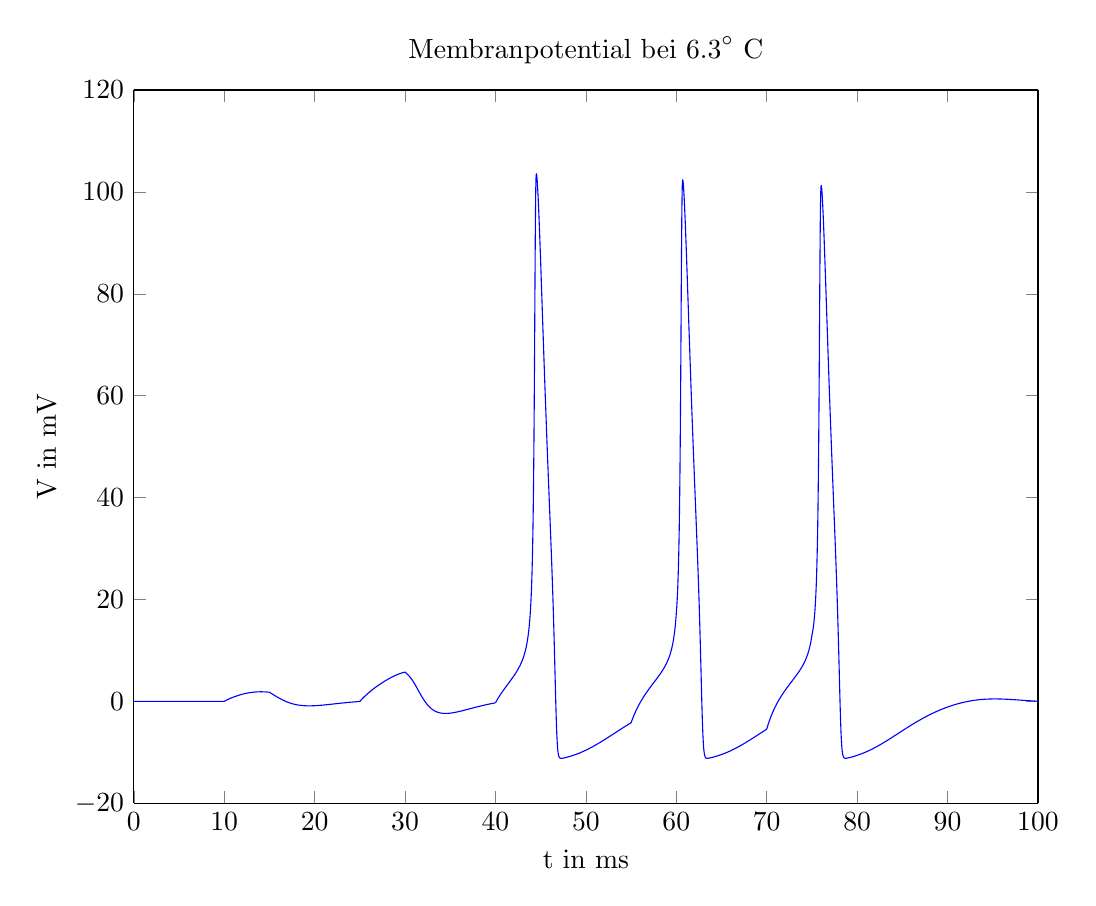 % This file was created by matlab2tikz.
% Minimal pgfplots version: 1.3
%
%The latest updates can be retrieved from
%  http://www.mathworks.com/matlabcentral/fileexchange/22022-matlab2tikz
%where you can also make suggestions and rate matlab2tikz.
%
\begin{tikzpicture}

\begin{axis}[%
width=4.521in,
height=3.566in,
at={(0.758in,0.481in)},
scale only axis,
separate axis lines,
every outer x axis line/.append style={black},
every x tick label/.append style={font=\color{black}},
xmin=0,
xmax=100,
xlabel={t in ms},
every outer y axis line/.append style={black},
every y tick label/.append style={font=\color{black}},
ymin=-20,
ymax=120,
ylabel={V in mV},
title={$\text{Membranpotential bei 6.3}^\circ\text{ C}$}
]
\addplot [color=blue,solid,forget plot]
  table[row sep=crcr]{%
0	0\\
0.01	3.237e-06\\
0.02	6.474e-06\\
0.03	9.69e-06\\
0.04	1.288e-05\\
0.05	1.606e-05\\
0.06	1.921e-05\\
0.07	2.235e-05\\
0.08	2.547e-05\\
0.09	2.857e-05\\
0.1	3.165e-05\\
0.11	3.471e-05\\
0.12	3.776e-05\\
0.13	4.079e-05\\
0.14	4.381e-05\\
0.15	4.681e-05\\
0.16	4.979e-05\\
0.17	5.276e-05\\
0.18	5.572e-05\\
0.19	5.866e-05\\
0.2	6.159e-05\\
0.21	6.45e-05\\
0.22	6.74e-05\\
0.23	7.029e-05\\
0.24	7.316e-05\\
0.25	7.603e-05\\
0.26	7.888e-05\\
0.27	8.171e-05\\
0.28	8.454e-05\\
0.29	8.735e-05\\
0.3	9.016e-05\\
0.31	9.295e-05\\
0.32	9.573e-05\\
0.33	9.85e-05\\
0.34	0.0\\
0.35	0.0\\
0.36	0.0\\
0.37	0.0\\
0.38	0.0\\
0.39	0.0\\
0.4	0.0\\
0.41	0.0\\
0.42	0.0\\
0.43	0.0\\
0.44	0.0\\
0.45	0.0\\
0.46	0.0\\
0.47	0.0\\
0.48	0.0\\
0.49	0.0\\
0.5	0.0\\
0.51	0.0\\
0.52	0.0\\
0.53	0.0\\
0.54	0.0\\
0.55	0.0\\
0.56	0.0\\
0.57	0.0\\
0.58	0.0\\
0.59	0.0\\
0.6	0.0\\
0.61	0.0\\
0.62	0.0\\
0.63	0.0\\
0.64	0.0\\
0.65	0.0\\
0.66	0.0\\
0.67	0.0\\
0.68	0.0\\
0.69	0.0\\
0.7	0.0\\
0.71	0.0\\
0.72	0.0\\
0.73	0.0\\
0.74	0.0\\
0.75	0.0\\
0.76	0.0\\
0.77	0.0\\
0.78	0.0\\
0.79	0.0\\
0.8	0.0\\
0.81	0.0\\
0.82	0.0\\
0.83	0.0\\
0.84	0.0\\
0.85	0.0\\
0.86	0.0\\
0.87	0.0\\
0.88	0.0\\
0.89	0.0\\
0.9	0.0\\
0.91	0.0\\
0.92	0.0\\
0.93	0.0\\
0.94	0.0\\
0.95	0.0\\
0.96	0.0\\
0.97	0.0\\
0.98	0.0\\
0.99	0.0\\
1	0.0\\
1.01	0.0\\
1.02	0.0\\
1.03	0.0\\
1.04	0.0\\
1.05	0.0\\
1.06	0.0\\
1.07	0.0\\
1.08	0.0\\
1.09	0.0\\
1.1	0.0\\
1.11	0.0\\
1.12	0.0\\
1.13	0.0\\
1.14	0.0\\
1.15	0.0\\
1.16	0.0\\
1.17	0.0\\
1.18	0.0\\
1.19	0.0\\
1.2	0.0\\
1.21	0.0\\
1.22	0.0\\
1.23	0.0\\
1.24	0.0\\
1.25	0.0\\
1.26	0.0\\
1.27	0.0\\
1.28	0.0\\
1.29	0.0\\
1.3	0.0\\
1.31	0.0\\
1.32	0.0\\
1.33	0.0\\
1.34	0.0\\
1.35	0.0\\
1.36	0.0\\
1.37	0.0\\
1.38	0.0\\
1.39	0.0\\
1.4	0.0\\
1.41	0.0\\
1.42	0.0\\
1.43	0.0\\
1.44	0.0\\
1.45	0.0\\
1.46	0.0\\
1.47	0.0\\
1.48	0.0\\
1.49	0.0\\
1.5	0.0\\
1.51	0.0\\
1.52	0.0\\
1.53	0.0\\
1.54	0.0\\
1.55	0.0\\
1.56	0.0\\
1.57	0.0\\
1.58	0.0\\
1.59	0.0\\
1.6	0.0\\
1.61	0.0\\
1.62	0.0\\
1.63	0.0\\
1.64	0.0\\
1.65	0.0\\
1.66	0.0\\
1.67	0.0\\
1.68	0.0\\
1.69	0.0\\
1.7	0.0\\
1.71	0.0\\
1.72	0.0\\
1.73	0.0\\
1.74	0.0\\
1.75	0.0\\
1.76	0.0\\
1.77	0.0\\
1.78	0.0\\
1.79	0.0\\
1.8	0.0\\
1.81	0.0\\
1.82	0.0\\
1.83	0.0\\
1.84	0.0\\
1.85	0.0\\
1.86	0.0\\
1.87	0.0\\
1.88	0.0\\
1.89	0.0\\
1.9	0.0\\
1.91	0.0\\
1.92	0.0\\
1.93	0.0\\
1.94	0.0\\
1.95	0.0\\
1.96	0.0\\
1.97	0.0\\
1.98	0.0\\
1.99	0.0\\
2	0.0\\
2.01	0.0\\
2.02	0.0\\
2.03	0.0\\
2.04	0.0\\
2.05	0.0\\
2.06	0.0\\
2.07	0.0\\
2.08	0.0\\
2.09	0.0\\
2.1	0.0\\
2.11	0.0\\
2.12	0.0\\
2.13	0.0\\
2.14	0.0\\
2.15	0.0\\
2.16	0.0\\
2.17	0.0\\
2.18	0.0\\
2.19	0.0\\
2.2	0.0\\
2.21	0.0\\
2.22	0.0\\
2.23	0.0\\
2.24	0.0\\
2.25	0.0\\
2.26	0.0\\
2.27	0.0\\
2.28	0.0\\
2.29	0.0\\
2.3	0.0\\
2.31	0.0\\
2.32	0.0\\
2.33	0.0\\
2.34	0.0\\
2.35	0.0\\
2.36	0.0\\
2.37	0.0\\
2.38	0.0\\
2.39	0.0\\
2.4	0.0\\
2.41	0.0\\
2.42	0.0\\
2.43	0.0\\
2.44	0.0\\
2.45	0.0\\
2.46	0.0\\
2.47	0.0\\
2.48	0.0\\
2.49	0.0\\
2.5	0.0\\
2.51	0.0\\
2.52	0.0\\
2.53	0.0\\
2.54	0.0\\
2.55	0.0\\
2.56	0.0\\
2.57	0.0\\
2.58	0.0\\
2.59	0.0\\
2.6	0.0\\
2.61	0.001\\
2.62	0.001\\
2.63	0.001\\
2.64	0.001\\
2.65	0.001\\
2.66	0.001\\
2.67	0.001\\
2.68	0.001\\
2.69	0.001\\
2.7	0.001\\
2.71	0.001\\
2.72	0.001\\
2.73	0.001\\
2.74	0.001\\
2.75	0.001\\
2.76	0.001\\
2.77	0.001\\
2.78	0.001\\
2.79	0.001\\
2.8	0.001\\
2.81	0.001\\
2.82	0.001\\
2.83	0.001\\
2.84	0.001\\
2.85	0.001\\
2.86	0.001\\
2.87	0.001\\
2.88	0.001\\
2.89	0.001\\
2.9	0.001\\
2.91	0.001\\
2.92	0.001\\
2.93	0.001\\
2.94	0.001\\
2.95	0.001\\
2.96	0.001\\
2.97	0.001\\
2.98	0.001\\
2.99	0.001\\
3	0.001\\
3.01	0.001\\
3.02	0.001\\
3.03	0.001\\
3.04	0.001\\
3.05	0.001\\
3.06	0.001\\
3.07	0.001\\
3.08	0.001\\
3.09	0.001\\
3.1	0.001\\
3.11	0.001\\
3.12	0.001\\
3.13	0.001\\
3.14	0.001\\
3.15	0.001\\
3.16	0.001\\
3.17	0.001\\
3.18	0.001\\
3.19	0.001\\
3.2	0.001\\
3.21	0.001\\
3.22	0.001\\
3.23	0.001\\
3.24	0.001\\
3.25	0.001\\
3.26	0.001\\
3.27	0.001\\
3.28	0.001\\
3.29	0.001\\
3.3	0.001\\
3.31	0.001\\
3.32	0.001\\
3.33	0.001\\
3.34	0.001\\
3.35	0.001\\
3.36	0.001\\
3.37	0.001\\
3.38	0.001\\
3.39	0.001\\
3.4	0.001\\
3.41	0.001\\
3.42	0.001\\
3.43	0.001\\
3.44	0.001\\
3.45	0.001\\
3.46	0.001\\
3.47	0.001\\
3.48	0.001\\
3.49	0.001\\
3.5	0.001\\
3.51	0.001\\
3.52	0.001\\
3.53	0.001\\
3.54	0.001\\
3.55	0.001\\
3.56	0.001\\
3.57	0.001\\
3.58	0.001\\
3.59	0.001\\
3.6	0.001\\
3.61	0.001\\
3.62	0.001\\
3.63	0.001\\
3.64	0.001\\
3.65	0.001\\
3.66	0.001\\
3.67	0.001\\
3.68	0.001\\
3.69	0.001\\
3.7	0.001\\
3.71	0.001\\
3.72	0.001\\
3.73	0.001\\
3.74	0.001\\
3.75	0.001\\
3.76	0.001\\
3.77	0.001\\
3.78	0.001\\
3.79	0.001\\
3.8	0.001\\
3.81	0.001\\
3.82	0.001\\
3.83	0.001\\
3.84	0.001\\
3.85	0.001\\
3.86	0.001\\
3.87	0.001\\
3.88	0.001\\
3.89	0.001\\
3.9	0.001\\
3.91	0.001\\
3.92	0.001\\
3.93	0.001\\
3.94	0.001\\
3.95	0.001\\
3.96	0.001\\
3.97	0.001\\
3.98	0.001\\
3.99	0.001\\
4	0.001\\
4.01	0.001\\
4.02	0.001\\
4.03	0.001\\
4.04	0.001\\
4.05	0.001\\
4.06	0.001\\
4.07	0.001\\
4.08	0.001\\
4.09	0.001\\
4.1	0.001\\
4.11	0.001\\
4.12	0.001\\
4.13	0.001\\
4.14	0.001\\
4.15	0.001\\
4.16	0.001\\
4.17	0.001\\
4.18	0.001\\
4.19	0.001\\
4.2	0.001\\
4.21	0.001\\
4.22	0.001\\
4.23	0.001\\
4.24	0.001\\
4.25	0.001\\
4.26	0.001\\
4.27	0.001\\
4.28	0.001\\
4.29	0.001\\
4.3	0.001\\
4.31	0.001\\
4.32	0.001\\
4.33	0.001\\
4.34	0.001\\
4.35	0.001\\
4.36	0.001\\
4.37	0.001\\
4.38	0.001\\
4.39	0.001\\
4.4	0.001\\
4.41	0.001\\
4.42	0.001\\
4.43	0.001\\
4.44	0.001\\
4.45	0.001\\
4.46	0.001\\
4.47	0.001\\
4.48	0.001\\
4.49	0.001\\
4.5	0.001\\
4.51	0.001\\
4.52	0.001\\
4.53	0.001\\
4.54	0.001\\
4.55	0.001\\
4.56	0.001\\
4.57	0.001\\
4.58	0.001\\
4.59	0.001\\
4.6	0.001\\
4.61	0.001\\
4.62	0.001\\
4.63	0.001\\
4.64	0.001\\
4.65	0.001\\
4.66	0.001\\
4.67	0.001\\
4.68	0.001\\
4.69	0.001\\
4.7	0.001\\
4.71	0.001\\
4.72	0.001\\
4.73	0.001\\
4.74	0.001\\
4.75	0.001\\
4.76	0.001\\
4.77	0.001\\
4.78	0.001\\
4.79	0.001\\
4.8	0.001\\
4.81	0.001\\
4.82	0.001\\
4.83	0.001\\
4.84	0.001\\
4.85	0.001\\
4.86	0.001\\
4.87	0.001\\
4.88	0.001\\
4.89	0.001\\
4.9	0.001\\
4.91	0.001\\
4.92	0.001\\
4.93	0.001\\
4.94	0.001\\
4.95	0.001\\
4.96	0.001\\
4.97	0.001\\
4.98	0.001\\
4.99	0.001\\
5	0.001\\
5.01	0.001\\
5.02	0.001\\
5.03	0.001\\
5.04	0.001\\
5.05	0.001\\
5.06	0.001\\
5.07	0.001\\
5.08	0.001\\
5.09	0.001\\
5.1	0.001\\
5.11	0.001\\
5.12	0.001\\
5.13	0.001\\
5.14	0.001\\
5.15	0.001\\
5.16	0.001\\
5.17	0.001\\
5.18	0.001\\
5.19	0.001\\
5.2	0.001\\
5.21	0.001\\
5.22	0.001\\
5.23	0.001\\
5.24	0.001\\
5.25	0.001\\
5.26	0.001\\
5.27	0.001\\
5.28	0.001\\
5.29	0.001\\
5.3	0.001\\
5.31	0.001\\
5.32	0.001\\
5.33	0.001\\
5.34	0.001\\
5.35	0.001\\
5.36	0.001\\
5.37	0.001\\
5.38	0.001\\
5.39	0.001\\
5.4	0.001\\
5.41	0.001\\
5.42	0.001\\
5.43	0.001\\
5.44	0.001\\
5.45	0.001\\
5.46	0.001\\
5.47	0.001\\
5.48	0.001\\
5.49	0.0\\
5.5	0.0\\
5.51	0.0\\
5.52	0.0\\
5.53	0.0\\
5.54	0.0\\
5.55	0.0\\
5.56	0.0\\
5.57	0.0\\
5.58	0.0\\
5.59	0.0\\
5.6	0.0\\
5.61	0.0\\
5.62	0.0\\
5.63	0.0\\
5.64	0.0\\
5.65	0.0\\
5.66	0.0\\
5.67	0.0\\
5.68	0.0\\
5.69	0.0\\
5.7	0.0\\
5.71	0.0\\
5.72	0.0\\
5.73	0.0\\
5.74	0.0\\
5.75	0.0\\
5.76	0.0\\
5.77	0.0\\
5.78	0.0\\
5.79	0.0\\
5.8	0.0\\
5.81	0.0\\
5.82	0.0\\
5.83	0.0\\
5.84	0.0\\
5.85	0.0\\
5.86	0.0\\
5.87	0.0\\
5.88	0.0\\
5.89	0.0\\
5.9	0.0\\
5.91	0.0\\
5.92	0.0\\
5.93	0.0\\
5.94	0.0\\
5.95	0.0\\
5.96	0.0\\
5.97	0.0\\
5.98	0.0\\
5.99	0.0\\
6	0.0\\
6.01	0.0\\
6.02	0.0\\
6.03	0.0\\
6.04	0.0\\
6.05	0.0\\
6.06	0.0\\
6.07	0.0\\
6.08	0.0\\
6.09	0.0\\
6.1	0.0\\
6.11	0.0\\
6.12	0.0\\
6.13	0.0\\
6.14	0.0\\
6.15	0.0\\
6.16	0.0\\
6.17	0.0\\
6.18	0.0\\
6.19	0.0\\
6.2	0.0\\
6.21	0.0\\
6.22	0.0\\
6.23	0.0\\
6.24	0.0\\
6.25	0.0\\
6.26	0.0\\
6.27	0.0\\
6.28	0.0\\
6.29	0.0\\
6.3	0.0\\
6.31	0.0\\
6.32	0.0\\
6.33	0.0\\
6.34	0.0\\
6.35	0.0\\
6.36	0.0\\
6.37	0.0\\
6.38	0.0\\
6.39	0.0\\
6.4	0.0\\
6.41	0.0\\
6.42	0.0\\
6.43	0.0\\
6.44	0.0\\
6.45	0.0\\
6.46	0.0\\
6.47	0.0\\
6.48	0.0\\
6.49	0.0\\
6.5	0.0\\
6.51	0.0\\
6.52	0.0\\
6.53	0.0\\
6.54	0.0\\
6.55	0.0\\
6.56	0.0\\
6.57	0.0\\
6.58	0.0\\
6.59	0.0\\
6.6	0.0\\
6.61	0.0\\
6.62	0.0\\
6.63	0.0\\
6.64	0.0\\
6.65	0.0\\
6.66	0.0\\
6.67	0.0\\
6.68	0.0\\
6.69	0.0\\
6.7	0.0\\
6.71	0.0\\
6.72	0.0\\
6.73	0.0\\
6.74	0.0\\
6.75	0.0\\
6.76	0.0\\
6.77	0.0\\
6.78	0.0\\
6.79	0.0\\
6.8	0.0\\
6.81	0.0\\
6.82	0.0\\
6.83	0.0\\
6.84	0.0\\
6.85	0.0\\
6.86	0.0\\
6.87	0.0\\
6.88	0.0\\
6.89	0.0\\
6.9	0.0\\
6.91	0.0\\
6.92	0.0\\
6.93	0.0\\
6.94	0.0\\
6.95	0.0\\
6.96	0.0\\
6.97	0.0\\
6.98	0.0\\
6.99	0.0\\
7	0.0\\
7.01	0.0\\
7.02	0.0\\
7.03	0.0\\
7.04	0.0\\
7.05	0.0\\
7.06	0.0\\
7.07	0.0\\
7.08	0.0\\
7.09	0.0\\
7.1	0.0\\
7.11	0.0\\
7.12	0.0\\
7.13	0.0\\
7.14	0.0\\
7.15	0.0\\
7.16	0.0\\
7.17	0.0\\
7.18	0.0\\
7.19	0.0\\
7.2	0.0\\
7.21	0.0\\
7.22	0.0\\
7.23	0.0\\
7.24	0.0\\
7.25	0.0\\
7.26	0.0\\
7.27	0.0\\
7.28	0.0\\
7.29	0.0\\
7.3	0.0\\
7.31	0.0\\
7.32	0.0\\
7.33	0.0\\
7.34	0.0\\
7.35	0.0\\
7.36	0.0\\
7.37	0.0\\
7.38	0.0\\
7.39	0.0\\
7.4	0.0\\
7.41	0.0\\
7.42	0.0\\
7.43	0.0\\
7.44	0.0\\
7.45	0.0\\
7.46	0.0\\
7.47	0.0\\
7.48	0.0\\
7.49	0.0\\
7.5	0.0\\
7.51	0.0\\
7.52	0.0\\
7.53	0.0\\
7.54	0.0\\
7.55	0.0\\
7.56	0.0\\
7.57	0.0\\
7.58	0.0\\
7.59	0.0\\
7.6	0.0\\
7.61	0.0\\
7.62	0.0\\
7.63	0.0\\
7.64	0.0\\
7.65	0.0\\
7.66	0.0\\
7.67	0.0\\
7.68	0.0\\
7.69	0.0\\
7.7	0.0\\
7.71	0.0\\
7.72	0.0\\
7.73	0.0\\
7.74	0.0\\
7.75	0.0\\
7.76	0.0\\
7.77	0.0\\
7.78	0.0\\
7.79	0.0\\
7.8	0.0\\
7.81	0.0\\
7.82	0.0\\
7.83	0.0\\
7.84	0.0\\
7.85	0.0\\
7.86	0.0\\
7.87	0.0\\
7.88	0.0\\
7.89	0.0\\
7.9	0.0\\
7.91	0.0\\
7.92	0.0\\
7.93	0.0\\
7.94	0.0\\
7.95	0.0\\
7.96	0.0\\
7.97	0.0\\
7.98	0.0\\
7.99	0.0\\
8	0.0\\
8.01	0.0\\
8.02	0.0\\
8.03	0.0\\
8.04	0.0\\
8.05	0.0\\
8.06	0.0\\
8.07	0.0\\
8.08	0.0\\
8.09	0.0\\
8.1	0.0\\
8.11	0.0\\
8.12	0.0\\
8.13	0.0\\
8.14	0.0\\
8.15	0.0\\
8.16	0.0\\
8.17	0.0\\
8.18	0.0\\
8.19	0.0\\
8.2	0.0\\
8.21	0.0\\
8.22	0.0\\
8.23	0.0\\
8.24	0.0\\
8.25	0.0\\
8.26	0.0\\
8.27	0.0\\
8.28	0.0\\
8.29	0.0\\
8.3	0.0\\
8.31	0.0\\
8.32	0.0\\
8.33	0.0\\
8.34	0.0\\
8.35	0.0\\
8.36	0.0\\
8.37	0.0\\
8.38	0.0\\
8.39	0.0\\
8.4	0.0\\
8.41	0.0\\
8.42	0.0\\
8.43	0.0\\
8.44	0.0\\
8.45	0.0\\
8.46	0.0\\
8.47	0.0\\
8.48	0.0\\
8.49	0.0\\
8.5	0.0\\
8.51	0.0\\
8.52	0.0\\
8.53	0.0\\
8.54	0.0\\
8.55	0.0\\
8.56	0.0\\
8.57	0.0\\
8.58	0.0\\
8.59	0.0\\
8.6	0.0\\
8.61	0.0\\
8.62	0.0\\
8.63	0.0\\
8.64	0.0\\
8.65	0.0\\
8.66	0.0\\
8.67	0.0\\
8.68	0.0\\
8.69	0.0\\
8.7	0.0\\
8.71	0.0\\
8.72	0.0\\
8.73	0.0\\
8.74	0.0\\
8.75	0.0\\
8.76	0.0\\
8.77	0.0\\
8.78	0.0\\
8.79	0.0\\
8.8	0.0\\
8.81	0.0\\
8.82	0.0\\
8.83	0.0\\
8.84	0.0\\
8.85	0.0\\
8.86	0.0\\
8.87	0.0\\
8.88	0.0\\
8.89	0.0\\
8.9	0.0\\
8.91	0.0\\
8.92	0.0\\
8.93	0.0\\
8.94	0.0\\
8.95	0.0\\
8.96	0.0\\
8.97	0.0\\
8.98	0.0\\
8.99	0.0\\
9	0.0\\
9.01	0.0\\
9.02	0.0\\
9.03	0.0\\
9.04	0.0\\
9.05	0.0\\
9.06	0.0\\
9.07	0.0\\
9.08	0.0\\
9.09	0.0\\
9.1	0.0\\
9.11	0.0\\
9.12	0.0\\
9.13	0.0\\
9.14	0.0\\
9.15	0.0\\
9.16	0.0\\
9.17	0.0\\
9.18	0.0\\
9.19	0.0\\
9.2	0.0\\
9.21	0.0\\
9.22	0.0\\
9.23	0.0\\
9.24	0.0\\
9.25	0.0\\
9.26	0.0\\
9.27	0.0\\
9.28	0.0\\
9.29	0.0\\
9.3	0.0\\
9.31	0.0\\
9.32	0.0\\
9.33	0.0\\
9.34	0.0\\
9.35	0.0\\
9.36	0.0\\
9.37	0.0\\
9.38	0.0\\
9.39	0.0\\
9.4	0.0\\
9.41	0.0\\
9.42	0.0\\
9.43	0.0\\
9.44	0.0\\
9.45	0.0\\
9.46	0.0\\
9.47	0.0\\
9.48	0.0\\
9.49	0.0\\
9.5	0.0\\
9.51	0.0\\
9.52	0.0\\
9.53	0.0\\
9.54	0.0\\
9.55	0.0\\
9.56	0.0\\
9.57	0.0\\
9.58	0.0\\
9.59	0.0\\
9.6	0.0\\
9.61	0.0\\
9.62	0.0\\
9.63	0.0\\
9.64	0.0\\
9.65	0.0\\
9.66	0.0\\
9.67	0.0\\
9.68	0.0\\
9.69	0.0\\
9.7	0.0\\
9.71	0.0\\
9.72	0.0\\
9.73	0.0\\
9.74	0.0\\
9.75	0.0\\
9.76	0.0\\
9.77	0.0\\
9.78	0.0\\
9.79	0.0\\
9.8	0.0\\
9.81	0.0\\
9.82	0.0\\
9.83	0.0\\
9.84	0.0\\
9.85	0.0\\
9.86	0.0\\
9.87	0.0\\
9.88	0.0\\
9.89	0.0\\
9.9	0.0\\
9.91	0.0\\
9.92	0.0\\
9.93	0.0\\
9.94	0.0\\
9.95	0.0\\
9.96	0.0\\
9.97	0.0\\
9.98	0.0\\
9.99	0.0\\
10	0.0\\
10.01	0.01\\
10.02	0.02\\
10.03	0.03\\
10.04	0.04\\
10.05	0.05\\
10.06	0.06\\
10.07	0.069\\
10.08	0.079\\
10.09	0.088\\
10.1	0.098\\
10.11	0.107\\
10.12	0.117\\
10.13	0.126\\
10.14	0.136\\
10.15	0.145\\
10.16	0.154\\
10.17	0.163\\
10.18	0.172\\
10.19	0.181\\
10.2	0.191\\
10.21	0.2\\
10.22	0.208\\
10.23	0.217\\
10.24	0.226\\
10.25	0.235\\
10.26	0.244\\
10.27	0.253\\
10.28	0.261\\
10.29	0.27\\
10.3	0.279\\
10.31	0.287\\
10.32	0.296\\
10.33	0.305\\
10.34	0.313\\
10.35	0.322\\
10.36	0.33\\
10.37	0.338\\
10.38	0.347\\
10.39	0.355\\
10.4	0.364\\
10.41	0.372\\
10.42	0.38\\
10.43	0.388\\
10.44	0.397\\
10.45	0.405\\
10.46	0.413\\
10.47	0.421\\
10.48	0.429\\
10.49	0.437\\
10.5	0.445\\
10.51	0.453\\
10.52	0.461\\
10.53	0.469\\
10.54	0.477\\
10.55	0.485\\
10.56	0.493\\
10.57	0.501\\
10.58	0.509\\
10.59	0.517\\
10.6	0.525\\
10.61	0.532\\
10.62	0.54\\
10.63	0.548\\
10.64	0.555\\
10.65	0.563\\
10.66	0.571\\
10.67	0.578\\
10.68	0.586\\
10.69	0.594\\
10.7	0.601\\
10.71	0.609\\
10.72	0.616\\
10.73	0.624\\
10.74	0.631\\
10.75	0.638\\
10.76	0.646\\
10.77	0.653\\
10.78	0.661\\
10.79	0.668\\
10.8	0.675\\
10.81	0.683\\
10.82	0.69\\
10.83	0.697\\
10.84	0.704\\
10.85	0.712\\
10.86	0.719\\
10.87	0.726\\
10.88	0.733\\
10.89	0.74\\
10.9	0.747\\
10.91	0.754\\
10.92	0.761\\
10.93	0.768\\
10.94	0.775\\
10.95	0.782\\
10.96	0.789\\
10.97	0.796\\
10.98	0.803\\
10.99	0.81\\
11	0.817\\
11.01	0.824\\
11.02	0.83\\
11.03	0.837\\
11.04	0.844\\
11.05	0.851\\
11.06	0.857\\
11.07	0.864\\
11.08	0.871\\
11.09	0.878\\
11.1	0.884\\
11.11	0.891\\
11.12	0.897\\
11.13	0.904\\
11.14	0.911\\
11.15	0.917\\
11.16	0.924\\
11.17	0.93\\
11.18	0.937\\
11.19	0.943\\
11.2	0.949\\
11.21	0.956\\
11.22	0.962\\
11.23	0.969\\
11.24	0.975\\
11.25	0.981\\
11.26	0.987\\
11.27	0.994\\
11.28	1.0\\
11.29	1.006\\
11.3	1.012\\
11.31	1.019\\
11.32	1.025\\
11.33	1.031\\
11.34	1.037\\
11.35	1.043\\
11.36	1.049\\
11.37	1.055\\
11.38	1.061\\
11.39	1.067\\
11.4	1.073\\
11.41	1.079\\
11.42	1.085\\
11.43	1.091\\
11.44	1.097\\
11.45	1.103\\
11.46	1.109\\
11.47	1.115\\
11.48	1.12\\
11.49	1.126\\
11.5	1.132\\
11.51	1.138\\
11.52	1.143\\
11.53	1.149\\
11.54	1.155\\
11.55	1.161\\
11.56	1.166\\
11.57	1.172\\
11.58	1.177\\
11.59	1.183\\
11.6	1.189\\
11.61	1.194\\
11.62	1.2\\
11.63	1.205\\
11.64	1.211\\
11.65	1.216\\
11.66	1.221\\
11.67	1.227\\
11.68	1.232\\
11.69	1.238\\
11.7	1.243\\
11.71	1.248\\
11.72	1.254\\
11.73	1.259\\
11.74	1.264\\
11.75	1.269\\
11.76	1.274\\
11.77	1.28\\
11.78	1.285\\
11.79	1.29\\
11.8	1.295\\
11.81	1.3\\
11.82	1.305\\
11.83	1.31\\
11.84	1.315\\
11.85	1.32\\
11.86	1.325\\
11.87	1.33\\
11.88	1.335\\
11.89	1.34\\
11.9	1.345\\
11.91	1.35\\
11.92	1.355\\
11.93	1.36\\
11.94	1.364\\
11.95	1.369\\
11.96	1.374\\
11.97	1.379\\
11.98	1.384\\
11.99	1.388\\
12	1.393\\
12.01	1.398\\
12.02	1.402\\
12.03	1.407\\
12.04	1.411\\
12.05	1.416\\
12.06	1.421\\
12.07	1.425\\
12.08	1.43\\
12.09	1.434\\
12.1	1.439\\
12.11	1.443\\
12.12	1.447\\
12.13	1.452\\
12.14	1.456\\
12.15	1.461\\
12.16	1.465\\
12.17	1.469\\
12.18	1.473\\
12.19	1.478\\
12.2	1.482\\
12.21	1.486\\
12.22	1.49\\
12.23	1.495\\
12.24	1.499\\
12.25	1.503\\
12.26	1.507\\
12.27	1.511\\
12.28	1.515\\
12.29	1.519\\
12.3	1.523\\
12.31	1.527\\
12.32	1.531\\
12.33	1.535\\
12.34	1.539\\
12.35	1.543\\
12.36	1.547\\
12.37	1.551\\
12.38	1.554\\
12.39	1.558\\
12.4	1.562\\
12.41	1.566\\
12.42	1.57\\
12.43	1.573\\
12.44	1.577\\
12.45	1.581\\
12.46	1.584\\
12.47	1.588\\
12.48	1.592\\
12.49	1.595\\
12.5	1.599\\
12.51	1.602\\
12.52	1.606\\
12.53	1.609\\
12.54	1.613\\
12.55	1.616\\
12.56	1.62\\
12.57	1.623\\
12.58	1.627\\
12.59	1.63\\
12.6	1.633\\
12.61	1.637\\
12.62	1.64\\
12.63	1.643\\
12.64	1.646\\
12.65	1.65\\
12.66	1.653\\
12.67	1.656\\
12.68	1.659\\
12.69	1.662\\
12.7	1.666\\
12.71	1.669\\
12.72	1.672\\
12.73	1.675\\
12.74	1.678\\
12.75	1.681\\
12.76	1.684\\
12.77	1.687\\
12.78	1.69\\
12.79	1.693\\
12.8	1.696\\
12.81	1.698\\
12.82	1.701\\
12.83	1.704\\
12.84	1.707\\
12.85	1.71\\
12.86	1.712\\
12.87	1.715\\
12.88	1.718\\
12.89	1.721\\
12.9	1.723\\
12.91	1.726\\
12.92	1.728\\
12.93	1.731\\
12.94	1.734\\
12.95	1.736\\
12.96	1.739\\
12.97	1.741\\
12.98	1.744\\
12.99	1.746\\
13	1.749\\
13.01	1.751\\
13.02	1.753\\
13.03	1.756\\
13.04	1.758\\
13.05	1.761\\
13.06	1.763\\
13.07	1.765\\
13.08	1.767\\
13.09	1.77\\
13.1	1.772\\
13.11	1.774\\
13.12	1.776\\
13.13	1.778\\
13.14	1.78\\
13.15	1.783\\
13.16	1.785\\
13.17	1.787\\
13.18	1.789\\
13.19	1.791\\
13.2	1.793\\
13.21	1.795\\
13.22	1.797\\
13.23	1.798\\
13.24	1.8\\
13.25	1.802\\
13.26	1.804\\
13.27	1.806\\
13.28	1.808\\
13.29	1.809\\
13.3	1.811\\
13.31	1.813\\
13.32	1.815\\
13.33	1.816\\
13.34	1.818\\
13.35	1.82\\
13.36	1.821\\
13.37	1.823\\
13.38	1.824\\
13.39	1.826\\
13.4	1.828\\
13.41	1.829\\
13.42	1.83\\
13.43	1.832\\
13.44	1.833\\
13.45	1.835\\
13.46	1.836\\
13.47	1.838\\
13.48	1.839\\
13.49	1.84\\
13.5	1.842\\
13.51	1.843\\
13.52	1.844\\
13.53	1.845\\
13.54	1.846\\
13.55	1.848\\
13.56	1.849\\
13.57	1.85\\
13.58	1.851\\
13.59	1.852\\
13.6	1.853\\
13.61	1.854\\
13.62	1.855\\
13.63	1.856\\
13.64	1.857\\
13.65	1.858\\
13.66	1.859\\
13.67	1.86\\
13.68	1.861\\
13.69	1.862\\
13.7	1.863\\
13.71	1.864\\
13.72	1.864\\
13.73	1.865\\
13.74	1.866\\
13.75	1.867\\
13.76	1.867\\
13.77	1.868\\
13.78	1.869\\
13.79	1.869\\
13.8	1.87\\
13.81	1.871\\
13.82	1.871\\
13.83	1.872\\
13.84	1.872\\
13.85	1.873\\
13.86	1.873\\
13.87	1.874\\
13.88	1.874\\
13.89	1.875\\
13.9	1.875\\
13.91	1.875\\
13.92	1.876\\
13.93	1.876\\
13.94	1.876\\
13.95	1.877\\
13.96	1.877\\
13.97	1.877\\
13.98	1.877\\
13.99	1.878\\
14	1.878\\
14.01	1.878\\
14.02	1.878\\
14.03	1.878\\
14.04	1.878\\
14.05	1.878\\
14.06	1.878\\
14.07	1.878\\
14.08	1.878\\
14.09	1.878\\
14.1	1.878\\
14.11	1.878\\
14.12	1.878\\
14.13	1.878\\
14.14	1.878\\
14.15	1.878\\
14.16	1.878\\
14.17	1.877\\
14.18	1.877\\
14.19	1.877\\
14.2	1.877\\
14.21	1.876\\
14.22	1.876\\
14.23	1.876\\
14.24	1.875\\
14.25	1.875\\
14.26	1.875\\
14.27	1.874\\
14.28	1.874\\
14.29	1.873\\
14.3	1.873\\
14.31	1.873\\
14.32	1.872\\
14.33	1.871\\
14.34	1.871\\
14.35	1.87\\
14.36	1.87\\
14.37	1.869\\
14.38	1.869\\
14.39	1.868\\
14.4	1.867\\
14.41	1.866\\
14.42	1.866\\
14.43	1.865\\
14.44	1.864\\
14.45	1.864\\
14.46	1.863\\
14.47	1.862\\
14.48	1.861\\
14.49	1.86\\
14.5	1.859\\
14.51	1.858\\
14.52	1.858\\
14.53	1.857\\
14.54	1.856\\
14.55	1.855\\
14.56	1.854\\
14.57	1.853\\
14.58	1.852\\
14.59	1.851\\
14.6	1.849\\
14.61	1.848\\
14.62	1.847\\
14.63	1.846\\
14.64	1.845\\
14.65	1.844\\
14.66	1.843\\
14.67	1.841\\
14.68	1.84\\
14.69	1.839\\
14.7	1.838\\
14.71	1.836\\
14.72	1.835\\
14.73	1.834\\
14.74	1.832\\
14.75	1.831\\
14.76	1.83\\
14.77	1.828\\
14.78	1.827\\
14.79	1.825\\
14.8	1.824\\
14.81	1.823\\
14.82	1.821\\
14.83	1.82\\
14.84	1.818\\
14.85	1.816\\
14.86	1.815\\
14.87	1.813\\
14.88	1.812\\
14.89	1.81\\
14.9	1.808\\
14.91	1.807\\
14.92	1.805\\
14.93	1.803\\
14.94	1.802\\
14.95	1.8\\
14.96	1.798\\
14.97	1.797\\
14.98	1.795\\
14.99	1.793\\
15	1.791\\
15.01	1.789\\
15.02	1.777\\
15.03	1.766\\
15.04	1.754\\
15.05	1.742\\
15.06	1.73\\
15.07	1.719\\
15.08	1.707\\
15.09	1.696\\
15.1	1.684\\
15.11	1.673\\
15.12	1.661\\
15.13	1.65\\
15.14	1.638\\
15.15	1.627\\
15.16	1.616\\
15.17	1.604\\
15.18	1.593\\
15.19	1.582\\
15.2	1.571\\
15.21	1.56\\
15.22	1.548\\
15.23	1.537\\
15.24	1.526\\
15.25	1.515\\
15.26	1.504\\
15.27	1.493\\
15.28	1.482\\
15.29	1.471\\
15.3	1.46\\
15.31	1.449\\
15.32	1.438\\
15.33	1.427\\
15.34	1.416\\
15.35	1.405\\
15.36	1.394\\
15.37	1.383\\
15.38	1.372\\
15.39	1.361\\
15.4	1.35\\
15.41	1.339\\
15.42	1.328\\
15.43	1.317\\
15.44	1.307\\
15.45	1.296\\
15.46	1.285\\
15.47	1.274\\
15.48	1.263\\
15.49	1.252\\
15.5	1.242\\
15.51	1.231\\
15.52	1.22\\
15.53	1.209\\
15.54	1.198\\
15.55	1.188\\
15.56	1.177\\
15.57	1.166\\
15.58	1.156\\
15.59	1.145\\
15.6	1.134\\
15.61	1.123\\
15.62	1.113\\
15.63	1.102\\
15.64	1.091\\
15.65	1.081\\
15.66	1.07\\
15.67	1.06\\
15.68	1.049\\
15.69	1.038\\
15.7	1.028\\
15.71	1.017\\
15.72	1.007\\
15.73	0.996\\
15.74	0.986\\
15.75	0.975\\
15.76	0.965\\
15.77	0.954\\
15.78	0.944\\
15.79	0.933\\
15.8	0.923\\
15.81	0.912\\
15.82	0.902\\
15.83	0.892\\
15.84	0.881\\
15.85	0.871\\
15.86	0.86\\
15.87	0.85\\
15.88	0.84\\
15.89	0.83\\
15.9	0.819\\
15.91	0.809\\
15.92	0.799\\
15.93	0.789\\
15.94	0.778\\
15.95	0.768\\
15.96	0.758\\
15.97	0.748\\
15.98	0.738\\
15.99	0.728\\
16	0.718\\
16.01	0.708\\
16.02	0.698\\
16.03	0.688\\
16.04	0.678\\
16.05	0.668\\
16.06	0.658\\
16.07	0.648\\
16.08	0.638\\
16.09	0.628\\
16.1	0.618\\
16.11	0.608\\
16.12	0.599\\
16.13	0.589\\
16.14	0.579\\
16.15	0.569\\
16.16	0.56\\
16.17	0.55\\
16.18	0.54\\
16.19	0.531\\
16.2	0.521\\
16.21	0.512\\
16.22	0.502\\
16.23	0.492\\
16.24	0.483\\
16.25	0.473\\
16.26	0.464\\
16.27	0.455\\
16.28	0.445\\
16.29	0.436\\
16.3	0.427\\
16.31	0.417\\
16.32	0.408\\
16.33	0.399\\
16.34	0.39\\
16.35	0.38\\
16.36	0.371\\
16.37	0.362\\
16.38	0.353\\
16.39	0.344\\
16.4	0.335\\
16.41	0.326\\
16.42	0.317\\
16.43	0.308\\
16.44	0.299\\
16.45	0.29\\
16.46	0.281\\
16.47	0.273\\
16.48	0.264\\
16.49	0.255\\
16.5	0.246\\
16.51	0.238\\
16.52	0.229\\
16.53	0.22\\
16.54	0.212\\
16.55	0.203\\
16.56	0.195\\
16.57	0.186\\
16.58	0.178\\
16.59	0.169\\
16.6	0.161\\
16.61	0.153\\
16.62	0.144\\
16.63	0.136\\
16.64	0.128\\
16.65	0.119\\
16.66	0.111\\
16.67	0.103\\
16.68	0.095\\
16.69	0.087\\
16.7	0.079\\
16.71	0.071\\
16.72	0.063\\
16.73	0.055\\
16.74	0.047\\
16.75	0.039\\
16.76	0.031\\
16.77	0.023\\
16.78	0.016\\
16.79	0.008\\
16.8	0.0\\
16.81	-0.007\\
16.82	-0.015\\
16.83	-0.023\\
16.84	-0.03\\
16.85	-0.038\\
16.86	-0.045\\
16.87	-0.053\\
16.88	-0.06\\
16.89	-0.067\\
16.9	-0.075\\
16.91	-0.082\\
16.92	-0.089\\
16.93	-0.097\\
16.94	-0.104\\
16.95	-0.111\\
16.96	-0.118\\
16.97	-0.125\\
16.98	-0.132\\
16.99	-0.139\\
17	-0.146\\
17.01	-0.153\\
17.02	-0.16\\
17.03	-0.167\\
17.04	-0.174\\
17.05	-0.181\\
17.06	-0.187\\
17.07	-0.194\\
17.08	-0.201\\
17.09	-0.207\\
17.1	-0.214\\
17.11	-0.221\\
17.12	-0.227\\
17.13	-0.234\\
17.14	-0.24\\
17.15	-0.247\\
17.16	-0.253\\
17.17	-0.259\\
17.18	-0.266\\
17.19	-0.272\\
17.2	-0.278\\
17.21	-0.284\\
17.22	-0.291\\
17.23	-0.297\\
17.24	-0.303\\
17.25	-0.309\\
17.26	-0.315\\
17.27	-0.321\\
17.28	-0.327\\
17.29	-0.333\\
17.3	-0.339\\
17.31	-0.344\\
17.32	-0.35\\
17.33	-0.356\\
17.34	-0.362\\
17.35	-0.367\\
17.36	-0.373\\
17.37	-0.379\\
17.38	-0.384\\
17.39	-0.39\\
17.4	-0.395\\
17.41	-0.401\\
17.42	-0.406\\
17.43	-0.412\\
17.44	-0.417\\
17.45	-0.422\\
17.46	-0.428\\
17.47	-0.433\\
17.48	-0.438\\
17.49	-0.443\\
17.5	-0.449\\
17.51	-0.454\\
17.52	-0.459\\
17.53	-0.464\\
17.54	-0.469\\
17.55	-0.474\\
17.56	-0.479\\
17.57	-0.484\\
17.58	-0.489\\
17.59	-0.493\\
17.6	-0.498\\
17.61	-0.503\\
17.62	-0.508\\
17.63	-0.512\\
17.64	-0.517\\
17.65	-0.522\\
17.66	-0.526\\
17.67	-0.531\\
17.68	-0.535\\
17.69	-0.54\\
17.7	-0.544\\
17.71	-0.549\\
17.72	-0.553\\
17.73	-0.557\\
17.74	-0.562\\
17.75	-0.566\\
17.76	-0.57\\
17.77	-0.575\\
17.78	-0.579\\
17.79	-0.583\\
17.8	-0.587\\
17.81	-0.591\\
17.82	-0.595\\
17.83	-0.599\\
17.84	-0.603\\
17.85	-0.607\\
17.86	-0.611\\
17.87	-0.615\\
17.88	-0.619\\
17.89	-0.622\\
17.9	-0.626\\
17.91	-0.63\\
17.92	-0.634\\
17.93	-0.637\\
17.94	-0.641\\
17.95	-0.645\\
17.96	-0.648\\
17.97	-0.652\\
17.98	-0.655\\
17.99	-0.659\\
18	-0.662\\
18.01	-0.666\\
18.02	-0.669\\
18.03	-0.672\\
18.04	-0.676\\
18.05	-0.679\\
18.06	-0.682\\
18.07	-0.686\\
18.08	-0.689\\
18.09	-0.692\\
18.1	-0.695\\
18.11	-0.698\\
18.12	-0.701\\
18.13	-0.704\\
18.14	-0.707\\
18.15	-0.71\\
18.16	-0.713\\
18.17	-0.716\\
18.18	-0.719\\
18.19	-0.722\\
18.2	-0.725\\
18.21	-0.728\\
18.22	-0.73\\
18.23	-0.733\\
18.24	-0.736\\
18.25	-0.739\\
18.26	-0.741\\
18.27	-0.744\\
18.28	-0.746\\
18.29	-0.749\\
18.3	-0.752\\
18.31	-0.754\\
18.32	-0.757\\
18.33	-0.759\\
18.34	-0.762\\
18.35	-0.764\\
18.36	-0.766\\
18.37	-0.769\\
18.38	-0.771\\
18.39	-0.773\\
18.4	-0.775\\
18.41	-0.778\\
18.42	-0.78\\
18.43	-0.782\\
18.44	-0.784\\
18.45	-0.786\\
18.46	-0.788\\
18.47	-0.791\\
18.48	-0.793\\
18.49	-0.795\\
18.5	-0.797\\
18.51	-0.799\\
18.52	-0.8\\
18.53	-0.802\\
18.54	-0.804\\
18.55	-0.806\\
18.56	-0.808\\
18.57	-0.81\\
18.58	-0.812\\
18.59	-0.813\\
18.6	-0.815\\
18.61	-0.817\\
18.62	-0.818\\
18.63	-0.82\\
18.64	-0.822\\
18.65	-0.823\\
18.66	-0.825\\
18.67	-0.826\\
18.68	-0.828\\
18.69	-0.829\\
18.7	-0.831\\
18.71	-0.832\\
18.72	-0.834\\
18.73	-0.835\\
18.74	-0.837\\
18.75	-0.838\\
18.76	-0.839\\
18.77	-0.841\\
18.78	-0.842\\
18.79	-0.843\\
18.8	-0.844\\
18.81	-0.846\\
18.82	-0.847\\
18.83	-0.848\\
18.84	-0.849\\
18.85	-0.85\\
18.86	-0.851\\
18.87	-0.852\\
18.88	-0.853\\
18.89	-0.854\\
18.9	-0.855\\
18.91	-0.856\\
18.92	-0.857\\
18.93	-0.858\\
18.94	-0.859\\
18.95	-0.86\\
18.96	-0.861\\
18.97	-0.862\\
18.98	-0.863\\
18.99	-0.863\\
19	-0.864\\
19.01	-0.865\\
19.02	-0.866\\
19.03	-0.866\\
19.04	-0.867\\
19.05	-0.868\\
19.06	-0.868\\
19.07	-0.869\\
19.08	-0.87\\
19.09	-0.87\\
19.1	-0.871\\
19.11	-0.871\\
19.12	-0.872\\
19.13	-0.873\\
19.14	-0.873\\
19.15	-0.874\\
19.16	-0.874\\
19.17	-0.874\\
19.18	-0.875\\
19.19	-0.875\\
19.2	-0.876\\
19.21	-0.876\\
19.22	-0.876\\
19.23	-0.877\\
19.24	-0.877\\
19.25	-0.877\\
19.26	-0.877\\
19.27	-0.878\\
19.28	-0.878\\
19.29	-0.878\\
19.3	-0.878\\
19.31	-0.879\\
19.32	-0.879\\
19.33	-0.879\\
19.34	-0.879\\
19.35	-0.879\\
19.36	-0.879\\
19.37	-0.879\\
19.38	-0.879\\
19.39	-0.879\\
19.4	-0.879\\
19.41	-0.879\\
19.42	-0.879\\
19.43	-0.879\\
19.44	-0.879\\
19.45	-0.879\\
19.46	-0.879\\
19.47	-0.879\\
19.48	-0.879\\
19.49	-0.879\\
19.5	-0.879\\
19.51	-0.878\\
19.52	-0.878\\
19.53	-0.878\\
19.54	-0.878\\
19.55	-0.878\\
19.56	-0.877\\
19.57	-0.877\\
19.58	-0.877\\
19.59	-0.876\\
19.6	-0.876\\
19.61	-0.876\\
19.62	-0.875\\
19.63	-0.875\\
19.64	-0.875\\
19.65	-0.874\\
19.66	-0.874\\
19.67	-0.874\\
19.68	-0.873\\
19.69	-0.873\\
19.7	-0.872\\
19.71	-0.872\\
19.72	-0.871\\
19.73	-0.871\\
19.74	-0.87\\
19.75	-0.87\\
19.76	-0.869\\
19.77	-0.869\\
19.78	-0.868\\
19.79	-0.867\\
19.8	-0.867\\
19.81	-0.866\\
19.82	-0.866\\
19.83	-0.865\\
19.84	-0.864\\
19.85	-0.864\\
19.86	-0.863\\
19.87	-0.862\\
19.88	-0.862\\
19.89	-0.861\\
19.9	-0.86\\
19.91	-0.859\\
19.92	-0.859\\
19.93	-0.858\\
19.94	-0.857\\
19.95	-0.856\\
19.96	-0.855\\
19.97	-0.855\\
19.98	-0.854\\
19.99	-0.853\\
20	-0.852\\
20.01	-0.851\\
20.02	-0.85\\
20.03	-0.849\\
20.04	-0.849\\
20.05	-0.848\\
20.06	-0.847\\
20.07	-0.846\\
20.08	-0.845\\
20.09	-0.844\\
20.1	-0.843\\
20.11	-0.842\\
20.12	-0.841\\
20.13	-0.84\\
20.14	-0.839\\
20.15	-0.838\\
20.16	-0.837\\
20.17	-0.836\\
20.18	-0.835\\
20.19	-0.834\\
20.2	-0.833\\
20.21	-0.832\\
20.22	-0.83\\
20.23	-0.829\\
20.24	-0.828\\
20.25	-0.827\\
20.26	-0.826\\
20.27	-0.825\\
20.28	-0.824\\
20.29	-0.822\\
20.3	-0.821\\
20.31	-0.82\\
20.32	-0.819\\
20.33	-0.818\\
20.34	-0.816\\
20.35	-0.815\\
20.36	-0.814\\
20.37	-0.813\\
20.38	-0.812\\
20.39	-0.81\\
20.4	-0.809\\
20.41	-0.808\\
20.42	-0.806\\
20.43	-0.805\\
20.44	-0.804\\
20.45	-0.803\\
20.46	-0.801\\
20.47	-0.8\\
20.48	-0.799\\
20.49	-0.797\\
20.5	-0.796\\
20.51	-0.794\\
20.52	-0.793\\
20.53	-0.792\\
20.54	-0.79\\
20.55	-0.789\\
20.56	-0.788\\
20.57	-0.786\\
20.58	-0.785\\
20.59	-0.783\\
20.6	-0.782\\
20.61	-0.78\\
20.62	-0.779\\
20.63	-0.778\\
20.64	-0.776\\
20.65	-0.775\\
20.66	-0.773\\
20.67	-0.772\\
20.68	-0.77\\
20.69	-0.769\\
20.7	-0.767\\
20.71	-0.766\\
20.72	-0.764\\
20.73	-0.763\\
20.74	-0.761\\
20.75	-0.759\\
20.76	-0.758\\
20.77	-0.756\\
20.78	-0.755\\
20.79	-0.753\\
20.8	-0.752\\
20.81	-0.75\\
20.82	-0.749\\
20.83	-0.747\\
20.84	-0.745\\
20.85	-0.744\\
20.86	-0.742\\
20.87	-0.741\\
20.88	-0.739\\
20.89	-0.737\\
20.9	-0.736\\
20.91	-0.734\\
20.92	-0.732\\
20.93	-0.731\\
20.94	-0.729\\
20.95	-0.727\\
20.96	-0.726\\
20.97	-0.724\\
20.98	-0.722\\
20.99	-0.721\\
21	-0.719\\
21.01	-0.717\\
21.02	-0.716\\
21.03	-0.714\\
21.04	-0.712\\
21.05	-0.71\\
21.06	-0.709\\
21.07	-0.707\\
21.08	-0.705\\
21.09	-0.704\\
21.1	-0.702\\
21.11	-0.7\\
21.12	-0.698\\
21.13	-0.697\\
21.14	-0.695\\
21.15	-0.693\\
21.16	-0.691\\
21.17	-0.69\\
21.18	-0.688\\
21.19	-0.686\\
21.2	-0.684\\
21.21	-0.682\\
21.22	-0.681\\
21.23	-0.679\\
21.24	-0.677\\
21.25	-0.675\\
21.26	-0.674\\
21.27	-0.672\\
21.28	-0.67\\
21.29	-0.668\\
21.3	-0.666\\
21.31	-0.664\\
21.32	-0.663\\
21.33	-0.661\\
21.34	-0.659\\
21.35	-0.657\\
21.36	-0.655\\
21.37	-0.653\\
21.38	-0.652\\
21.39	-0.65\\
21.4	-0.648\\
21.41	-0.646\\
21.42	-0.644\\
21.43	-0.642\\
21.44	-0.64\\
21.45	-0.639\\
21.46	-0.637\\
21.47	-0.635\\
21.48	-0.633\\
21.49	-0.631\\
21.5	-0.629\\
21.51	-0.627\\
21.52	-0.625\\
21.53	-0.624\\
21.54	-0.622\\
21.55	-0.62\\
21.56	-0.618\\
21.57	-0.616\\
21.58	-0.614\\
21.59	-0.612\\
21.6	-0.61\\
21.61	-0.608\\
21.62	-0.606\\
21.63	-0.605\\
21.64	-0.603\\
21.65	-0.601\\
21.66	-0.599\\
21.67	-0.597\\
21.68	-0.595\\
21.69	-0.593\\
21.7	-0.591\\
21.71	-0.589\\
21.72	-0.587\\
21.73	-0.585\\
21.74	-0.583\\
21.75	-0.581\\
21.76	-0.58\\
21.77	-0.578\\
21.78	-0.576\\
21.79	-0.574\\
21.8	-0.572\\
21.81	-0.57\\
21.82	-0.568\\
21.83	-0.566\\
21.84	-0.564\\
21.85	-0.562\\
21.86	-0.56\\
21.87	-0.558\\
21.88	-0.556\\
21.89	-0.554\\
21.9	-0.552\\
21.91	-0.55\\
21.92	-0.548\\
21.93	-0.546\\
21.94	-0.544\\
21.95	-0.543\\
21.96	-0.541\\
21.97	-0.539\\
21.98	-0.537\\
21.99	-0.535\\
22	-0.533\\
22.01	-0.531\\
22.02	-0.529\\
22.03	-0.527\\
22.04	-0.525\\
22.05	-0.523\\
22.06	-0.521\\
22.07	-0.519\\
22.08	-0.517\\
22.09	-0.515\\
22.1	-0.513\\
22.11	-0.511\\
22.12	-0.509\\
22.13	-0.507\\
22.14	-0.505\\
22.15	-0.503\\
22.16	-0.501\\
22.17	-0.499\\
22.18	-0.497\\
22.19	-0.495\\
22.2	-0.493\\
22.21	-0.491\\
22.22	-0.489\\
22.23	-0.487\\
22.24	-0.485\\
22.25	-0.484\\
22.26	-0.482\\
22.27	-0.48\\
22.28	-0.478\\
22.29	-0.476\\
22.3	-0.474\\
22.31	-0.472\\
22.32	-0.47\\
22.33	-0.468\\
22.34	-0.466\\
22.35	-0.464\\
22.36	-0.462\\
22.37	-0.46\\
22.38	-0.458\\
22.39	-0.456\\
22.4	-0.454\\
22.41	-0.452\\
22.42	-0.45\\
22.43	-0.448\\
22.44	-0.446\\
22.45	-0.444\\
22.46	-0.442\\
22.47	-0.44\\
22.48	-0.438\\
22.49	-0.436\\
22.5	-0.434\\
22.51	-0.432\\
22.52	-0.431\\
22.53	-0.429\\
22.54	-0.427\\
22.55	-0.425\\
22.56	-0.423\\
22.57	-0.421\\
22.58	-0.419\\
22.59	-0.417\\
22.6	-0.415\\
22.61	-0.413\\
22.62	-0.411\\
22.63	-0.409\\
22.64	-0.407\\
22.65	-0.405\\
22.66	-0.403\\
22.67	-0.401\\
22.68	-0.399\\
22.69	-0.397\\
22.7	-0.396\\
22.71	-0.394\\
22.72	-0.392\\
22.73	-0.39\\
22.74	-0.388\\
22.75	-0.386\\
22.76	-0.384\\
22.77	-0.382\\
22.78	-0.38\\
22.79	-0.378\\
22.8	-0.376\\
22.81	-0.374\\
22.82	-0.372\\
22.83	-0.37\\
22.84	-0.369\\
22.85	-0.367\\
22.86	-0.365\\
22.87	-0.363\\
22.88	-0.361\\
22.89	-0.359\\
22.9	-0.357\\
22.91	-0.355\\
22.92	-0.353\\
22.93	-0.351\\
22.94	-0.35\\
22.95	-0.348\\
22.96	-0.346\\
22.97	-0.344\\
22.98	-0.342\\
22.99	-0.34\\
23	-0.338\\
23.01	-0.336\\
23.02	-0.334\\
23.03	-0.333\\
23.04	-0.331\\
23.05	-0.329\\
23.06	-0.327\\
23.07	-0.325\\
23.08	-0.323\\
23.09	-0.321\\
23.1	-0.32\\
23.11	-0.318\\
23.12	-0.316\\
23.13	-0.314\\
23.14	-0.312\\
23.15	-0.31\\
23.16	-0.308\\
23.17	-0.307\\
23.18	-0.305\\
23.19	-0.303\\
23.2	-0.301\\
23.21	-0.299\\
23.22	-0.297\\
23.23	-0.296\\
23.24	-0.294\\
23.25	-0.292\\
23.26	-0.29\\
23.27	-0.288\\
23.28	-0.286\\
23.29	-0.285\\
23.3	-0.283\\
23.31	-0.281\\
23.32	-0.279\\
23.33	-0.277\\
23.34	-0.276\\
23.35	-0.274\\
23.36	-0.272\\
23.37	-0.27\\
23.38	-0.268\\
23.39	-0.267\\
23.4	-0.265\\
23.41	-0.263\\
23.42	-0.261\\
23.43	-0.26\\
23.44	-0.258\\
23.45	-0.256\\
23.46	-0.254\\
23.47	-0.252\\
23.48	-0.251\\
23.49	-0.249\\
23.5	-0.247\\
23.51	-0.245\\
23.52	-0.244\\
23.53	-0.242\\
23.54	-0.24\\
23.55	-0.238\\
23.56	-0.237\\
23.57	-0.235\\
23.58	-0.233\\
23.59	-0.232\\
23.6	-0.23\\
23.61	-0.228\\
23.62	-0.226\\
23.63	-0.225\\
23.64	-0.223\\
23.65	-0.221\\
23.66	-0.22\\
23.67	-0.218\\
23.68	-0.216\\
23.69	-0.214\\
23.7	-0.213\\
23.71	-0.211\\
23.72	-0.209\\
23.73	-0.208\\
23.74	-0.206\\
23.75	-0.204\\
23.76	-0.203\\
23.77	-0.201\\
23.78	-0.199\\
23.79	-0.198\\
23.8	-0.196\\
23.81	-0.194\\
23.82	-0.193\\
23.83	-0.191\\
23.84	-0.189\\
23.85	-0.188\\
23.86	-0.186\\
23.87	-0.185\\
23.88	-0.183\\
23.89	-0.181\\
23.9	-0.18\\
23.91	-0.178\\
23.92	-0.176\\
23.93	-0.175\\
23.94	-0.173\\
23.95	-0.172\\
23.96	-0.17\\
23.97	-0.168\\
23.98	-0.167\\
23.99	-0.165\\
24	-0.164\\
24.01	-0.162\\
24.02	-0.16\\
24.03	-0.159\\
24.04	-0.157\\
24.05	-0.156\\
24.06	-0.154\\
24.07	-0.153\\
24.08	-0.151\\
24.09	-0.149\\
24.1	-0.148\\
24.11	-0.146\\
24.12	-0.145\\
24.13	-0.143\\
24.14	-0.142\\
24.15	-0.14\\
24.16	-0.139\\
24.17	-0.137\\
24.18	-0.136\\
24.19	-0.134\\
24.2	-0.133\\
24.21	-0.131\\
24.22	-0.13\\
24.23	-0.128\\
24.24	-0.127\\
24.25	-0.125\\
24.26	-0.124\\
24.27	-0.122\\
24.28	-0.121\\
24.29	-0.119\\
24.3	-0.118\\
24.31	-0.116\\
24.32	-0.115\\
24.33	-0.113\\
24.34	-0.112\\
24.35	-0.11\\
24.36	-0.109\\
24.37	-0.107\\
24.38	-0.106\\
24.39	-0.105\\
24.4	-0.103\\
24.41	-0.102\\
24.42	-0.1\\
24.43	-0.099\\
24.44	-0.097\\
24.45	-0.096\\
24.46	-0.095\\
24.47	-0.093\\
24.48	-0.092\\
24.49	-0.09\\
24.5	-0.089\\
24.51	-0.088\\
24.52	-0.086\\
24.53	-0.085\\
24.54	-0.084\\
24.55	-0.082\\
24.56	-0.081\\
24.57	-0.079\\
24.58	-0.078\\
24.59	-0.077\\
24.6	-0.075\\
24.61	-0.074\\
24.62	-0.073\\
24.63	-0.071\\
24.64	-0.07\\
24.65	-0.069\\
24.66	-0.067\\
24.67	-0.066\\
24.68	-0.065\\
24.69	-0.063\\
24.7	-0.062\\
24.71	-0.061\\
24.72	-0.059\\
24.73	-0.058\\
24.74	-0.057\\
24.75	-0.056\\
24.76	-0.054\\
24.77	-0.053\\
24.78	-0.052\\
24.79	-0.05\\
24.8	-0.049\\
24.81	-0.048\\
24.82	-0.047\\
24.83	-0.045\\
24.84	-0.044\\
24.85	-0.043\\
24.86	-0.042\\
24.87	-0.04\\
24.88	-0.039\\
24.89	-0.038\\
24.9	-0.037\\
24.91	-0.035\\
24.92	-0.034\\
24.93	-0.033\\
24.94	-0.032\\
24.95	-0.031\\
24.96	-0.029\\
24.97	-0.028\\
24.98	-0.027\\
24.99	-0.026\\
25	-0.025\\
25.01	-0.003\\
25.02	0.018\\
25.03	0.039\\
25.04	0.06\\
25.05	0.08\\
25.06	0.101\\
25.07	0.122\\
25.08	0.142\\
25.09	0.162\\
25.1	0.183\\
25.11	0.203\\
25.12	0.223\\
25.13	0.242\\
25.14	0.262\\
25.15	0.282\\
25.16	0.302\\
25.17	0.321\\
25.18	0.34\\
25.19	0.36\\
25.2	0.379\\
25.21	0.398\\
25.22	0.417\\
25.23	0.436\\
25.24	0.455\\
25.25	0.474\\
25.26	0.493\\
25.27	0.511\\
25.28	0.53\\
25.29	0.548\\
25.3	0.567\\
25.31	0.585\\
25.32	0.603\\
25.33	0.622\\
25.34	0.64\\
25.35	0.658\\
25.36	0.676\\
25.37	0.694\\
25.38	0.712\\
25.39	0.73\\
25.4	0.747\\
25.41	0.765\\
25.42	0.783\\
25.43	0.8\\
25.44	0.818\\
25.45	0.835\\
25.46	0.853\\
25.47	0.87\\
25.48	0.888\\
25.49	0.905\\
25.5	0.922\\
25.51	0.939\\
25.52	0.956\\
25.53	0.973\\
25.54	0.99\\
25.55	1.007\\
25.56	1.024\\
25.57	1.041\\
25.58	1.058\\
25.59	1.075\\
25.6	1.092\\
25.61	1.108\\
25.62	1.125\\
25.63	1.141\\
25.64	1.158\\
25.65	1.174\\
25.66	1.191\\
25.67	1.207\\
25.68	1.224\\
25.69	1.24\\
25.7	1.256\\
25.71	1.273\\
25.72	1.289\\
25.73	1.305\\
25.74	1.321\\
25.75	1.337\\
25.76	1.353\\
25.77	1.369\\
25.78	1.385\\
25.79	1.401\\
25.8	1.417\\
25.81	1.433\\
25.82	1.448\\
25.83	1.464\\
25.84	1.48\\
25.85	1.496\\
25.86	1.511\\
25.87	1.527\\
25.88	1.542\\
25.89	1.558\\
25.9	1.573\\
25.91	1.589\\
25.92	1.604\\
25.93	1.62\\
25.94	1.635\\
25.95	1.65\\
25.96	1.666\\
25.97	1.681\\
25.98	1.696\\
25.99	1.711\\
26	1.726\\
26.01	1.741\\
26.02	1.757\\
26.03	1.772\\
26.04	1.787\\
26.05	1.802\\
26.06	1.817\\
26.07	1.831\\
26.08	1.846\\
26.09	1.861\\
26.1	1.876\\
26.11	1.891\\
26.12	1.905\\
26.13	1.92\\
26.14	1.935\\
26.15	1.949\\
26.16	1.964\\
26.17	1.979\\
26.18	1.993\\
26.19	2.008\\
26.2	2.022\\
26.21	2.037\\
26.22	2.051\\
26.23	2.066\\
26.24	2.08\\
26.25	2.094\\
26.26	2.109\\
26.27	2.123\\
26.28	2.137\\
26.29	2.151\\
26.3	2.165\\
26.31	2.18\\
26.32	2.194\\
26.33	2.208\\
26.34	2.222\\
26.35	2.236\\
26.36	2.25\\
26.37	2.264\\
26.38	2.278\\
26.39	2.292\\
26.4	2.306\\
26.41	2.32\\
26.42	2.334\\
26.43	2.347\\
26.44	2.361\\
26.45	2.375\\
26.46	2.389\\
26.47	2.402\\
26.48	2.416\\
26.49	2.43\\
26.5	2.443\\
26.51	2.457\\
26.52	2.471\\
26.53	2.484\\
26.54	2.498\\
26.55	2.511\\
26.56	2.525\\
26.57	2.538\\
26.58	2.552\\
26.59	2.565\\
26.6	2.578\\
26.61	2.592\\
26.62	2.605\\
26.63	2.618\\
26.64	2.632\\
26.65	2.645\\
26.66	2.658\\
26.67	2.671\\
26.68	2.684\\
26.69	2.697\\
26.7	2.711\\
26.71	2.724\\
26.72	2.737\\
26.73	2.75\\
26.74	2.763\\
26.75	2.776\\
26.76	2.789\\
26.77	2.802\\
26.78	2.815\\
26.79	2.828\\
26.8	2.84\\
26.81	2.853\\
26.82	2.866\\
26.83	2.879\\
26.84	2.892\\
26.85	2.905\\
26.86	2.917\\
26.87	2.93\\
26.88	2.943\\
26.89	2.955\\
26.9	2.968\\
26.91	2.981\\
26.92	2.993\\
26.93	3.006\\
26.94	3.018\\
26.95	3.031\\
26.96	3.043\\
26.97	3.056\\
26.98	3.068\\
26.99	3.081\\
27	3.093\\
27.01	3.105\\
27.02	3.118\\
27.03	3.13\\
27.04	3.143\\
27.05	3.155\\
27.06	3.167\\
27.07	3.179\\
27.08	3.192\\
27.09	3.204\\
27.1	3.216\\
27.11	3.228\\
27.12	3.24\\
27.13	3.252\\
27.14	3.265\\
27.15	3.277\\
27.16	3.289\\
27.17	3.301\\
27.18	3.313\\
27.19	3.325\\
27.2	3.337\\
27.21	3.349\\
27.22	3.361\\
27.23	3.373\\
27.24	3.384\\
27.25	3.396\\
27.26	3.408\\
27.27	3.42\\
27.28	3.432\\
27.29	3.444\\
27.3	3.455\\
27.31	3.467\\
27.32	3.479\\
27.33	3.49\\
27.34	3.502\\
27.35	3.514\\
27.36	3.525\\
27.37	3.537\\
27.38	3.549\\
27.39	3.56\\
27.4	3.572\\
27.41	3.583\\
27.42	3.595\\
27.43	3.606\\
27.44	3.618\\
27.45	3.629\\
27.46	3.641\\
27.47	3.652\\
27.48	3.663\\
27.49	3.675\\
27.5	3.686\\
27.51	3.697\\
27.52	3.709\\
27.53	3.72\\
27.54	3.731\\
27.55	3.743\\
27.56	3.754\\
27.57	3.765\\
27.58	3.776\\
27.59	3.787\\
27.6	3.798\\
27.61	3.81\\
27.62	3.821\\
27.63	3.832\\
27.64	3.843\\
27.65	3.854\\
27.66	3.865\\
27.67	3.876\\
27.68	3.887\\
27.69	3.898\\
27.7	3.909\\
27.71	3.92\\
27.72	3.931\\
27.73	3.941\\
27.74	3.952\\
27.75	3.963\\
27.76	3.974\\
27.77	3.985\\
27.78	3.995\\
27.79	4.006\\
27.8	4.017\\
27.81	4.028\\
27.82	4.038\\
27.83	4.049\\
27.84	4.06\\
27.85	4.07\\
27.86	4.081\\
27.87	4.091\\
27.88	4.102\\
27.89	4.113\\
27.9	4.123\\
27.91	4.134\\
27.92	4.144\\
27.93	4.155\\
27.94	4.165\\
27.95	4.175\\
27.96	4.186\\
27.97	4.196\\
27.98	4.207\\
27.99	4.217\\
28	4.227\\
28.01	4.238\\
28.02	4.248\\
28.03	4.258\\
28.04	4.268\\
28.05	4.279\\
28.06	4.289\\
28.07	4.299\\
28.08	4.309\\
28.09	4.319\\
28.1	4.329\\
28.11	4.339\\
28.12	4.349\\
28.13	4.359\\
28.14	4.369\\
28.15	4.379\\
28.16	4.389\\
28.17	4.399\\
28.18	4.409\\
28.19	4.419\\
28.2	4.429\\
28.21	4.439\\
28.22	4.449\\
28.23	4.459\\
28.24	4.469\\
28.25	4.478\\
28.26	4.488\\
28.27	4.498\\
28.28	4.508\\
28.29	4.517\\
28.3	4.527\\
28.31	4.537\\
28.32	4.546\\
28.33	4.556\\
28.34	4.565\\
28.35	4.575\\
28.36	4.585\\
28.37	4.594\\
28.38	4.604\\
28.39	4.613\\
28.4	4.622\\
28.41	4.632\\
28.42	4.641\\
28.43	4.651\\
28.44	4.66\\
28.45	4.669\\
28.46	4.679\\
28.47	4.688\\
28.48	4.697\\
28.49	4.706\\
28.5	4.716\\
28.51	4.725\\
28.52	4.734\\
28.53	4.743\\
28.54	4.752\\
28.55	4.761\\
28.56	4.77\\
28.57	4.779\\
28.58	4.788\\
28.59	4.797\\
28.6	4.806\\
28.61	4.815\\
28.62	4.824\\
28.63	4.833\\
28.64	4.842\\
28.65	4.851\\
28.66	4.86\\
28.67	4.869\\
28.68	4.877\\
28.69	4.886\\
28.7	4.895\\
28.71	4.903\\
28.72	4.912\\
28.73	4.921\\
28.74	4.929\\
28.75	4.938\\
28.76	4.947\\
28.77	4.955\\
28.78	4.964\\
28.79	4.972\\
28.8	4.981\\
28.81	4.989\\
28.82	4.997\\
28.83	5.006\\
28.84	5.014\\
28.85	5.022\\
28.86	5.031\\
28.87	5.039\\
28.88	5.047\\
28.89	5.055\\
28.9	5.063\\
28.91	5.072\\
28.92	5.08\\
28.93	5.088\\
28.94	5.096\\
28.95	5.104\\
28.96	5.112\\
28.97	5.12\\
28.98	5.128\\
28.99	5.136\\
29	5.144\\
29.01	5.151\\
29.02	5.159\\
29.03	5.167\\
29.04	5.175\\
29.05	5.182\\
29.06	5.19\\
29.07	5.198\\
29.08	5.205\\
29.09	5.213\\
29.1	5.221\\
29.11	5.228\\
29.12	5.236\\
29.13	5.243\\
29.14	5.25\\
29.15	5.258\\
29.16	5.265\\
29.17	5.273\\
29.18	5.28\\
29.19	5.287\\
29.2	5.294\\
29.21	5.301\\
29.22	5.309\\
29.23	5.316\\
29.24	5.323\\
29.25	5.33\\
29.26	5.337\\
29.27	5.344\\
29.28	5.351\\
29.29	5.358\\
29.3	5.364\\
29.31	5.371\\
29.32	5.378\\
29.33	5.385\\
29.34	5.392\\
29.35	5.398\\
29.36	5.405\\
29.37	5.411\\
29.38	5.418\\
29.39	5.424\\
29.4	5.431\\
29.41	5.437\\
29.42	5.444\\
29.43	5.45\\
29.44	5.456\\
29.45	5.463\\
29.46	5.469\\
29.47	5.475\\
29.48	5.481\\
29.49	5.487\\
29.5	5.493\\
29.51	5.499\\
29.52	5.505\\
29.53	5.511\\
29.54	5.517\\
29.55	5.523\\
29.56	5.529\\
29.57	5.535\\
29.58	5.54\\
29.59	5.546\\
29.6	5.552\\
29.61	5.557\\
29.62	5.563\\
29.63	5.568\\
29.64	5.573\\
29.65	5.579\\
29.66	5.584\\
29.67	5.589\\
29.68	5.595\\
29.69	5.6\\
29.7	5.605\\
29.71	5.61\\
29.72	5.615\\
29.73	5.62\\
29.74	5.625\\
29.75	5.63\\
29.76	5.635\\
29.77	5.639\\
29.78	5.644\\
29.79	5.649\\
29.8	5.653\\
29.81	5.658\\
29.82	5.662\\
29.83	5.667\\
29.84	5.671\\
29.85	5.676\\
29.86	5.68\\
29.87	5.684\\
29.88	5.688\\
29.89	5.692\\
29.9	5.696\\
29.91	5.7\\
29.92	5.704\\
29.93	5.708\\
29.94	5.712\\
29.95	5.716\\
29.96	5.719\\
29.97	5.723\\
29.98	5.726\\
29.99	5.73\\
30	5.733\\
30.01	5.737\\
30.02	5.72\\
30.03	5.703\\
30.04	5.686\\
30.05	5.67\\
30.06	5.653\\
30.07	5.637\\
30.08	5.621\\
30.09	5.604\\
30.1	5.588\\
30.11	5.572\\
30.12	5.555\\
30.13	5.539\\
30.14	5.523\\
30.15	5.507\\
30.16	5.49\\
30.17	5.474\\
30.18	5.457\\
30.19	5.441\\
30.2	5.424\\
30.21	5.408\\
30.22	5.391\\
30.23	5.374\\
30.24	5.357\\
30.25	5.34\\
30.26	5.323\\
30.27	5.306\\
30.28	5.288\\
30.29	5.271\\
30.3	5.253\\
30.31	5.236\\
30.32	5.218\\
30.33	5.2\\
30.34	5.182\\
30.35	5.163\\
30.36	5.145\\
30.37	5.126\\
30.38	5.108\\
30.39	5.089\\
30.4	5.07\\
30.41	5.05\\
30.42	5.031\\
30.43	5.011\\
30.44	4.992\\
30.45	4.972\\
30.46	4.952\\
30.47	4.932\\
30.48	4.911\\
30.49	4.891\\
30.5	4.87\\
30.51	4.849\\
30.52	4.828\\
30.53	4.807\\
30.54	4.785\\
30.55	4.764\\
30.56	4.742\\
30.57	4.72\\
30.58	4.698\\
30.59	4.675\\
30.6	4.653\\
30.61	4.63\\
30.62	4.607\\
30.63	4.584\\
30.64	4.561\\
30.65	4.538\\
30.66	4.514\\
30.67	4.49\\
30.68	4.466\\
30.69	4.442\\
30.7	4.418\\
30.71	4.393\\
30.72	4.369\\
30.73	4.344\\
30.74	4.319\\
30.75	4.294\\
30.76	4.268\\
30.77	4.243\\
30.78	4.217\\
30.79	4.191\\
30.8	4.165\\
30.81	4.139\\
30.82	4.112\\
30.83	4.086\\
30.84	4.059\\
30.85	4.032\\
30.86	4.005\\
30.87	3.978\\
30.88	3.951\\
30.89	3.923\\
30.9	3.896\\
30.91	3.868\\
30.92	3.84\\
30.93	3.812\\
30.94	3.784\\
30.95	3.755\\
30.96	3.727\\
30.97	3.698\\
30.98	3.669\\
30.99	3.64\\
31	3.611\\
31.01	3.582\\
31.02	3.553\\
31.03	3.523\\
31.04	3.494\\
31.05	3.464\\
31.06	3.434\\
31.07	3.404\\
31.08	3.374\\
31.09	3.344\\
31.1	3.314\\
31.11	3.284\\
31.12	3.253\\
31.13	3.223\\
31.14	3.192\\
31.15	3.161\\
31.16	3.13\\
31.17	3.1\\
31.18	3.069\\
31.19	3.037\\
31.2	3.006\\
31.21	2.975\\
31.22	2.944\\
31.23	2.912\\
31.24	2.881\\
31.25	2.85\\
31.26	2.818\\
31.27	2.786\\
31.28	2.755\\
31.29	2.723\\
31.3	2.691\\
31.31	2.659\\
31.32	2.628\\
31.33	2.596\\
31.34	2.564\\
31.35	2.532\\
31.36	2.5\\
31.37	2.468\\
31.38	2.436\\
31.39	2.404\\
31.4	2.371\\
31.41	2.339\\
31.42	2.307\\
31.43	2.275\\
31.44	2.243\\
31.45	2.211\\
31.46	2.179\\
31.47	2.147\\
31.48	2.114\\
31.49	2.082\\
31.5	2.05\\
31.51	2.018\\
31.52	1.986\\
31.53	1.954\\
31.54	1.922\\
31.55	1.89\\
31.56	1.858\\
31.57	1.826\\
31.58	1.794\\
31.59	1.762\\
31.6	1.731\\
31.61	1.699\\
31.62	1.667\\
31.63	1.635\\
31.64	1.604\\
31.65	1.572\\
31.66	1.541\\
31.67	1.509\\
31.68	1.478\\
31.69	1.446\\
31.7	1.415\\
31.71	1.384\\
31.72	1.353\\
31.73	1.322\\
31.74	1.291\\
31.75	1.26\\
31.76	1.229\\
31.77	1.198\\
31.78	1.168\\
31.79	1.137\\
31.8	1.106\\
31.81	1.076\\
31.82	1.046\\
31.83	1.016\\
31.84	0.986\\
31.85	0.956\\
31.86	0.926\\
31.87	0.896\\
31.88	0.866\\
31.89	0.837\\
31.9	0.807\\
31.91	0.778\\
31.92	0.749\\
31.93	0.719\\
31.94	0.69\\
31.95	0.662\\
31.96	0.633\\
31.97	0.604\\
31.98	0.576\\
31.99	0.547\\
32	0.519\\
32.01	0.491\\
32.02	0.463\\
32.03	0.435\\
32.04	0.407\\
32.05	0.38\\
32.06	0.352\\
32.07	0.325\\
32.08	0.298\\
32.09	0.27\\
32.1	0.244\\
32.11	0.217\\
32.12	0.19\\
32.13	0.164\\
32.14	0.137\\
32.15	0.111\\
32.16	0.085\\
32.17	0.059\\
32.18	0.033\\
32.19	0.008\\
32.2	-0.018\\
32.21	-0.043\\
32.22	-0.068\\
32.23	-0.093\\
32.24	-0.118\\
32.25	-0.143\\
32.26	-0.168\\
32.27	-0.192\\
32.28	-0.216\\
32.29	-0.24\\
32.3	-0.264\\
32.31	-0.288\\
32.32	-0.312\\
32.33	-0.335\\
32.34	-0.359\\
32.35	-0.382\\
32.36	-0.405\\
32.37	-0.428\\
32.38	-0.451\\
32.39	-0.473\\
32.4	-0.495\\
32.41	-0.518\\
32.42	-0.54\\
32.43	-0.562\\
32.44	-0.583\\
32.45	-0.605\\
32.46	-0.627\\
32.47	-0.648\\
32.48	-0.669\\
32.49	-0.69\\
32.5	-0.711\\
32.51	-0.731\\
32.52	-0.752\\
32.53	-0.772\\
32.54	-0.792\\
32.55	-0.813\\
32.56	-0.832\\
32.57	-0.852\\
32.58	-0.872\\
32.59	-0.891\\
32.6	-0.91\\
32.61	-0.929\\
32.62	-0.948\\
32.63	-0.967\\
32.64	-0.986\\
32.65	-1.004\\
32.66	-1.022\\
32.67	-1.041\\
32.68	-1.059\\
32.69	-1.076\\
32.7	-1.094\\
32.71	-1.112\\
32.72	-1.129\\
32.73	-1.146\\
32.74	-1.163\\
32.75	-1.18\\
32.76	-1.197\\
32.77	-1.214\\
32.78	-1.23\\
32.79	-1.247\\
32.8	-1.263\\
32.81	-1.279\\
32.82	-1.295\\
32.83	-1.31\\
32.84	-1.326\\
32.85	-1.341\\
32.86	-1.357\\
32.87	-1.372\\
32.88	-1.387\\
32.89	-1.402\\
32.9	-1.416\\
32.91	-1.431\\
32.92	-1.445\\
32.93	-1.46\\
32.94	-1.474\\
32.95	-1.488\\
32.96	-1.502\\
32.97	-1.515\\
32.98	-1.529\\
32.99	-1.542\\
33	-1.556\\
33.01	-1.569\\
33.02	-1.582\\
33.03	-1.595\\
33.04	-1.608\\
33.05	-1.62\\
33.06	-1.633\\
33.07	-1.645\\
33.08	-1.657\\
33.09	-1.669\\
33.1	-1.681\\
33.11	-1.693\\
33.12	-1.705\\
33.13	-1.717\\
33.14	-1.728\\
33.15	-1.739\\
33.16	-1.751\\
33.17	-1.762\\
33.18	-1.773\\
33.19	-1.783\\
33.2	-1.794\\
33.21	-1.805\\
33.22	-1.815\\
33.23	-1.825\\
33.24	-1.836\\
33.25	-1.846\\
33.26	-1.856\\
33.27	-1.865\\
33.28	-1.875\\
33.29	-1.885\\
33.3	-1.894\\
33.31	-1.904\\
33.32	-1.913\\
33.33	-1.922\\
33.34	-1.931\\
33.35	-1.94\\
33.36	-1.949\\
33.37	-1.957\\
33.38	-1.966\\
33.39	-1.974\\
33.4	-1.983\\
33.41	-1.991\\
33.42	-1.999\\
33.43	-2.007\\
33.44	-2.015\\
33.45	-2.023\\
33.46	-2.031\\
33.47	-2.038\\
33.48	-2.046\\
33.49	-2.053\\
33.5	-2.06\\
33.51	-2.068\\
33.52	-2.075\\
33.53	-2.082\\
33.54	-2.088\\
33.55	-2.095\\
33.56	-2.102\\
33.57	-2.108\\
33.58	-2.115\\
33.59	-2.121\\
33.6	-2.128\\
33.61	-2.134\\
33.62	-2.14\\
33.63	-2.146\\
33.64	-2.152\\
33.65	-2.158\\
33.66	-2.163\\
33.67	-2.169\\
33.68	-2.174\\
33.69	-2.18\\
33.7	-2.185\\
33.71	-2.19\\
33.72	-2.196\\
33.73	-2.201\\
33.74	-2.206\\
33.75	-2.211\\
33.76	-2.215\\
33.77	-2.22\\
33.78	-2.225\\
33.79	-2.229\\
33.8	-2.234\\
33.81	-2.238\\
33.82	-2.243\\
33.83	-2.247\\
33.84	-2.251\\
33.85	-2.255\\
33.86	-2.259\\
33.87	-2.263\\
33.88	-2.267\\
33.89	-2.27\\
33.9	-2.274\\
33.91	-2.278\\
33.92	-2.281\\
33.93	-2.285\\
33.94	-2.288\\
33.95	-2.291\\
33.96	-2.294\\
33.97	-2.298\\
33.98	-2.301\\
33.99	-2.304\\
34	-2.307\\
34.01	-2.309\\
34.02	-2.312\\
34.03	-2.315\\
34.04	-2.317\\
34.05	-2.32\\
34.06	-2.323\\
34.07	-2.325\\
34.08	-2.327\\
34.09	-2.33\\
34.1	-2.332\\
34.11	-2.334\\
34.12	-2.336\\
34.13	-2.338\\
34.14	-2.34\\
34.15	-2.342\\
34.16	-2.344\\
34.17	-2.345\\
34.18	-2.347\\
34.19	-2.349\\
34.2	-2.35\\
34.21	-2.352\\
34.22	-2.353\\
34.23	-2.355\\
34.24	-2.356\\
34.25	-2.357\\
34.26	-2.358\\
34.27	-2.36\\
34.28	-2.361\\
34.29	-2.362\\
34.3	-2.363\\
34.31	-2.364\\
34.32	-2.365\\
34.33	-2.365\\
34.34	-2.366\\
34.35	-2.367\\
34.36	-2.367\\
34.37	-2.368\\
34.38	-2.368\\
34.39	-2.369\\
34.4	-2.369\\
34.41	-2.37\\
34.42	-2.37\\
34.43	-2.37\\
34.44	-2.371\\
34.45	-2.371\\
34.46	-2.371\\
34.47	-2.371\\
34.48	-2.371\\
34.49	-2.371\\
34.5	-2.371\\
34.51	-2.371\\
34.52	-2.37\\
34.53	-2.37\\
34.54	-2.37\\
34.55	-2.37\\
34.56	-2.369\\
34.57	-2.369\\
34.58	-2.368\\
34.59	-2.368\\
34.6	-2.367\\
34.61	-2.367\\
34.62	-2.366\\
34.63	-2.365\\
34.64	-2.365\\
34.65	-2.364\\
34.66	-2.363\\
34.67	-2.362\\
34.68	-2.361\\
34.69	-2.36\\
34.7	-2.359\\
34.71	-2.358\\
34.72	-2.357\\
34.73	-2.356\\
34.74	-2.355\\
34.75	-2.354\\
34.76	-2.352\\
34.77	-2.351\\
34.78	-2.35\\
34.79	-2.349\\
34.8	-2.347\\
34.81	-2.346\\
34.82	-2.344\\
34.83	-2.343\\
34.84	-2.341\\
34.85	-2.34\\
34.86	-2.338\\
34.87	-2.336\\
34.88	-2.335\\
34.89	-2.333\\
34.9	-2.331\\
34.91	-2.329\\
34.92	-2.328\\
34.93	-2.326\\
34.94	-2.324\\
34.95	-2.322\\
34.96	-2.32\\
34.97	-2.318\\
34.98	-2.316\\
34.99	-2.314\\
35	-2.312\\
35.01	-2.31\\
35.02	-2.308\\
35.03	-2.305\\
35.04	-2.303\\
35.05	-2.301\\
35.06	-2.299\\
35.07	-2.296\\
35.08	-2.294\\
35.09	-2.292\\
35.1	-2.289\\
35.11	-2.287\\
35.12	-2.284\\
35.13	-2.282\\
35.14	-2.28\\
35.15	-2.277\\
35.16	-2.274\\
35.17	-2.272\\
35.18	-2.269\\
35.19	-2.267\\
35.2	-2.264\\
35.21	-2.261\\
35.22	-2.259\\
35.23	-2.256\\
35.24	-2.253\\
35.25	-2.25\\
35.26	-2.247\\
35.27	-2.245\\
35.28	-2.242\\
35.29	-2.239\\
35.3	-2.236\\
35.31	-2.233\\
35.32	-2.23\\
35.33	-2.227\\
35.34	-2.224\\
35.35	-2.221\\
35.36	-2.218\\
35.37	-2.215\\
35.38	-2.212\\
35.39	-2.209\\
35.4	-2.205\\
35.41	-2.202\\
35.42	-2.199\\
35.43	-2.196\\
35.44	-2.193\\
35.45	-2.189\\
35.46	-2.186\\
35.47	-2.183\\
35.48	-2.179\\
35.49	-2.176\\
35.5	-2.173\\
35.51	-2.169\\
35.52	-2.166\\
35.53	-2.163\\
35.54	-2.159\\
35.55	-2.156\\
35.56	-2.152\\
35.57	-2.149\\
35.58	-2.145\\
35.59	-2.142\\
35.6	-2.138\\
35.61	-2.135\\
35.62	-2.131\\
35.63	-2.127\\
35.64	-2.124\\
35.65	-2.12\\
35.66	-2.117\\
35.67	-2.113\\
35.68	-2.109\\
35.69	-2.105\\
35.7	-2.102\\
35.71	-2.098\\
35.72	-2.094\\
35.73	-2.091\\
35.74	-2.087\\
35.75	-2.083\\
35.76	-2.079\\
35.77	-2.075\\
35.78	-2.072\\
35.79	-2.068\\
35.8	-2.064\\
35.81	-2.06\\
35.82	-2.056\\
35.83	-2.052\\
35.84	-2.048\\
35.85	-2.044\\
35.86	-2.04\\
35.87	-2.036\\
35.88	-2.032\\
35.89	-2.028\\
35.9	-2.024\\
35.91	-2.02\\
35.92	-2.016\\
35.93	-2.012\\
35.94	-2.008\\
35.95	-2.004\\
35.96	-2.0\\
35.97	-1.996\\
35.98	-1.992\\
35.99	-1.988\\
36	-1.984\\
36.01	-1.98\\
36.02	-1.975\\
36.03	-1.971\\
36.04	-1.967\\
36.05	-1.963\\
36.06	-1.959\\
36.07	-1.955\\
36.08	-1.95\\
36.09	-1.946\\
36.1	-1.942\\
36.11	-1.938\\
36.12	-1.933\\
36.13	-1.929\\
36.14	-1.925\\
36.15	-1.921\\
36.16	-1.916\\
36.17	-1.912\\
36.18	-1.908\\
36.19	-1.903\\
36.2	-1.899\\
36.21	-1.895\\
36.22	-1.89\\
36.23	-1.886\\
36.24	-1.882\\
36.25	-1.877\\
36.26	-1.873\\
36.27	-1.869\\
36.28	-1.864\\
36.29	-1.86\\
36.3	-1.855\\
36.31	-1.851\\
36.32	-1.847\\
36.33	-1.842\\
36.34	-1.838\\
36.35	-1.833\\
36.36	-1.829\\
36.37	-1.824\\
36.38	-1.82\\
36.39	-1.816\\
36.4	-1.811\\
36.41	-1.807\\
36.42	-1.802\\
36.43	-1.798\\
36.44	-1.793\\
36.45	-1.789\\
36.46	-1.784\\
36.47	-1.78\\
36.48	-1.775\\
36.49	-1.771\\
36.5	-1.766\\
36.51	-1.761\\
36.52	-1.757\\
36.53	-1.752\\
36.54	-1.748\\
36.55	-1.743\\
36.56	-1.739\\
36.57	-1.734\\
36.58	-1.73\\
36.59	-1.725\\
36.6	-1.72\\
36.61	-1.716\\
36.62	-1.711\\
36.63	-1.707\\
36.64	-1.702\\
36.65	-1.697\\
36.66	-1.693\\
36.67	-1.688\\
36.68	-1.684\\
36.69	-1.679\\
36.7	-1.674\\
36.71	-1.67\\
36.72	-1.665\\
36.73	-1.661\\
36.74	-1.656\\
36.75	-1.651\\
36.76	-1.647\\
36.77	-1.642\\
36.78	-1.637\\
36.79	-1.633\\
36.8	-1.628\\
36.81	-1.623\\
36.82	-1.619\\
36.83	-1.614\\
36.84	-1.609\\
36.85	-1.605\\
36.86	-1.6\\
36.87	-1.595\\
36.88	-1.591\\
36.89	-1.586\\
36.9	-1.581\\
36.91	-1.577\\
36.92	-1.572\\
36.93	-1.567\\
36.94	-1.563\\
36.95	-1.558\\
36.96	-1.553\\
36.97	-1.549\\
36.98	-1.544\\
36.99	-1.539\\
37	-1.535\\
37.01	-1.53\\
37.02	-1.525\\
37.03	-1.521\\
37.04	-1.516\\
37.05	-1.511\\
37.06	-1.507\\
37.07	-1.502\\
37.08	-1.497\\
37.09	-1.493\\
37.1	-1.488\\
37.11	-1.483\\
37.12	-1.478\\
37.13	-1.474\\
37.14	-1.469\\
37.15	-1.464\\
37.16	-1.46\\
37.17	-1.455\\
37.18	-1.45\\
37.19	-1.446\\
37.2	-1.441\\
37.21	-1.436\\
37.22	-1.432\\
37.23	-1.427\\
37.24	-1.422\\
37.25	-1.417\\
37.26	-1.413\\
37.27	-1.408\\
37.28	-1.403\\
37.29	-1.399\\
37.3	-1.394\\
37.31	-1.389\\
37.32	-1.385\\
37.33	-1.38\\
37.34	-1.375\\
37.35	-1.371\\
37.36	-1.366\\
37.37	-1.361\\
37.38	-1.357\\
37.39	-1.352\\
37.4	-1.347\\
37.41	-1.343\\
37.42	-1.338\\
37.43	-1.333\\
37.44	-1.328\\
37.45	-1.324\\
37.46	-1.319\\
37.47	-1.314\\
37.48	-1.31\\
37.49	-1.305\\
37.5	-1.301\\
37.51	-1.296\\
37.52	-1.291\\
37.53	-1.287\\
37.54	-1.282\\
37.55	-1.277\\
37.56	-1.273\\
37.57	-1.268\\
37.58	-1.263\\
37.59	-1.259\\
37.6	-1.254\\
37.61	-1.249\\
37.62	-1.245\\
37.63	-1.24\\
37.64	-1.236\\
37.65	-1.231\\
37.66	-1.226\\
37.67	-1.222\\
37.68	-1.217\\
37.69	-1.212\\
37.7	-1.208\\
37.71	-1.203\\
37.72	-1.199\\
37.73	-1.194\\
37.74	-1.189\\
37.75	-1.185\\
37.76	-1.18\\
37.77	-1.176\\
37.78	-1.171\\
37.79	-1.166\\
37.8	-1.162\\
37.81	-1.157\\
37.82	-1.153\\
37.83	-1.148\\
37.84	-1.144\\
37.85	-1.139\\
37.86	-1.135\\
37.87	-1.13\\
37.88	-1.125\\
37.89	-1.121\\
37.9	-1.116\\
37.91	-1.112\\
37.92	-1.107\\
37.93	-1.103\\
37.94	-1.098\\
37.95	-1.094\\
37.96	-1.089\\
37.97	-1.085\\
37.98	-1.08\\
37.99	-1.076\\
38	-1.071\\
38.01	-1.067\\
38.02	-1.062\\
38.03	-1.058\\
38.04	-1.053\\
38.05	-1.049\\
38.06	-1.044\\
38.07	-1.04\\
38.08	-1.035\\
38.09	-1.031\\
38.1	-1.026\\
38.11	-1.022\\
38.12	-1.017\\
38.13	-1.013\\
38.14	-1.009\\
38.15	-1.004\\
38.16	-1.0\\
38.17	-0.995\\
38.18	-0.991\\
38.19	-0.986\\
38.2	-0.982\\
38.21	-0.978\\
38.22	-0.973\\
38.23	-0.969\\
38.24	-0.964\\
38.25	-0.96\\
38.26	-0.956\\
38.27	-0.951\\
38.28	-0.947\\
38.29	-0.943\\
38.3	-0.938\\
38.31	-0.934\\
38.32	-0.929\\
38.33	-0.925\\
38.34	-0.921\\
38.35	-0.916\\
38.36	-0.912\\
38.37	-0.908\\
38.38	-0.903\\
38.39	-0.899\\
38.4	-0.895\\
38.41	-0.891\\
38.42	-0.886\\
38.43	-0.882\\
38.44	-0.878\\
38.45	-0.873\\
38.46	-0.869\\
38.47	-0.865\\
38.48	-0.861\\
38.49	-0.856\\
38.5	-0.852\\
38.51	-0.848\\
38.52	-0.844\\
38.53	-0.839\\
38.54	-0.835\\
38.55	-0.831\\
38.56	-0.827\\
38.57	-0.822\\
38.58	-0.818\\
38.59	-0.814\\
38.6	-0.81\\
38.61	-0.806\\
38.62	-0.801\\
38.63	-0.797\\
38.64	-0.793\\
38.65	-0.789\\
38.66	-0.785\\
38.67	-0.781\\
38.68	-0.777\\
38.69	-0.772\\
38.7	-0.768\\
38.71	-0.764\\
38.72	-0.76\\
38.73	-0.756\\
38.74	-0.752\\
38.75	-0.748\\
38.76	-0.744\\
38.77	-0.74\\
38.78	-0.735\\
38.79	-0.731\\
38.8	-0.727\\
38.81	-0.723\\
38.82	-0.719\\
38.83	-0.715\\
38.84	-0.711\\
38.85	-0.707\\
38.86	-0.703\\
38.87	-0.699\\
38.88	-0.695\\
38.89	-0.691\\
38.9	-0.687\\
38.91	-0.683\\
38.92	-0.679\\
38.93	-0.675\\
38.94	-0.671\\
38.95	-0.667\\
38.96	-0.663\\
38.97	-0.659\\
38.98	-0.655\\
38.99	-0.651\\
39	-0.647\\
39.01	-0.643\\
39.02	-0.64\\
39.03	-0.636\\
39.04	-0.632\\
39.05	-0.628\\
39.06	-0.624\\
39.07	-0.62\\
39.08	-0.616\\
39.09	-0.612\\
39.1	-0.608\\
39.11	-0.605\\
39.12	-0.601\\
39.13	-0.597\\
39.14	-0.593\\
39.15	-0.589\\
39.16	-0.585\\
39.17	-0.582\\
39.18	-0.578\\
39.19	-0.574\\
39.2	-0.57\\
39.21	-0.566\\
39.22	-0.563\\
39.23	-0.559\\
39.24	-0.555\\
39.25	-0.551\\
39.26	-0.548\\
39.27	-0.544\\
39.28	-0.54\\
39.29	-0.536\\
39.3	-0.533\\
39.31	-0.529\\
39.32	-0.525\\
39.33	-0.522\\
39.34	-0.518\\
39.35	-0.514\\
39.36	-0.511\\
39.37	-0.507\\
39.38	-0.503\\
39.39	-0.5\\
39.4	-0.496\\
39.41	-0.492\\
39.42	-0.489\\
39.43	-0.485\\
39.44	-0.481\\
39.45	-0.478\\
39.46	-0.474\\
39.47	-0.471\\
39.48	-0.467\\
39.49	-0.463\\
39.5	-0.46\\
39.51	-0.456\\
39.52	-0.453\\
39.53	-0.449\\
39.54	-0.446\\
39.55	-0.442\\
39.56	-0.439\\
39.57	-0.435\\
39.58	-0.432\\
39.59	-0.428\\
39.6	-0.425\\
39.61	-0.421\\
39.62	-0.418\\
39.63	-0.414\\
39.64	-0.411\\
39.65	-0.407\\
39.66	-0.404\\
39.67	-0.401\\
39.68	-0.397\\
39.69	-0.394\\
39.7	-0.39\\
39.71	-0.387\\
39.72	-0.383\\
39.73	-0.38\\
39.74	-0.377\\
39.75	-0.373\\
39.76	-0.37\\
39.77	-0.367\\
39.78	-0.363\\
39.79	-0.36\\
39.8	-0.357\\
39.81	-0.353\\
39.82	-0.35\\
39.83	-0.347\\
39.84	-0.343\\
39.85	-0.34\\
39.86	-0.337\\
39.87	-0.334\\
39.88	-0.33\\
39.89	-0.327\\
39.9	-0.324\\
39.91	-0.321\\
39.92	-0.317\\
39.93	-0.314\\
39.94	-0.311\\
39.95	-0.308\\
39.96	-0.305\\
39.97	-0.301\\
39.98	-0.298\\
39.99	-0.295\\
40	-0.292\\
};
\addplot [color=blue,solid,forget plot]
  table[row sep=crcr]{%
40	-0.292\\
40.01	-0.259\\
40.02	-0.226\\
40.03	-0.193\\
40.04	-0.16\\
40.05	-0.127\\
40.06	-0.095\\
40.07	-0.063\\
40.08	-0.031\\
40.09	0.001\\
40.1	0.033\\
40.11	0.064\\
40.12	0.096\\
40.13	0.127\\
40.14	0.158\\
40.15	0.189\\
40.16	0.22\\
40.17	0.25\\
40.18	0.281\\
40.19	0.311\\
40.2	0.341\\
40.21	0.371\\
40.22	0.401\\
40.23	0.431\\
40.24	0.461\\
40.25	0.49\\
40.26	0.52\\
40.27	0.549\\
40.28	0.578\\
40.29	0.607\\
40.3	0.636\\
40.31	0.665\\
40.32	0.694\\
40.33	0.723\\
40.34	0.751\\
40.35	0.78\\
40.36	0.808\\
40.37	0.836\\
40.38	0.865\\
40.39	0.893\\
40.4	0.921\\
40.41	0.949\\
40.42	0.977\\
40.43	1.004\\
40.44	1.032\\
40.45	1.06\\
40.46	1.087\\
40.47	1.114\\
40.48	1.142\\
40.49	1.169\\
40.5	1.196\\
40.51	1.223\\
40.52	1.25\\
40.53	1.277\\
40.54	1.304\\
40.55	1.331\\
40.56	1.358\\
40.57	1.384\\
40.58	1.411\\
40.59	1.438\\
40.6	1.464\\
40.61	1.49\\
40.62	1.517\\
40.63	1.543\\
40.64	1.569\\
40.65	1.595\\
40.66	1.622\\
40.67	1.648\\
40.68	1.674\\
40.69	1.7\\
40.7	1.725\\
40.71	1.751\\
40.72	1.777\\
40.73	1.803\\
40.74	1.828\\
40.75	1.854\\
40.76	1.88\\
40.77	1.905\\
40.78	1.931\\
40.79	1.956\\
40.8	1.981\\
40.81	2.007\\
40.82	2.032\\
40.83	2.057\\
40.84	2.082\\
40.85	2.108\\
40.86	2.133\\
40.87	2.158\\
40.88	2.183\\
40.89	2.208\\
40.9	2.233\\
40.91	2.258\\
40.92	2.282\\
40.93	2.307\\
40.94	2.332\\
40.95	2.357\\
40.96	2.382\\
40.97	2.406\\
40.98	2.431\\
40.99	2.456\\
41	2.48\\
41.01	2.505\\
41.02	2.529\\
41.03	2.554\\
41.04	2.578\\
41.05	2.603\\
41.06	2.627\\
41.07	2.652\\
41.08	2.676\\
41.09	2.701\\
41.1	2.725\\
41.11	2.749\\
41.12	2.773\\
41.13	2.798\\
41.14	2.822\\
41.15	2.846\\
41.16	2.87\\
41.17	2.895\\
41.18	2.919\\
41.19	2.943\\
41.2	2.967\\
41.21	2.991\\
41.22	3.015\\
41.23	3.04\\
41.24	3.064\\
41.25	3.088\\
41.26	3.112\\
41.27	3.136\\
41.28	3.16\\
41.29	3.184\\
41.3	3.208\\
41.31	3.232\\
41.32	3.256\\
41.33	3.28\\
41.34	3.304\\
41.35	3.328\\
41.36	3.352\\
41.37	3.376\\
41.38	3.4\\
41.39	3.424\\
41.4	3.448\\
41.41	3.472\\
41.42	3.496\\
41.43	3.52\\
41.44	3.544\\
41.45	3.568\\
41.46	3.592\\
41.47	3.616\\
41.48	3.64\\
41.49	3.664\\
41.5	3.688\\
41.51	3.712\\
41.52	3.736\\
41.53	3.76\\
41.54	3.784\\
41.55	3.808\\
41.56	3.832\\
41.57	3.857\\
41.58	3.881\\
41.59	3.905\\
41.6	3.929\\
41.61	3.953\\
41.62	3.977\\
41.63	4.002\\
41.64	4.026\\
41.65	4.05\\
41.66	4.074\\
41.67	4.099\\
41.68	4.123\\
41.69	4.147\\
41.7	4.172\\
41.71	4.196\\
41.72	4.22\\
41.73	4.245\\
41.74	4.269\\
41.75	4.294\\
41.76	4.318\\
41.77	4.343\\
41.78	4.368\\
41.79	4.392\\
41.8	4.417\\
41.81	4.442\\
41.82	4.466\\
41.83	4.491\\
41.84	4.516\\
41.85	4.541\\
41.86	4.566\\
41.87	4.591\\
41.88	4.616\\
41.89	4.641\\
41.9	4.666\\
41.91	4.691\\
41.92	4.716\\
41.93	4.741\\
41.94	4.767\\
41.95	4.792\\
41.96	4.818\\
41.97	4.843\\
41.98	4.869\\
41.99	4.894\\
42	4.92\\
42.01	4.945\\
42.02	4.971\\
42.03	4.997\\
42.04	5.023\\
42.05	5.049\\
42.06	5.075\\
42.07	5.101\\
42.08	5.127\\
42.09	5.154\\
42.1	5.18\\
42.11	5.206\\
42.12	5.233\\
42.13	5.259\\
42.14	5.286\\
42.15	5.313\\
42.16	5.34\\
42.17	5.367\\
42.18	5.394\\
42.19	5.421\\
42.2	5.448\\
42.21	5.475\\
42.22	5.503\\
42.23	5.53\\
42.24	5.558\\
42.25	5.586\\
42.26	5.613\\
42.27	5.641\\
42.28	5.669\\
42.29	5.698\\
42.3	5.726\\
42.31	5.754\\
42.32	5.783\\
42.33	5.811\\
42.34	5.84\\
42.35	5.869\\
42.36	5.898\\
42.37	5.927\\
42.38	5.956\\
42.39	5.986\\
42.4	6.015\\
42.41	6.045\\
42.42	6.075\\
42.43	6.105\\
42.44	6.135\\
42.45	6.166\\
42.46	6.196\\
42.47	6.227\\
42.48	6.258\\
42.49	6.289\\
42.5	6.32\\
42.51	6.351\\
42.52	6.383\\
42.53	6.414\\
42.54	6.446\\
42.55	6.478\\
42.56	6.51\\
42.57	6.543\\
42.58	6.576\\
42.59	6.608\\
42.6	6.642\\
42.61	6.675\\
42.62	6.708\\
42.63	6.742\\
42.64	6.776\\
42.65	6.81\\
42.66	6.845\\
42.67	6.88\\
42.68	6.915\\
42.69	6.95\\
42.7	6.985\\
42.71	7.021\\
42.72	7.057\\
42.73	7.093\\
42.74	7.13\\
42.75	7.167\\
42.76	7.204\\
42.77	7.241\\
42.78	7.279\\
42.79	7.317\\
42.8	7.356\\
42.81	7.394\\
42.82	7.433\\
42.83	7.473\\
42.84	7.512\\
42.85	7.553\\
42.86	7.593\\
42.87	7.634\\
42.88	7.675\\
42.89	7.717\\
42.9	7.759\\
42.91	7.801\\
42.92	7.844\\
42.93	7.887\\
42.94	7.931\\
42.95	7.975\\
42.96	8.02\\
42.97	8.065\\
42.98	8.111\\
42.99	8.157\\
43	8.203\\
43.01	8.25\\
43.02	8.298\\
43.03	8.346\\
43.04	8.395\\
43.05	8.444\\
43.06	8.494\\
43.07	8.545\\
43.08	8.596\\
43.09	8.647\\
43.1	8.7\\
43.11	8.753\\
43.12	8.806\\
43.13	8.861\\
43.14	8.916\\
43.15	8.972\\
43.16	9.028\\
43.17	9.086\\
43.18	9.144\\
43.19	9.203\\
43.2	9.263\\
43.21	9.323\\
43.22	9.385\\
43.23	9.447\\
43.24	9.511\\
43.25	9.575\\
43.26	9.64\\
43.27	9.707\\
43.28	9.774\\
43.29	9.843\\
43.3	9.912\\
43.31	9.983\\
43.32	10.055\\
43.33	10.128\\
43.34	10.202\\
43.35	10.278\\
43.36	10.355\\
43.37	10.433\\
43.38	10.513\\
43.39	10.594\\
43.4	10.677\\
43.41	10.761\\
43.42	10.847\\
43.43	10.934\\
43.44	11.023\\
43.45	11.114\\
43.46	11.207\\
43.47	11.302\\
43.48	11.398\\
43.49	11.497\\
43.5	11.598\\
43.51	11.7\\
43.52	11.806\\
43.53	11.913\\
43.54	12.023\\
43.55	12.135\\
43.56	12.25\\
43.57	12.368\\
43.58	12.488\\
43.59	12.611\\
43.6	12.738\\
43.61	12.867\\
43.62	13.0\\
43.63	13.136\\
43.64	13.275\\
43.65	13.419\\
43.66	13.566\\
43.67	13.717\\
43.68	13.872\\
43.69	14.032\\
43.7	14.196\\
43.71	14.365\\
43.72	14.539\\
43.73	14.718\\
43.74	14.902\\
43.75	15.092\\
43.76	15.288\\
43.77	15.49\\
43.78	15.699\\
43.79	15.915\\
43.8	16.138\\
43.81	16.368\\
43.82	16.606\\
43.83	16.853\\
43.84	17.109\\
43.85	17.373\\
43.86	17.648\\
43.87	17.933\\
43.88	18.229\\
43.89	18.536\\
43.9	18.855\\
43.91	19.188\\
43.92	19.534\\
43.93	19.894\\
43.94	20.27\\
43.95	20.662\\
43.96	21.071\\
43.97	21.499\\
43.98	21.946\\
43.99	22.414\\
44	22.905\\
44.01	23.419\\
44.02	23.958\\
44.03	24.524\\
44.04	25.12\\
44.05	25.746\\
44.06	26.405\\
44.07	27.1\\
44.08	27.833\\
44.09	28.607\\
44.1	29.425\\
44.11	30.289\\
44.12	31.205\\
44.13	32.174\\
44.14	33.202\\
44.15	34.293\\
44.16	35.451\\
44.17	36.681\\
44.18	37.988\\
44.19	39.378\\
44.2	40.856\\
44.21	42.428\\
44.22	44.1\\
44.23	45.878\\
44.24	47.766\\
44.25	49.77\\
44.26	51.894\\
44.27	54.14\\
44.28	56.511\\
44.29	59.004\\
44.3	61.616\\
44.31	64.339\\
44.32	67.162\\
44.33	70.069\\
44.34	73.036\\
44.35	76.038\\
44.36	79.04\\
44.37	82.005\\
44.38	84.891\\
44.39	87.657\\
44.4	90.261\\
44.41	92.663\\
44.42	94.832\\
44.43	96.746\\
44.44	98.391\\
44.45	99.766\\
44.46	100.882\\
44.47	101.756\\
44.48	102.415\\
44.49	102.889\\
44.5	103.208\\
44.51	103.401\\
44.52	103.496\\
44.53	103.513\\
44.54	103.472\\
44.55	103.386\\
44.56	103.264\\
44.57	103.112\\
44.58	102.937\\
44.59	102.74\\
44.6	102.525\\
44.61	102.292\\
44.62	102.044\\
44.63	101.781\\
44.64	101.504\\
44.65	101.214\\
44.66	100.911\\
44.67	100.597\\
44.68	100.271\\
44.69	99.935\\
44.7	99.589\\
44.71	99.233\\
44.72	98.868\\
44.73	98.495\\
44.74	98.112\\
44.75	97.722\\
44.76	97.324\\
44.77	96.918\\
44.78	96.506\\
44.79	96.086\\
44.8	95.66\\
44.81	95.228\\
44.82	94.79\\
44.83	94.346\\
44.84	93.896\\
44.85	93.442\\
44.86	92.982\\
44.87	92.518\\
44.88	92.049\\
44.89	91.576\\
44.9	91.099\\
44.91	90.618\\
44.92	90.133\\
44.93	89.645\\
44.94	89.154\\
44.95	88.659\\
44.96	88.162\\
44.97	87.662\\
44.98	87.16\\
44.99	86.655\\
45	86.148\\
45.01	85.639\\
45.02	85.098\\
45.03	84.556\\
45.04	84.021\\
45.05	83.494\\
45.06	82.972\\
45.07	82.453\\
45.08	81.934\\
45.09	81.414\\
45.1	80.894\\
45.11	80.373\\
45.12	79.851\\
45.13	79.329\\
45.14	78.807\\
45.15	78.284\\
45.16	77.761\\
45.17	77.238\\
45.18	76.715\\
45.19	76.192\\
45.2	75.67\\
45.21	75.147\\
45.22	74.625\\
45.23	74.104\\
45.24	73.583\\
45.25	73.062\\
45.26	72.542\\
45.27	72.023\\
45.28	71.505\\
45.29	70.987\\
45.3	70.47\\
45.31	69.954\\
45.32	69.439\\
45.33	68.925\\
45.34	68.412\\
45.35	67.9\\
45.36	67.389\\
45.37	66.88\\
45.38	66.371\\
45.39	65.864\\
45.4	65.357\\
45.41	64.852\\
45.42	64.349\\
45.43	63.846\\
45.44	63.345\\
45.45	62.845\\
45.46	62.346\\
45.47	61.849\\
45.48	61.353\\
45.49	60.859\\
45.5	60.365\\
45.51	59.874\\
45.52	59.383\\
45.53	58.894\\
45.54	58.406\\
45.55	57.92\\
45.56	57.435\\
45.57	56.952\\
45.58	56.469\\
45.59	55.989\\
45.6	55.509\\
45.61	55.031\\
45.62	54.554\\
45.63	54.079\\
45.64	53.605\\
45.65	53.132\\
45.66	52.661\\
45.67	52.191\\
45.68	51.722\\
45.69	51.254\\
45.7	50.788\\
45.71	50.323\\
45.72	49.859\\
45.73	49.396\\
45.74	48.935\\
45.75	48.475\\
45.76	48.015\\
45.77	47.557\\
45.78	47.1\\
45.79	46.644\\
45.8	46.189\\
45.81	45.735\\
45.82	45.282\\
45.83	44.83\\
45.84	44.378\\
45.85	43.928\\
45.86	43.478\\
45.87	43.029\\
45.88	42.581\\
45.89	42.133\\
45.9	41.686\\
45.91	41.239\\
45.92	40.793\\
45.93	40.347\\
45.94	39.902\\
45.95	39.456\\
45.96	39.011\\
45.97	38.566\\
45.98	38.121\\
45.99	37.676\\
46	37.231\\
46.01	36.786\\
46.02	36.34\\
46.03	35.894\\
46.04	35.447\\
46.05	35.0\\
46.06	34.552\\
46.07	34.103\\
46.08	33.652\\
46.09	33.201\\
46.1	32.749\\
46.11	32.295\\
46.12	31.839\\
46.13	31.382\\
46.14	30.923\\
46.15	30.461\\
46.16	29.998\\
46.17	29.532\\
46.18	29.064\\
46.19	28.592\\
46.2	28.118\\
46.21	27.64\\
46.22	27.159\\
46.23	26.675\\
46.24	26.187\\
46.25	25.694\\
46.26	25.197\\
46.27	24.696\\
46.28	24.19\\
46.29	23.679\\
46.3	23.163\\
46.31	22.641\\
46.32	22.114\\
46.33	21.58\\
46.34	21.041\\
46.35	20.495\\
46.36	19.942\\
46.37	19.382\\
46.38	18.815\\
46.39	18.241\\
46.4	17.66\\
46.41	17.071\\
46.42	16.474\\
46.43	15.869\\
46.44	15.257\\
46.45	14.636\\
46.46	14.008\\
46.47	13.371\\
46.48	12.727\\
46.49	12.076\\
46.5	11.417\\
46.51	10.751\\
46.52	10.079\\
46.53	9.4\\
46.54	8.716\\
46.55	8.028\\
46.56	7.335\\
46.57	6.639\\
46.58	5.941\\
46.59	5.242\\
46.6	4.544\\
46.61	3.847\\
46.62	3.153\\
46.63	2.463\\
46.64	1.78\\
46.65	1.105\\
46.66	0.439\\
46.67	-0.215\\
46.68	-0.857\\
46.69	-1.484\\
46.7	-2.094\\
46.71	-2.686\\
46.72	-3.259\\
46.73	-3.812\\
46.74	-4.342\\
46.75	-4.85\\
46.76	-5.334\\
46.77	-5.794\\
46.78	-6.229\\
46.79	-6.64\\
46.8	-7.025\\
46.81	-7.387\\
46.82	-7.724\\
46.83	-8.038\\
46.84	-8.329\\
46.85	-8.598\\
46.86	-8.846\\
46.87	-9.075\\
46.88	-9.284\\
46.89	-9.475\\
46.9	-9.65\\
46.91	-9.809\\
46.92	-9.954\\
46.93	-10.086\\
46.94	-10.205\\
46.95	-10.312\\
46.96	-10.409\\
46.97	-10.497\\
46.98	-10.576\\
46.99	-10.646\\
47	-10.71\\
47.01	-10.767\\
47.02	-10.818\\
47.03	-10.864\\
47.04	-10.905\\
47.05	-10.941\\
47.06	-10.974\\
47.07	-11.002\\
47.08	-11.028\\
47.09	-11.051\\
47.1	-11.071\\
47.11	-11.089\\
47.12	-11.104\\
47.13	-11.118\\
47.14	-11.13\\
47.15	-11.141\\
47.16	-11.15\\
47.17	-11.157\\
47.18	-11.164\\
47.19	-11.17\\
47.2	-11.174\\
47.21	-11.178\\
47.22	-11.182\\
47.23	-11.184\\
47.24	-11.186\\
47.25	-11.187\\
47.26	-11.188\\
47.27	-11.189\\
47.28	-11.189\\
47.29	-11.188\\
47.3	-11.188\\
47.31	-11.187\\
47.32	-11.186\\
47.33	-11.184\\
47.34	-11.182\\
47.35	-11.18\\
47.36	-11.178\\
47.37	-11.176\\
47.38	-11.174\\
47.39	-11.171\\
47.4	-11.168\\
47.41	-11.166\\
47.42	-11.163\\
47.43	-11.16\\
47.44	-11.156\\
47.45	-11.153\\
47.46	-11.15\\
47.47	-11.147\\
47.48	-11.143\\
47.49	-11.14\\
47.5	-11.136\\
47.51	-11.132\\
47.52	-11.129\\
47.53	-11.125\\
47.54	-11.121\\
47.55	-11.117\\
47.56	-11.114\\
47.57	-11.11\\
47.58	-11.106\\
47.59	-11.102\\
47.6	-11.098\\
47.61	-11.094\\
47.62	-11.09\\
47.63	-11.086\\
47.64	-11.082\\
47.65	-11.077\\
47.66	-11.073\\
47.67	-11.069\\
47.68	-11.065\\
47.69	-11.061\\
47.7	-11.056\\
47.71	-11.052\\
47.72	-11.048\\
47.73	-11.043\\
47.74	-11.039\\
47.75	-11.035\\
47.76	-11.03\\
47.77	-11.026\\
47.78	-11.021\\
47.79	-11.017\\
47.8	-11.012\\
47.81	-11.008\\
47.82	-11.003\\
47.83	-10.999\\
47.84	-10.994\\
47.85	-10.99\\
47.86	-10.985\\
47.87	-10.981\\
47.88	-10.976\\
47.89	-10.971\\
47.9	-10.967\\
47.91	-10.962\\
47.92	-10.957\\
47.93	-10.952\\
47.94	-10.948\\
47.95	-10.943\\
47.96	-10.938\\
47.97	-10.933\\
47.98	-10.929\\
47.99	-10.924\\
48	-10.919\\
48.01	-10.914\\
48.02	-10.909\\
48.03	-10.904\\
48.04	-10.899\\
48.05	-10.894\\
48.06	-10.889\\
48.07	-10.884\\
48.08	-10.879\\
48.09	-10.874\\
48.1	-10.869\\
48.11	-10.864\\
48.12	-10.859\\
48.13	-10.854\\
48.14	-10.849\\
48.15	-10.844\\
48.16	-10.839\\
48.17	-10.834\\
48.18	-10.829\\
48.19	-10.823\\
48.2	-10.818\\
48.21	-10.813\\
48.22	-10.808\\
48.23	-10.802\\
48.24	-10.797\\
48.25	-10.792\\
48.26	-10.787\\
48.27	-10.781\\
48.28	-10.776\\
48.29	-10.771\\
48.3	-10.765\\
48.31	-10.76\\
48.32	-10.754\\
48.33	-10.749\\
48.34	-10.743\\
48.35	-10.738\\
48.36	-10.732\\
48.37	-10.727\\
48.38	-10.721\\
48.39	-10.716\\
48.4	-10.71\\
48.41	-10.705\\
48.42	-10.699\\
48.43	-10.694\\
48.44	-10.688\\
48.45	-10.682\\
48.46	-10.677\\
48.47	-10.671\\
48.48	-10.665\\
48.49	-10.659\\
48.5	-10.654\\
48.51	-10.648\\
48.52	-10.642\\
48.53	-10.636\\
48.54	-10.631\\
48.55	-10.625\\
48.56	-10.619\\
48.57	-10.613\\
48.58	-10.607\\
48.59	-10.601\\
48.6	-10.595\\
48.61	-10.589\\
48.62	-10.583\\
48.63	-10.577\\
48.64	-10.571\\
48.65	-10.565\\
48.66	-10.559\\
48.67	-10.553\\
48.68	-10.547\\
48.69	-10.541\\
48.7	-10.535\\
48.71	-10.529\\
48.72	-10.523\\
48.73	-10.517\\
48.74	-10.51\\
48.75	-10.504\\
48.76	-10.498\\
48.77	-10.492\\
48.78	-10.486\\
48.79	-10.479\\
48.8	-10.473\\
48.81	-10.467\\
48.82	-10.46\\
48.83	-10.454\\
48.84	-10.448\\
48.85	-10.441\\
48.86	-10.435\\
48.87	-10.428\\
48.88	-10.422\\
48.89	-10.415\\
48.9	-10.409\\
48.91	-10.402\\
48.92	-10.396\\
48.93	-10.389\\
48.94	-10.383\\
48.95	-10.376\\
48.96	-10.37\\
48.97	-10.363\\
48.98	-10.356\\
48.99	-10.35\\
49	-10.343\\
49.01	-10.336\\
49.02	-10.33\\
49.03	-10.323\\
49.04	-10.316\\
49.05	-10.31\\
49.06	-10.303\\
49.07	-10.296\\
49.08	-10.289\\
49.09	-10.282\\
49.1	-10.275\\
49.11	-10.269\\
49.12	-10.262\\
49.13	-10.255\\
49.14	-10.248\\
49.15	-10.241\\
49.16	-10.234\\
49.17	-10.227\\
49.18	-10.22\\
49.19	-10.213\\
49.2	-10.206\\
49.21	-10.199\\
49.22	-10.192\\
49.23	-10.185\\
49.24	-10.178\\
49.25	-10.17\\
49.26	-10.163\\
49.27	-10.156\\
49.28	-10.149\\
49.29	-10.142\\
49.3	-10.134\\
49.31	-10.127\\
49.32	-10.12\\
49.33	-10.113\\
49.34	-10.105\\
49.35	-10.098\\
49.36	-10.091\\
49.37	-10.083\\
49.38	-10.076\\
49.39	-10.069\\
49.4	-10.061\\
49.41	-10.054\\
49.42	-10.046\\
49.43	-10.039\\
49.44	-10.031\\
49.45	-10.024\\
49.46	-10.016\\
49.47	-10.009\\
49.48	-10.001\\
49.49	-9.994\\
49.5	-9.986\\
49.51	-9.978\\
49.52	-9.971\\
49.53	-9.963\\
49.54	-9.955\\
49.55	-9.948\\
49.56	-9.94\\
49.57	-9.932\\
49.58	-9.925\\
49.59	-9.917\\
49.6	-9.909\\
49.61	-9.901\\
49.62	-9.893\\
49.63	-9.886\\
49.64	-9.878\\
49.65	-9.87\\
49.66	-9.862\\
49.67	-9.854\\
49.68	-9.846\\
49.69	-9.838\\
49.7	-9.83\\
49.71	-9.822\\
49.72	-9.814\\
49.73	-9.806\\
49.74	-9.798\\
49.75	-9.79\\
49.76	-9.782\\
49.77	-9.774\\
49.78	-9.766\\
49.79	-9.758\\
49.8	-9.75\\
49.81	-9.741\\
49.82	-9.733\\
49.83	-9.725\\
49.84	-9.717\\
49.85	-9.709\\
49.86	-9.7\\
49.87	-9.692\\
49.88	-9.684\\
49.89	-9.675\\
49.9	-9.667\\
49.91	-9.659\\
49.92	-9.65\\
49.93	-9.642\\
49.94	-9.634\\
49.95	-9.625\\
49.96	-9.617\\
49.97	-9.608\\
49.98	-9.6\\
49.99	-9.591\\
50	-9.583\\
50.01	-9.574\\
50.02	-9.566\\
50.03	-9.557\\
50.04	-9.549\\
50.05	-9.54\\
50.06	-9.532\\
50.07	-9.523\\
50.08	-9.514\\
50.09	-9.506\\
50.1	-9.497\\
50.11	-9.488\\
50.12	-9.48\\
50.13	-9.471\\
50.14	-9.462\\
50.15	-9.453\\
50.16	-9.445\\
50.17	-9.436\\
50.18	-9.427\\
50.19	-9.418\\
50.2	-9.409\\
50.21	-9.4\\
50.22	-9.391\\
50.23	-9.383\\
50.24	-9.374\\
50.25	-9.365\\
50.26	-9.356\\
50.27	-9.347\\
50.28	-9.338\\
50.29	-9.329\\
50.3	-9.32\\
50.31	-9.311\\
50.32	-9.302\\
50.33	-9.293\\
50.34	-9.284\\
50.35	-9.275\\
50.36	-9.265\\
50.37	-9.256\\
50.38	-9.247\\
50.39	-9.238\\
50.4	-9.229\\
50.41	-9.22\\
50.42	-9.21\\
50.43	-9.201\\
50.44	-9.192\\
50.45	-9.183\\
50.46	-9.173\\
50.47	-9.164\\
50.48	-9.155\\
50.49	-9.146\\
50.5	-9.136\\
50.51	-9.127\\
50.52	-9.117\\
50.53	-9.108\\
50.54	-9.099\\
50.55	-9.089\\
50.56	-9.08\\
50.57	-9.07\\
50.58	-9.061\\
50.59	-9.051\\
50.6	-9.042\\
50.61	-9.032\\
50.62	-9.023\\
50.63	-9.013\\
50.64	-9.004\\
50.65	-8.994\\
50.66	-8.985\\
50.67	-8.975\\
50.68	-8.965\\
50.69	-8.956\\
50.7	-8.946\\
50.71	-8.937\\
50.72	-8.927\\
50.73	-8.917\\
50.74	-8.907\\
50.75	-8.898\\
50.76	-8.888\\
50.77	-8.878\\
50.78	-8.869\\
50.79	-8.859\\
50.8	-8.849\\
50.81	-8.839\\
50.82	-8.829\\
50.83	-8.819\\
50.84	-8.81\\
50.85	-8.8\\
50.86	-8.79\\
50.87	-8.78\\
50.88	-8.77\\
50.89	-8.76\\
50.9	-8.75\\
50.91	-8.74\\
50.92	-8.73\\
50.93	-8.72\\
50.94	-8.71\\
50.95	-8.7\\
50.96	-8.69\\
50.97	-8.68\\
50.98	-8.67\\
50.99	-8.66\\
51	-8.65\\
51.01	-8.64\\
51.02	-8.63\\
51.03	-8.62\\
51.04	-8.61\\
51.05	-8.6\\
51.06	-8.589\\
51.07	-8.579\\
51.08	-8.569\\
51.09	-8.559\\
51.1	-8.549\\
51.11	-8.539\\
51.12	-8.528\\
51.13	-8.518\\
51.14	-8.508\\
51.15	-8.498\\
51.16	-8.487\\
51.17	-8.477\\
51.18	-8.467\\
51.19	-8.456\\
51.2	-8.446\\
51.21	-8.436\\
51.22	-8.425\\
51.23	-8.415\\
51.24	-8.405\\
51.25	-8.394\\
51.26	-8.384\\
51.27	-8.373\\
51.28	-8.363\\
51.29	-8.353\\
51.3	-8.342\\
51.31	-8.332\\
51.32	-8.321\\
51.33	-8.311\\
51.34	-8.3\\
51.35	-8.29\\
51.36	-8.279\\
51.37	-8.269\\
51.38	-8.258\\
51.39	-8.248\\
51.4	-8.237\\
51.41	-8.226\\
51.42	-8.216\\
51.43	-8.205\\
51.44	-8.195\\
51.45	-8.184\\
51.46	-8.173\\
51.47	-8.163\\
51.48	-8.152\\
51.49	-8.142\\
51.5	-8.131\\
51.51	-8.12\\
51.52	-8.109\\
51.53	-8.099\\
51.54	-8.088\\
51.55	-8.077\\
51.56	-8.067\\
51.57	-8.056\\
51.58	-8.045\\
51.59	-8.034\\
51.6	-8.024\\
51.61	-8.013\\
51.62	-8.002\\
51.63	-7.991\\
51.64	-7.98\\
51.65	-7.97\\
51.66	-7.959\\
51.67	-7.948\\
51.68	-7.937\\
51.69	-7.926\\
51.7	-7.915\\
51.71	-7.904\\
51.72	-7.894\\
51.73	-7.883\\
51.74	-7.872\\
51.75	-7.861\\
51.76	-7.85\\
51.77	-7.839\\
51.78	-7.828\\
51.79	-7.817\\
51.8	-7.806\\
51.81	-7.795\\
51.82	-7.784\\
51.83	-7.773\\
51.84	-7.762\\
51.85	-7.751\\
51.86	-7.74\\
51.87	-7.729\\
51.88	-7.718\\
51.89	-7.707\\
51.9	-7.696\\
51.91	-7.685\\
51.92	-7.674\\
51.93	-7.663\\
51.94	-7.652\\
51.95	-7.641\\
51.96	-7.63\\
51.97	-7.619\\
51.98	-7.608\\
51.99	-7.597\\
52	-7.585\\
52.01	-7.574\\
52.02	-7.563\\
52.03	-7.552\\
52.04	-7.541\\
52.05	-7.53\\
52.06	-7.519\\
52.07	-7.507\\
52.08	-7.496\\
52.09	-7.485\\
52.1	-7.474\\
52.11	-7.463\\
52.12	-7.451\\
52.13	-7.44\\
52.14	-7.429\\
52.15	-7.418\\
52.16	-7.407\\
52.17	-7.395\\
52.18	-7.384\\
52.19	-7.373\\
52.2	-7.362\\
52.21	-7.35\\
52.22	-7.339\\
52.23	-7.328\\
52.24	-7.317\\
52.25	-7.305\\
52.26	-7.294\\
52.27	-7.283\\
52.28	-7.271\\
52.29	-7.26\\
52.3	-7.249\\
52.31	-7.238\\
52.32	-7.226\\
52.33	-7.215\\
52.34	-7.204\\
52.35	-7.192\\
52.36	-7.181\\
52.37	-7.17\\
52.38	-7.158\\
52.39	-7.147\\
52.4	-7.136\\
52.41	-7.124\\
52.42	-7.113\\
52.43	-7.101\\
52.44	-7.09\\
52.45	-7.079\\
52.46	-7.067\\
52.47	-7.056\\
52.48	-7.045\\
52.49	-7.033\\
52.5	-7.022\\
52.51	-7.01\\
52.52	-6.999\\
52.53	-6.988\\
52.54	-6.976\\
52.55	-6.965\\
52.56	-6.953\\
52.57	-6.942\\
52.58	-6.93\\
52.59	-6.919\\
52.6	-6.908\\
52.61	-6.896\\
52.62	-6.885\\
52.63	-6.873\\
52.64	-6.862\\
52.65	-6.85\\
52.66	-6.839\\
52.67	-6.828\\
52.68	-6.816\\
52.69	-6.805\\
52.7	-6.793\\
52.71	-6.782\\
52.72	-6.77\\
52.73	-6.759\\
52.74	-6.747\\
52.75	-6.736\\
52.76	-6.724\\
52.77	-6.713\\
52.78	-6.701\\
52.79	-6.69\\
52.8	-6.678\\
52.81	-6.667\\
52.82	-6.655\\
52.83	-6.644\\
52.84	-6.632\\
52.85	-6.621\\
52.86	-6.609\\
52.87	-6.598\\
52.88	-6.586\\
52.89	-6.575\\
52.9	-6.563\\
52.91	-6.552\\
52.92	-6.54\\
52.93	-6.529\\
52.94	-6.517\\
52.95	-6.506\\
52.96	-6.494\\
52.97	-6.483\\
52.98	-6.471\\
52.99	-6.46\\
53	-6.448\\
53.01	-6.437\\
53.02	-6.425\\
53.03	-6.414\\
53.04	-6.402\\
53.05	-6.391\\
53.06	-6.379\\
53.07	-6.368\\
53.08	-6.356\\
53.09	-6.345\\
53.1	-6.333\\
53.11	-6.322\\
53.12	-6.31\\
53.13	-6.299\\
53.14	-6.287\\
53.15	-6.276\\
53.16	-6.264\\
53.17	-6.252\\
53.18	-6.241\\
53.19	-6.229\\
53.2	-6.218\\
53.21	-6.206\\
53.22	-6.195\\
53.23	-6.183\\
53.24	-6.172\\
53.25	-6.16\\
53.26	-6.149\\
53.27	-6.137\\
53.28	-6.126\\
53.29	-6.114\\
53.3	-6.103\\
53.31	-6.091\\
53.32	-6.08\\
53.33	-6.068\\
53.34	-6.057\\
53.35	-6.045\\
53.36	-6.034\\
53.37	-6.022\\
53.38	-6.011\\
53.39	-5.999\\
53.4	-5.988\\
53.41	-5.976\\
53.42	-5.965\\
53.43	-5.953\\
53.44	-5.942\\
53.45	-5.93\\
53.46	-5.919\\
53.47	-5.907\\
53.48	-5.896\\
53.49	-5.884\\
53.5	-5.873\\
53.51	-5.861\\
53.52	-5.85\\
53.53	-5.838\\
53.54	-5.827\\
53.55	-5.816\\
53.56	-5.804\\
53.57	-5.793\\
53.58	-5.781\\
53.59	-5.77\\
53.6	-5.758\\
53.61	-5.747\\
53.62	-5.735\\
53.63	-5.724\\
53.64	-5.712\\
53.65	-5.701\\
53.66	-5.69\\
53.67	-5.678\\
53.68	-5.667\\
53.69	-5.655\\
53.7	-5.644\\
53.71	-5.633\\
53.72	-5.621\\
53.73	-5.61\\
53.74	-5.598\\
53.75	-5.587\\
53.76	-5.575\\
53.77	-5.564\\
53.78	-5.553\\
53.79	-5.541\\
53.8	-5.53\\
53.81	-5.519\\
53.82	-5.507\\
53.83	-5.496\\
53.84	-5.484\\
53.85	-5.473\\
53.86	-5.462\\
53.87	-5.45\\
53.88	-5.439\\
53.89	-5.428\\
53.9	-5.416\\
53.91	-5.405\\
53.92	-5.394\\
53.93	-5.382\\
53.94	-5.371\\
53.95	-5.36\\
53.96	-5.348\\
53.97	-5.337\\
53.98	-5.326\\
53.99	-5.314\\
54	-5.303\\
54.01	-5.292\\
54.02	-5.28\\
54.03	-5.269\\
54.04	-5.258\\
54.05	-5.247\\
54.06	-5.235\\
54.07	-5.224\\
54.08	-5.213\\
54.09	-5.202\\
54.1	-5.19\\
54.11	-5.179\\
54.12	-5.168\\
54.13	-5.157\\
54.14	-5.145\\
54.15	-5.134\\
54.16	-5.123\\
54.17	-5.112\\
54.18	-5.101\\
54.19	-5.089\\
54.2	-5.078\\
54.21	-5.067\\
54.22	-5.056\\
54.23	-5.045\\
54.24	-5.033\\
54.25	-5.022\\
54.26	-5.011\\
54.27	-5.0\\
54.28	-4.989\\
54.29	-4.978\\
54.3	-4.967\\
54.31	-4.955\\
54.32	-4.944\\
54.33	-4.933\\
54.34	-4.922\\
54.35	-4.911\\
54.36	-4.9\\
54.37	-4.889\\
54.38	-4.878\\
54.39	-4.867\\
54.4	-4.856\\
54.41	-4.845\\
54.42	-4.833\\
54.43	-4.822\\
54.44	-4.811\\
54.45	-4.8\\
54.46	-4.789\\
54.47	-4.778\\
54.48	-4.767\\
54.49	-4.756\\
54.5	-4.745\\
54.51	-4.734\\
54.52	-4.723\\
54.53	-4.712\\
54.54	-4.701\\
54.55	-4.69\\
54.56	-4.679\\
54.57	-4.668\\
54.58	-4.658\\
54.59	-4.647\\
54.6	-4.636\\
54.61	-4.625\\
54.62	-4.614\\
54.63	-4.603\\
54.64	-4.592\\
54.65	-4.581\\
54.66	-4.57\\
54.67	-4.559\\
54.68	-4.548\\
54.69	-4.538\\
54.7	-4.527\\
54.71	-4.516\\
54.72	-4.505\\
54.73	-4.494\\
54.74	-4.483\\
54.75	-4.473\\
54.76	-4.462\\
54.77	-4.451\\
54.78	-4.44\\
54.79	-4.429\\
54.8	-4.419\\
54.81	-4.408\\
54.82	-4.397\\
54.83	-4.386\\
54.84	-4.376\\
54.85	-4.365\\
54.86	-4.354\\
54.87	-4.344\\
54.88	-4.333\\
54.89	-4.322\\
54.9	-4.311\\
54.91	-4.301\\
54.92	-4.29\\
54.93	-4.279\\
54.94	-4.269\\
54.95	-4.258\\
54.96	-4.247\\
54.97	-4.237\\
54.98	-4.226\\
54.99	-4.216\\
55	-4.205\\
55.01	-4.154\\
55.02	-4.104\\
55.03	-4.054\\
55.04	-4.004\\
55.05	-3.954\\
55.06	-3.905\\
55.07	-3.856\\
55.08	-3.807\\
55.09	-3.758\\
55.1	-3.71\\
55.11	-3.662\\
55.12	-3.615\\
55.13	-3.567\\
55.14	-3.52\\
55.15	-3.474\\
55.16	-3.427\\
55.17	-3.381\\
55.18	-3.335\\
55.19	-3.289\\
55.2	-3.244\\
55.21	-3.198\\
55.22	-3.153\\
55.23	-3.109\\
55.24	-3.064\\
55.25	-3.02\\
55.26	-2.976\\
55.27	-2.932\\
55.28	-2.889\\
55.29	-2.845\\
55.3	-2.802\\
55.31	-2.76\\
55.32	-2.717\\
55.33	-2.675\\
55.34	-2.632\\
55.35	-2.59\\
55.36	-2.549\\
55.37	-2.507\\
55.38	-2.466\\
55.39	-2.425\\
55.4	-2.384\\
55.41	-2.343\\
55.42	-2.303\\
55.43	-2.262\\
55.44	-2.222\\
55.45	-2.182\\
55.46	-2.143\\
55.47	-2.103\\
55.48	-2.064\\
55.49	-2.025\\
55.5	-1.986\\
55.51	-1.947\\
55.52	-1.909\\
55.53	-1.87\\
55.54	-1.832\\
55.55	-1.794\\
55.56	-1.756\\
55.57	-1.719\\
55.58	-1.681\\
55.59	-1.644\\
55.6	-1.607\\
55.61	-1.57\\
55.62	-1.533\\
55.63	-1.496\\
55.64	-1.46\\
55.65	-1.423\\
55.66	-1.387\\
55.67	-1.351\\
55.68	-1.315\\
55.69	-1.28\\
55.7	-1.244\\
55.71	-1.209\\
55.72	-1.173\\
55.73	-1.138\\
55.74	-1.103\\
55.75	-1.069\\
55.76	-1.034\\
55.77	-1.0\\
55.78	-0.965\\
55.79	-0.931\\
55.8	-0.897\\
55.81	-0.863\\
55.82	-0.829\\
55.83	-0.796\\
55.84	-0.762\\
55.85	-0.729\\
55.86	-0.695\\
55.87	-0.662\\
55.88	-0.629\\
55.89	-0.596\\
55.9	-0.564\\
55.91	-0.531\\
55.92	-0.499\\
55.93	-0.466\\
55.94	-0.434\\
55.95	-0.402\\
55.96	-0.37\\
55.97	-0.338\\
55.98	-0.306\\
55.99	-0.275\\
56	-0.243\\
56.01	-0.212\\
56.02	-0.181\\
56.03	-0.149\\
56.04	-0.118\\
56.05	-0.087\\
56.06	-0.057\\
56.07	-0.026\\
56.08	0.005\\
56.09	0.035\\
56.1	0.066\\
56.11	0.096\\
56.12	0.126\\
56.13	0.156\\
56.14	0.186\\
56.15	0.216\\
56.16	0.246\\
56.17	0.276\\
56.18	0.305\\
56.19	0.335\\
56.2	0.364\\
56.21	0.393\\
56.22	0.422\\
56.23	0.452\\
56.24	0.481\\
56.25	0.51\\
56.26	0.538\\
56.27	0.567\\
56.28	0.596\\
56.29	0.624\\
56.3	0.653\\
56.31	0.681\\
56.32	0.71\\
56.33	0.738\\
56.34	0.766\\
56.35	0.794\\
56.36	0.822\\
56.37	0.85\\
56.38	0.878\\
56.39	0.905\\
56.4	0.933\\
56.41	0.961\\
56.42	0.988\\
56.43	1.015\\
56.44	1.043\\
56.45	1.07\\
56.46	1.097\\
56.47	1.124\\
56.48	1.151\\
56.49	1.178\\
56.5	1.205\\
56.51	1.232\\
56.52	1.259\\
56.53	1.286\\
56.54	1.312\\
56.55	1.339\\
56.56	1.365\\
56.57	1.392\\
56.58	1.418\\
56.59	1.444\\
56.6	1.471\\
56.61	1.497\\
56.62	1.523\\
56.63	1.549\\
56.64	1.575\\
56.65	1.601\\
56.66	1.627\\
56.67	1.653\\
56.68	1.678\\
56.69	1.704\\
56.7	1.73\\
56.71	1.755\\
56.72	1.781\\
56.73	1.806\\
56.74	1.832\\
56.75	1.857\\
56.76	1.883\\
56.77	1.908\\
56.78	1.933\\
56.79	1.958\\
56.8	1.983\\
56.81	2.008\\
56.82	2.034\\
56.83	2.058\\
56.84	2.083\\
56.85	2.108\\
56.86	2.133\\
56.87	2.158\\
56.88	2.183\\
56.89	2.207\\
56.9	2.232\\
56.91	2.257\\
56.92	2.281\\
56.93	2.306\\
56.94	2.33\\
56.95	2.355\\
56.96	2.379\\
56.97	2.404\\
56.98	2.428\\
56.99	2.452\\
57	2.477\\
57.01	2.501\\
57.02	2.525\\
57.03	2.549\\
57.04	2.574\\
57.05	2.598\\
57.06	2.622\\
57.07	2.646\\
57.08	2.67\\
57.09	2.694\\
57.1	2.718\\
57.11	2.742\\
57.12	2.766\\
57.13	2.79\\
57.14	2.813\\
57.15	2.837\\
57.16	2.861\\
57.17	2.885\\
57.18	2.909\\
57.19	2.932\\
57.2	2.956\\
57.21	2.98\\
57.22	3.003\\
57.23	3.027\\
57.24	3.051\\
57.25	3.074\\
57.26	3.098\\
57.27	3.122\\
57.28	3.145\\
57.29	3.169\\
57.3	3.192\\
57.31	3.216\\
57.32	3.239\\
57.33	3.263\\
57.34	3.286\\
57.35	3.31\\
57.36	3.333\\
57.37	3.356\\
57.38	3.38\\
57.39	3.403\\
57.4	3.427\\
57.41	3.45\\
57.42	3.473\\
57.43	3.497\\
57.44	3.52\\
57.45	3.544\\
57.46	3.567\\
57.47	3.59\\
57.48	3.614\\
57.49	3.637\\
57.5	3.66\\
57.51	3.684\\
57.52	3.707\\
57.53	3.73\\
57.54	3.754\\
57.55	3.777\\
57.56	3.8\\
57.57	3.824\\
57.58	3.847\\
57.59	3.871\\
57.6	3.894\\
57.61	3.917\\
57.62	3.941\\
57.63	3.964\\
57.64	3.987\\
57.65	4.011\\
57.66	4.034\\
57.67	4.058\\
57.68	4.081\\
57.69	4.105\\
57.7	4.128\\
57.71	4.152\\
57.72	4.175\\
57.73	4.199\\
57.74	4.222\\
57.75	4.246\\
57.76	4.269\\
57.77	4.293\\
57.78	4.316\\
57.79	4.34\\
57.8	4.364\\
57.81	4.387\\
57.82	4.411\\
57.83	4.435\\
57.84	4.458\\
57.85	4.482\\
57.86	4.506\\
57.87	4.53\\
57.88	4.554\\
57.89	4.578\\
57.9	4.602\\
57.91	4.625\\
57.92	4.649\\
57.93	4.673\\
57.94	4.698\\
57.95	4.722\\
57.96	4.746\\
57.97	4.77\\
57.98	4.794\\
57.99	4.818\\
58	4.843\\
58.01	4.867\\
58.02	4.891\\
58.03	4.916\\
58.04	4.94\\
58.05	4.965\\
58.06	4.989\\
58.07	5.014\\
58.08	5.039\\
58.09	5.063\\
58.1	5.088\\
58.11	5.113\\
58.12	5.138\\
58.13	5.163\\
58.14	5.188\\
58.15	5.213\\
58.16	5.238\\
58.17	5.263\\
58.18	5.289\\
58.19	5.314\\
58.2	5.339\\
58.21	5.365\\
58.22	5.39\\
58.23	5.416\\
58.24	5.442\\
58.25	5.467\\
58.26	5.493\\
58.27	5.519\\
58.28	5.545\\
58.29	5.571\\
58.3	5.597\\
58.31	5.624\\
58.32	5.65\\
58.33	5.676\\
58.34	5.703\\
58.35	5.73\\
58.36	5.756\\
58.37	5.783\\
58.38	5.81\\
58.39	5.837\\
58.4	5.864\\
58.41	5.891\\
58.42	5.919\\
58.43	5.946\\
58.44	5.974\\
58.45	6.001\\
58.46	6.029\\
58.47	6.057\\
58.48	6.085\\
58.49	6.113\\
58.5	6.142\\
58.51	6.17\\
58.52	6.198\\
58.53	6.227\\
58.54	6.256\\
58.55	6.285\\
58.56	6.314\\
58.57	6.343\\
58.58	6.373\\
58.59	6.402\\
58.6	6.432\\
58.61	6.462\\
58.62	6.492\\
58.63	6.522\\
58.64	6.552\\
58.65	6.583\\
58.66	6.613\\
58.67	6.644\\
58.68	6.675\\
58.69	6.706\\
58.7	6.738\\
58.71	6.769\\
58.72	6.801\\
58.73	6.833\\
58.74	6.865\\
58.75	6.898\\
58.76	6.93\\
58.77	6.963\\
58.78	6.996\\
58.79	7.029\\
58.8	7.063\\
58.81	7.097\\
58.82	7.131\\
58.83	7.165\\
58.84	7.199\\
58.85	7.234\\
58.86	7.269\\
58.87	7.304\\
58.88	7.34\\
58.89	7.376\\
58.9	7.412\\
58.91	7.448\\
58.92	7.485\\
58.93	7.522\\
58.94	7.559\\
58.95	7.596\\
58.96	7.634\\
58.97	7.673\\
58.98	7.711\\
58.99	7.75\\
59	7.789\\
59.01	7.829\\
59.02	7.869\\
59.03	7.909\\
59.04	7.95\\
59.05	7.991\\
59.06	8.032\\
59.07	8.074\\
59.08	8.117\\
59.09	8.159\\
59.1	8.203\\
59.11	8.246\\
59.12	8.29\\
59.13	8.335\\
59.14	8.38\\
59.15	8.425\\
59.16	8.472\\
59.17	8.518\\
59.18	8.565\\
59.19	8.613\\
59.2	8.661\\
59.21	8.71\\
59.22	8.759\\
59.23	8.809\\
59.24	8.859\\
59.25	8.911\\
59.26	8.962\\
59.27	9.015\\
59.28	9.068\\
59.29	9.122\\
59.3	9.176\\
59.31	9.231\\
59.32	9.287\\
59.33	9.344\\
59.34	9.402\\
59.35	9.46\\
59.36	9.519\\
59.37	9.579\\
59.38	9.64\\
59.39	9.702\\
59.4	9.765\\
59.41	9.828\\
59.42	9.893\\
59.43	9.959\\
59.44	10.025\\
59.45	10.093\\
59.46	10.162\\
59.47	10.232\\
59.48	10.303\\
59.49	10.376\\
59.5	10.449\\
59.51	10.524\\
59.52	10.6\\
59.53	10.678\\
59.54	10.757\\
59.55	10.837\\
59.56	10.919\\
59.57	11.003\\
59.58	11.088\\
59.59	11.174\\
59.6	11.263\\
59.61	11.353\\
59.62	11.444\\
59.63	11.538\\
59.64	11.634\\
59.65	11.732\\
59.66	11.831\\
59.67	11.933\\
59.68	12.037\\
59.69	12.144\\
59.7	12.253\\
59.71	12.364\\
59.72	12.478\\
59.73	12.594\\
59.74	12.713\\
59.75	12.836\\
59.76	12.961\\
59.77	13.089\\
59.78	13.22\\
59.79	13.355\\
59.8	13.493\\
59.81	13.635\\
59.82	13.781\\
59.83	13.931\\
59.84	14.084\\
59.85	14.242\\
59.86	14.405\\
59.87	14.572\\
59.88	14.744\\
59.89	14.921\\
59.9	15.104\\
59.91	15.292\\
59.92	15.486\\
59.93	15.686\\
59.94	15.893\\
59.95	16.106\\
59.96	16.326\\
59.97	16.554\\
59.98	16.79\\
59.99	17.033\\
60	17.286\\
60.01	17.547\\
60.02	17.778\\
60.03	18.02\\
60.04	18.272\\
60.05	18.536\\
60.06	18.812\\
60.07	19.101\\
60.08	19.404\\
60.09	19.72\\
60.1	20.051\\
60.11	20.398\\
60.12	20.76\\
60.13	21.14\\
60.14	21.538\\
60.15	21.956\\
60.16	22.393\\
60.17	22.852\\
60.18	23.335\\
60.19	23.841\\
60.2	24.373\\
60.21	24.933\\
60.22	25.523\\
60.23	26.144\\
60.24	26.798\\
60.25	27.488\\
60.26	28.217\\
60.27	28.986\\
60.28	29.799\\
60.29	30.66\\
60.3	31.571\\
60.31	32.535\\
60.32	33.558\\
60.33	34.642\\
60.34	35.793\\
60.35	37.014\\
60.36	38.311\\
60.37	39.689\\
60.38	41.153\\
60.39	42.708\\
60.4	44.359\\
60.41	46.112\\
60.42	47.97\\
60.43	49.939\\
60.44	52.022\\
60.45	54.22\\
60.46	56.534\\
60.47	58.963\\
60.48	61.501\\
60.49	64.142\\
60.5	66.873\\
60.51	69.678\\
60.52	72.537\\
60.53	75.423\\
60.54	78.306\\
60.55	81.151\\
60.56	83.922\\
60.57	86.578\\
60.58	89.082\\
60.59	91.4\\
60.6	93.503\\
60.61	95.369\\
60.62	96.987\\
60.63	98.354\\
60.64	99.478\\
60.65	100.373\\
60.66	101.063\\
60.67	101.571\\
60.68	101.927\\
60.69	102.155\\
60.7	102.282\\
60.71	102.327\\
60.72	102.307\\
60.73	102.238\\
60.74	102.128\\
60.75	101.986\\
60.76	101.816\\
60.77	101.622\\
60.78	101.408\\
60.79	101.176\\
60.8	100.926\\
60.81	100.661\\
60.82	100.38\\
60.83	100.086\\
60.84	99.779\\
60.85	99.459\\
60.86	99.128\\
60.87	98.786\\
60.88	98.434\\
60.89	98.072\\
60.9	97.7\\
60.91	97.319\\
60.92	96.929\\
60.93	96.532\\
60.94	96.126\\
60.95	95.713\\
60.96	95.293\\
60.97	94.866\\
60.98	94.432\\
60.99	93.993\\
61	93.547\\
61.01	93.096\\
61.02	92.639\\
61.03	92.177\\
61.04	91.711\\
61.05	91.24\\
61.06	90.764\\
61.07	90.285\\
61.08	89.801\\
61.09	89.314\\
61.1	88.823\\
61.11	88.329\\
61.12	87.832\\
61.13	87.332\\
61.14	86.83\\
61.15	86.325\\
61.16	85.817\\
61.17	85.308\\
61.18	84.796\\
61.19	84.283\\
61.2	83.768\\
61.21	83.251\\
61.22	82.733\\
61.23	82.214\\
61.24	81.694\\
61.25	81.173\\
61.26	80.651\\
61.27	80.128\\
61.28	79.605\\
61.29	79.081\\
61.3	78.557\\
61.31	78.033\\
61.32	77.508\\
61.33	76.984\\
61.34	76.459\\
61.35	75.934\\
61.36	75.41\\
61.37	74.886\\
61.38	74.362\\
61.39	73.839\\
61.4	73.316\\
61.41	72.794\\
61.42	72.273\\
61.43	71.752\\
61.44	71.232\\
61.45	70.712\\
61.46	70.194\\
61.47	69.676\\
61.48	69.16\\
61.49	68.644\\
61.5	68.129\\
61.51	67.616\\
61.52	67.104\\
61.53	66.592\\
61.54	66.082\\
61.55	65.573\\
61.56	65.066\\
61.57	64.559\\
61.58	64.054\\
61.59	63.55\\
61.6	63.048\\
61.61	62.546\\
61.62	62.046\\
61.63	61.548\\
61.64	61.051\\
61.65	60.555\\
61.66	60.061\\
61.67	59.568\\
61.68	59.076\\
61.69	58.586\\
61.7	58.097\\
61.71	57.61\\
61.72	57.124\\
61.73	56.639\\
61.74	56.156\\
61.75	55.674\\
61.76	55.194\\
61.77	54.715\\
61.78	54.237\\
61.79	53.761\\
61.8	53.286\\
61.81	52.812\\
61.82	52.34\\
61.83	51.869\\
61.84	51.4\\
61.85	50.931\\
61.86	50.464\\
61.87	49.998\\
61.88	49.534\\
61.89	49.071\\
61.9	48.608\\
61.91	48.147\\
61.92	47.688\\
61.93	47.229\\
61.94	46.771\\
61.95	46.314\\
61.96	45.859\\
61.97	45.404\\
61.98	44.95\\
61.99	44.498\\
62	44.046\\
62.01	43.594\\
62.02	43.144\\
62.03	42.694\\
62.04	42.245\\
62.05	41.797\\
62.06	41.349\\
62.07	40.902\\
62.08	40.455\\
62.09	40.008\\
62.1	39.562\\
62.11	39.116\\
62.12	38.67\\
62.13	38.225\\
62.14	37.779\\
62.15	37.333\\
62.16	36.887\\
62.17	36.44\\
62.18	35.994\\
62.19	35.547\\
62.2	35.099\\
62.21	34.65\\
62.22	34.201\\
62.23	33.75\\
62.24	33.299\\
62.25	32.846\\
62.26	32.392\\
62.27	31.937\\
62.28	31.48\\
62.29	31.021\\
62.3	30.56\\
62.31	30.096\\
62.32	29.631\\
62.33	29.163\\
62.34	28.692\\
62.35	28.218\\
62.36	27.741\\
62.37	27.261\\
62.38	26.778\\
62.39	26.29\\
62.4	25.799\\
62.41	25.303\\
62.42	24.803\\
62.43	24.299\\
62.44	23.789\\
62.45	23.275\\
62.46	22.755\\
62.47	22.229\\
62.48	21.697\\
62.49	21.16\\
62.5	20.616\\
62.51	20.065\\
62.52	19.508\\
62.53	18.944\\
62.54	18.372\\
62.55	17.793\\
62.56	17.207\\
62.57	16.613\\
62.58	16.011\\
62.59	15.402\\
62.6	14.784\\
62.61	14.159\\
62.62	13.526\\
62.63	12.885\\
62.64	12.237\\
62.65	11.581\\
62.66	10.919\\
62.67	10.25\\
62.68	9.575\\
62.69	8.894\\
62.7	8.208\\
62.71	7.518\\
62.72	6.825\\
62.73	6.13\\
62.74	5.433\\
62.75	4.736\\
62.76	4.041\\
62.77	3.348\\
62.78	2.659\\
62.79	1.977\\
62.8	1.301\\
62.81	0.635\\
62.82	-0.021\\
62.83	-0.664\\
62.84	-1.293\\
62.85	-1.906\\
62.86	-2.502\\
62.87	-3.079\\
62.88	-3.636\\
62.89	-4.171\\
62.9	-4.684\\
62.91	-5.174\\
62.92	-5.64\\
62.93	-6.081\\
62.94	-6.498\\
62.95	-6.89\\
62.96	-7.259\\
62.97	-7.603\\
62.98	-7.923\\
62.99	-8.221\\
63	-8.496\\
63.01	-8.751\\
63.02	-8.985\\
63.03	-9.2\\
63.04	-9.398\\
63.05	-9.578\\
63.06	-9.742\\
63.07	-9.892\\
63.08	-10.028\\
63.09	-10.151\\
63.1	-10.262\\
63.11	-10.363\\
63.12	-10.454\\
63.13	-10.536\\
63.14	-10.61\\
63.15	-10.676\\
63.16	-10.736\\
63.17	-10.789\\
63.18	-10.837\\
63.19	-10.88\\
63.2	-10.918\\
63.21	-10.952\\
63.22	-10.982\\
63.23	-11.009\\
63.24	-11.033\\
63.25	-11.055\\
63.26	-11.074\\
63.27	-11.09\\
63.28	-11.105\\
63.29	-11.118\\
63.3	-11.129\\
63.31	-11.138\\
63.32	-11.147\\
63.33	-11.154\\
63.34	-11.16\\
63.35	-11.165\\
63.36	-11.17\\
63.37	-11.173\\
63.38	-11.176\\
63.39	-11.178\\
63.4	-11.18\\
63.41	-11.181\\
63.42	-11.182\\
63.43	-11.182\\
63.44	-11.182\\
63.45	-11.182\\
63.46	-11.181\\
63.47	-11.18\\
63.48	-11.178\\
63.49	-11.177\\
63.5	-11.175\\
63.51	-11.173\\
63.52	-11.171\\
63.53	-11.168\\
63.54	-11.166\\
63.55	-11.163\\
63.56	-11.16\\
63.57	-11.157\\
63.58	-11.155\\
63.59	-11.151\\
63.6	-11.148\\
63.61	-11.145\\
63.62	-11.142\\
63.63	-11.138\\
63.64	-11.135\\
63.65	-11.131\\
63.66	-11.128\\
63.67	-11.124\\
63.68	-11.12\\
63.69	-11.116\\
63.7	-11.113\\
63.71	-11.109\\
63.72	-11.105\\
63.73	-11.101\\
63.74	-11.097\\
63.75	-11.093\\
63.76	-11.089\\
63.77	-11.085\\
63.78	-11.081\\
63.79	-11.077\\
63.8	-11.073\\
63.81	-11.068\\
63.82	-11.064\\
63.83	-11.06\\
63.84	-11.056\\
63.85	-11.051\\
63.86	-11.047\\
63.87	-11.043\\
63.88	-11.038\\
63.89	-11.034\\
63.9	-11.03\\
63.91	-11.025\\
63.92	-11.021\\
63.93	-11.016\\
63.94	-11.012\\
63.95	-11.007\\
63.96	-11.003\\
63.97	-10.998\\
63.98	-10.994\\
63.99	-10.989\\
64	-10.985\\
64.01	-10.98\\
64.02	-10.975\\
64.03	-10.971\\
64.04	-10.966\\
64.05	-10.961\\
64.06	-10.957\\
64.07	-10.952\\
64.08	-10.947\\
64.09	-10.942\\
64.1	-10.938\\
64.11	-10.933\\
64.12	-10.928\\
64.13	-10.923\\
64.14	-10.918\\
64.15	-10.914\\
64.16	-10.909\\
64.17	-10.904\\
64.18	-10.899\\
64.19	-10.894\\
64.2	-10.889\\
64.21	-10.884\\
64.22	-10.879\\
64.23	-10.874\\
64.24	-10.869\\
64.25	-10.864\\
64.26	-10.859\\
64.27	-10.854\\
64.28	-10.849\\
64.29	-10.844\\
64.3	-10.838\\
64.31	-10.833\\
64.32	-10.828\\
64.33	-10.823\\
64.34	-10.818\\
64.35	-10.812\\
64.36	-10.807\\
64.37	-10.802\\
64.38	-10.797\\
64.39	-10.791\\
64.4	-10.786\\
64.41	-10.781\\
64.42	-10.775\\
64.43	-10.77\\
64.44	-10.765\\
64.45	-10.759\\
64.46	-10.754\\
64.47	-10.748\\
64.48	-10.743\\
64.49	-10.737\\
64.5	-10.732\\
64.51	-10.726\\
64.52	-10.721\\
64.53	-10.715\\
64.54	-10.71\\
64.55	-10.704\\
64.56	-10.699\\
64.57	-10.693\\
64.58	-10.687\\
64.59	-10.682\\
64.6	-10.676\\
64.61	-10.67\\
64.62	-10.665\\
64.63	-10.659\\
64.64	-10.653\\
64.65	-10.647\\
64.66	-10.642\\
64.67	-10.636\\
64.68	-10.63\\
64.69	-10.624\\
64.7	-10.618\\
64.71	-10.613\\
64.72	-10.607\\
64.73	-10.601\\
64.74	-10.595\\
64.75	-10.589\\
64.76	-10.583\\
64.77	-10.577\\
64.78	-10.571\\
64.79	-10.565\\
64.8	-10.559\\
64.81	-10.553\\
64.82	-10.547\\
64.83	-10.541\\
64.84	-10.535\\
64.85	-10.528\\
64.86	-10.522\\
64.87	-10.516\\
64.88	-10.51\\
64.89	-10.504\\
64.9	-10.497\\
64.91	-10.491\\
64.92	-10.485\\
64.93	-10.479\\
64.94	-10.472\\
64.95	-10.466\\
64.96	-10.46\\
64.97	-10.453\\
64.98	-10.447\\
64.99	-10.441\\
65	-10.434\\
65.01	-10.428\\
65.02	-10.421\\
65.03	-10.415\\
65.04	-10.408\\
65.05	-10.402\\
65.06	-10.395\\
65.07	-10.389\\
65.08	-10.382\\
65.09	-10.376\\
65.1	-10.369\\
65.11	-10.363\\
65.12	-10.356\\
65.13	-10.349\\
65.14	-10.343\\
65.15	-10.336\\
65.16	-10.329\\
65.17	-10.322\\
65.18	-10.316\\
65.19	-10.309\\
65.2	-10.302\\
65.21	-10.295\\
65.22	-10.289\\
65.23	-10.282\\
65.24	-10.275\\
65.25	-10.268\\
65.26	-10.261\\
65.27	-10.254\\
65.28	-10.247\\
65.29	-10.24\\
65.3	-10.233\\
65.31	-10.226\\
65.32	-10.219\\
65.33	-10.212\\
65.34	-10.205\\
65.35	-10.198\\
65.36	-10.191\\
65.37	-10.184\\
65.38	-10.177\\
65.39	-10.17\\
65.4	-10.163\\
65.41	-10.155\\
65.42	-10.148\\
65.43	-10.141\\
65.44	-10.134\\
65.45	-10.127\\
65.46	-10.119\\
65.47	-10.112\\
65.48	-10.105\\
65.49	-10.097\\
65.5	-10.09\\
65.51	-10.083\\
65.52	-10.075\\
65.53	-10.068\\
65.54	-10.061\\
65.55	-10.053\\
65.56	-10.046\\
65.57	-10.038\\
65.58	-10.031\\
65.59	-10.023\\
65.6	-10.016\\
65.61	-10.008\\
65.62	-10.001\\
65.63	-9.993\\
65.64	-9.985\\
65.65	-9.978\\
65.66	-9.97\\
65.67	-9.962\\
65.68	-9.955\\
65.69	-9.947\\
65.7	-9.939\\
65.71	-9.932\\
65.72	-9.924\\
65.73	-9.916\\
65.74	-9.908\\
65.75	-9.901\\
65.76	-9.893\\
65.77	-9.885\\
65.78	-9.877\\
65.79	-9.869\\
65.8	-9.861\\
65.81	-9.853\\
65.82	-9.845\\
65.83	-9.837\\
65.84	-9.83\\
65.85	-9.822\\
65.86	-9.814\\
65.87	-9.806\\
65.88	-9.797\\
65.89	-9.789\\
65.9	-9.781\\
65.91	-9.773\\
65.92	-9.765\\
65.93	-9.757\\
65.94	-9.749\\
65.95	-9.741\\
65.96	-9.733\\
65.97	-9.724\\
65.98	-9.716\\
65.99	-9.708\\
66	-9.7\\
66.01	-9.691\\
66.02	-9.683\\
66.03	-9.675\\
66.04	-9.666\\
66.05	-9.658\\
66.06	-9.65\\
66.07	-9.641\\
66.08	-9.633\\
66.09	-9.624\\
66.1	-9.616\\
66.11	-9.608\\
66.12	-9.599\\
66.13	-9.591\\
66.14	-9.582\\
66.15	-9.574\\
66.16	-9.565\\
66.17	-9.557\\
66.18	-9.548\\
66.19	-9.539\\
66.2	-9.531\\
66.21	-9.522\\
66.22	-9.514\\
66.23	-9.505\\
66.24	-9.496\\
66.25	-9.487\\
66.26	-9.479\\
66.27	-9.47\\
66.28	-9.461\\
66.29	-9.453\\
66.3	-9.444\\
66.31	-9.435\\
66.32	-9.426\\
66.33	-9.417\\
66.34	-9.408\\
66.35	-9.4\\
66.36	-9.391\\
66.37	-9.382\\
66.38	-9.373\\
66.39	-9.364\\
66.4	-9.355\\
66.41	-9.346\\
66.42	-9.337\\
66.43	-9.328\\
66.44	-9.319\\
66.45	-9.31\\
66.46	-9.301\\
66.47	-9.292\\
66.48	-9.283\\
66.49	-9.274\\
66.5	-9.265\\
66.51	-9.256\\
66.52	-9.246\\
66.53	-9.237\\
66.54	-9.228\\
66.55	-9.219\\
66.56	-9.21\\
66.57	-9.2\\
66.58	-9.191\\
66.59	-9.182\\
66.6	-9.173\\
66.61	-9.163\\
66.62	-9.154\\
66.63	-9.145\\
66.64	-9.135\\
66.65	-9.126\\
66.66	-9.117\\
66.67	-9.107\\
66.68	-9.098\\
66.69	-9.088\\
66.7	-9.079\\
66.71	-9.07\\
66.72	-9.06\\
66.73	-9.051\\
66.74	-9.041\\
66.75	-9.032\\
66.76	-9.022\\
66.77	-9.013\\
66.78	-9.003\\
66.79	-8.993\\
66.8	-8.984\\
66.81	-8.974\\
66.82	-8.965\\
66.83	-8.955\\
66.84	-8.945\\
66.85	-8.936\\
66.86	-8.926\\
66.87	-8.916\\
66.88	-8.907\\
66.89	-8.897\\
66.9	-8.887\\
66.91	-8.877\\
66.92	-8.868\\
66.93	-8.858\\
66.94	-8.848\\
66.95	-8.838\\
66.96	-8.828\\
66.97	-8.819\\
66.98	-8.809\\
66.99	-8.799\\
67	-8.789\\
67.01	-8.779\\
67.02	-8.769\\
67.03	-8.759\\
67.04	-8.749\\
67.05	-8.739\\
67.06	-8.729\\
67.07	-8.72\\
67.08	-8.71\\
67.09	-8.7\\
67.1	-8.69\\
67.11	-8.679\\
67.12	-8.669\\
67.13	-8.659\\
67.14	-8.649\\
67.15	-8.639\\
67.16	-8.629\\
67.17	-8.619\\
67.18	-8.609\\
67.19	-8.599\\
67.2	-8.589\\
67.21	-8.578\\
67.22	-8.568\\
67.23	-8.558\\
67.24	-8.548\\
67.25	-8.538\\
67.26	-8.527\\
67.27	-8.517\\
67.28	-8.507\\
67.29	-8.497\\
67.3	-8.486\\
67.31	-8.476\\
67.32	-8.466\\
67.33	-8.456\\
67.34	-8.445\\
67.35	-8.435\\
67.36	-8.424\\
67.37	-8.414\\
67.38	-8.404\\
67.39	-8.393\\
67.4	-8.383\\
67.41	-8.373\\
67.42	-8.362\\
67.43	-8.352\\
67.44	-8.341\\
67.45	-8.331\\
67.46	-8.32\\
67.47	-8.31\\
67.48	-8.299\\
67.49	-8.289\\
67.5	-8.278\\
67.51	-8.268\\
67.52	-8.257\\
67.53	-8.247\\
67.54	-8.236\\
67.55	-8.226\\
67.56	-8.215\\
67.57	-8.204\\
67.58	-8.194\\
67.59	-8.183\\
67.6	-8.173\\
67.61	-8.162\\
67.62	-8.151\\
67.63	-8.141\\
67.64	-8.13\\
67.65	-8.119\\
67.66	-8.109\\
67.67	-8.098\\
67.68	-8.087\\
67.69	-8.076\\
67.7	-8.066\\
67.71	-8.055\\
67.72	-8.044\\
67.73	-8.033\\
67.74	-8.023\\
67.75	-8.012\\
67.76	-8.001\\
67.77	-7.99\\
67.78	-7.98\\
67.79	-7.969\\
67.8	-7.958\\
67.81	-7.947\\
67.82	-7.936\\
67.83	-7.925\\
67.84	-7.914\\
67.85	-7.904\\
67.86	-7.893\\
67.87	-7.882\\
67.88	-7.871\\
67.89	-7.86\\
67.9	-7.849\\
67.91	-7.838\\
67.92	-7.827\\
67.93	-7.816\\
67.94	-7.805\\
67.95	-7.794\\
67.96	-7.783\\
67.97	-7.772\\
67.98	-7.761\\
67.99	-7.75\\
68	-7.739\\
68.01	-7.728\\
68.02	-7.717\\
68.03	-7.706\\
68.04	-7.695\\
68.05	-7.684\\
68.06	-7.673\\
68.07	-7.662\\
68.08	-7.651\\
68.09	-7.64\\
68.1	-7.629\\
68.11	-7.618\\
68.12	-7.607\\
68.13	-7.596\\
68.14	-7.584\\
68.15	-7.573\\
68.16	-7.562\\
68.17	-7.551\\
68.18	-7.54\\
68.19	-7.529\\
68.2	-7.518\\
68.21	-7.506\\
68.22	-7.495\\
68.23	-7.484\\
68.24	-7.473\\
68.25	-7.462\\
68.26	-7.451\\
68.27	-7.439\\
68.28	-7.428\\
68.29	-7.417\\
68.3	-7.406\\
68.31	-7.394\\
68.32	-7.383\\
68.33	-7.372\\
68.34	-7.361\\
68.35	-7.349\\
68.36	-7.338\\
68.37	-7.327\\
68.38	-7.316\\
68.39	-7.304\\
68.4	-7.293\\
68.41	-7.282\\
68.42	-7.271\\
68.43	-7.259\\
68.44	-7.248\\
68.45	-7.237\\
68.46	-7.225\\
68.47	-7.214\\
68.48	-7.203\\
68.49	-7.191\\
68.5	-7.18\\
68.51	-7.169\\
68.52	-7.157\\
68.53	-7.146\\
68.54	-7.135\\
68.55	-7.123\\
68.56	-7.112\\
68.57	-7.101\\
68.58	-7.089\\
68.59	-7.078\\
68.6	-7.066\\
68.61	-7.055\\
68.62	-7.044\\
68.63	-7.032\\
68.64	-7.021\\
68.65	-7.009\\
68.66	-6.998\\
68.67	-6.987\\
68.68	-6.975\\
68.69	-6.964\\
68.7	-6.952\\
68.71	-6.941\\
68.72	-6.93\\
68.73	-6.918\\
68.74	-6.907\\
68.75	-6.895\\
68.76	-6.884\\
68.77	-6.872\\
68.78	-6.861\\
68.79	-6.849\\
68.8	-6.838\\
68.81	-6.827\\
68.82	-6.815\\
68.83	-6.804\\
68.84	-6.792\\
68.85	-6.781\\
68.86	-6.769\\
68.87	-6.758\\
68.88	-6.746\\
68.89	-6.735\\
68.9	-6.723\\
68.91	-6.712\\
68.92	-6.7\\
68.93	-6.689\\
68.94	-6.677\\
68.95	-6.666\\
68.96	-6.654\\
68.97	-6.643\\
68.98	-6.631\\
68.99	-6.62\\
69	-6.608\\
69.01	-6.597\\
69.02	-6.585\\
69.03	-6.574\\
69.04	-6.562\\
69.05	-6.551\\
69.06	-6.539\\
69.07	-6.528\\
69.08	-6.516\\
69.09	-6.505\\
69.1	-6.493\\
69.11	-6.482\\
69.12	-6.47\\
69.13	-6.459\\
69.14	-6.447\\
69.15	-6.436\\
69.16	-6.424\\
69.17	-6.413\\
69.18	-6.401\\
69.19	-6.39\\
69.2	-6.378\\
69.21	-6.367\\
69.22	-6.355\\
69.23	-6.344\\
69.24	-6.332\\
69.25	-6.321\\
69.26	-6.309\\
69.27	-6.298\\
69.28	-6.286\\
69.29	-6.275\\
69.3	-6.263\\
69.31	-6.252\\
69.32	-6.24\\
69.33	-6.229\\
69.34	-6.217\\
69.35	-6.206\\
69.36	-6.194\\
69.37	-6.182\\
69.38	-6.171\\
69.39	-6.159\\
69.4	-6.148\\
69.41	-6.136\\
69.42	-6.125\\
69.43	-6.113\\
69.44	-6.102\\
69.45	-6.09\\
69.46	-6.079\\
69.47	-6.067\\
69.48	-6.056\\
69.49	-6.044\\
69.5	-6.033\\
69.51	-6.021\\
69.52	-6.01\\
69.53	-5.998\\
69.54	-5.987\\
69.55	-5.975\\
69.56	-5.964\\
69.57	-5.952\\
69.58	-5.941\\
69.59	-5.929\\
69.6	-5.918\\
69.61	-5.906\\
69.62	-5.895\\
69.63	-5.884\\
69.64	-5.872\\
69.65	-5.861\\
69.66	-5.849\\
69.67	-5.838\\
69.68	-5.826\\
69.69	-5.815\\
69.7	-5.803\\
69.71	-5.792\\
69.72	-5.78\\
69.73	-5.769\\
69.74	-5.757\\
69.75	-5.746\\
69.76	-5.735\\
69.77	-5.723\\
69.78	-5.712\\
69.79	-5.7\\
69.8	-5.689\\
69.81	-5.677\\
69.82	-5.666\\
69.83	-5.654\\
69.84	-5.643\\
69.85	-5.632\\
69.86	-5.62\\
69.87	-5.609\\
69.88	-5.597\\
69.89	-5.586\\
69.9	-5.575\\
69.91	-5.563\\
69.92	-5.552\\
69.93	-5.54\\
69.94	-5.529\\
69.95	-5.518\\
69.96	-5.506\\
69.97	-5.495\\
69.98	-5.484\\
69.99	-5.472\\
70	-5.461\\
70.01	-5.399\\
70.02	-5.338\\
70.03	-5.277\\
70.04	-5.217\\
70.05	-5.157\\
70.06	-5.097\\
70.07	-5.038\\
70.08	-4.979\\
70.09	-4.921\\
70.1	-4.863\\
70.11	-4.805\\
70.12	-4.748\\
70.13	-4.692\\
70.14	-4.635\\
70.15	-4.579\\
70.16	-4.524\\
70.17	-4.469\\
70.18	-4.414\\
70.19	-4.359\\
70.2	-4.305\\
70.21	-4.251\\
70.22	-4.198\\
70.23	-4.145\\
70.24	-4.092\\
70.25	-4.04\\
70.26	-3.988\\
70.27	-3.936\\
70.28	-3.885\\
70.29	-3.834\\
70.3	-3.783\\
70.31	-3.733\\
70.32	-3.683\\
70.33	-3.633\\
70.34	-3.583\\
70.35	-3.534\\
70.36	-3.485\\
70.37	-3.437\\
70.38	-3.388\\
70.39	-3.34\\
70.4	-3.293\\
70.41	-3.245\\
70.42	-3.198\\
70.43	-3.151\\
70.44	-3.105\\
70.45	-3.058\\
70.46	-3.012\\
70.47	-2.967\\
70.48	-2.921\\
70.49	-2.876\\
70.5	-2.831\\
70.51	-2.786\\
70.52	-2.742\\
70.53	-2.697\\
70.54	-2.653\\
70.55	-2.61\\
70.56	-2.566\\
70.57	-2.523\\
70.58	-2.48\\
70.59	-2.437\\
70.6	-2.394\\
70.61	-2.352\\
70.62	-2.31\\
70.63	-2.268\\
70.64	-2.226\\
70.65	-2.185\\
70.66	-2.144\\
70.67	-2.103\\
70.68	-2.062\\
70.69	-2.021\\
70.7	-1.981\\
70.71	-1.941\\
70.72	-1.901\\
70.73	-1.861\\
70.74	-1.821\\
70.75	-1.782\\
70.76	-1.743\\
70.77	-1.704\\
70.78	-1.665\\
70.79	-1.626\\
70.8	-1.588\\
70.81	-1.55\\
70.82	-1.512\\
70.83	-1.474\\
70.84	-1.436\\
70.85	-1.399\\
70.86	-1.361\\
70.87	-1.324\\
70.88	-1.287\\
70.89	-1.25\\
70.9	-1.214\\
70.91	-1.177\\
70.92	-1.141\\
70.93	-1.105\\
70.94	-1.069\\
70.95	-1.033\\
70.96	-0.997\\
70.97	-0.962\\
70.98	-0.927\\
70.99	-0.892\\
71	-0.856\\
71.01	-0.822\\
71.02	-0.787\\
71.03	-0.752\\
71.04	-0.718\\
71.05	-0.684\\
71.06	-0.65\\
71.07	-0.616\\
71.08	-0.582\\
71.09	-0.548\\
71.1	-0.515\\
71.11	-0.481\\
71.12	-0.448\\
71.13	-0.415\\
71.14	-0.382\\
71.15	-0.349\\
71.16	-0.316\\
71.17	-0.284\\
71.18	-0.251\\
71.19	-0.219\\
71.2	-0.186\\
71.21	-0.154\\
71.22	-0.122\\
71.23	-0.091\\
71.24	-0.059\\
71.25	-0.027\\
71.26	0.004\\
71.27	0.036\\
71.28	0.067\\
71.29	0.098\\
71.3	0.129\\
71.31	0.16\\
71.32	0.191\\
71.33	0.221\\
71.34	0.252\\
71.35	0.282\\
71.36	0.313\\
71.37	0.343\\
71.38	0.373\\
71.39	0.403\\
71.4	0.433\\
71.41	0.463\\
71.42	0.493\\
71.43	0.522\\
71.44	0.552\\
71.45	0.581\\
71.46	0.611\\
71.47	0.64\\
71.48	0.669\\
71.49	0.698\\
71.5	0.727\\
71.51	0.756\\
71.52	0.784\\
71.53	0.813\\
71.54	0.842\\
71.55	0.87\\
71.56	0.899\\
71.57	0.927\\
71.58	0.955\\
71.59	0.983\\
71.6	1.011\\
71.61	1.039\\
71.62	1.067\\
71.63	1.095\\
71.64	1.123\\
71.65	1.15\\
71.66	1.178\\
71.67	1.205\\
71.68	1.233\\
71.69	1.26\\
71.7	1.287\\
71.71	1.315\\
71.72	1.342\\
71.73	1.369\\
71.74	1.396\\
71.75	1.423\\
71.76	1.449\\
71.77	1.476\\
71.78	1.503\\
71.79	1.53\\
71.8	1.556\\
71.81	1.583\\
71.82	1.609\\
71.83	1.635\\
71.84	1.662\\
71.85	1.688\\
71.86	1.714\\
71.87	1.74\\
71.88	1.766\\
71.89	1.792\\
71.9	1.818\\
71.91	1.844\\
71.92	1.87\\
71.93	1.895\\
71.94	1.921\\
71.95	1.947\\
71.96	1.972\\
71.97	1.998\\
71.98	2.023\\
71.99	2.049\\
72	2.074\\
72.01	2.099\\
72.02	2.124\\
72.03	2.15\\
72.04	2.175\\
72.05	2.2\\
72.06	2.225\\
72.07	2.25\\
72.08	2.275\\
72.09	2.3\\
72.1	2.325\\
72.11	2.349\\
72.12	2.374\\
72.13	2.399\\
72.14	2.424\\
72.15	2.448\\
72.16	2.473\\
72.17	2.497\\
72.18	2.522\\
72.19	2.546\\
72.2	2.571\\
72.21	2.595\\
72.22	2.62\\
72.23	2.644\\
72.24	2.668\\
72.25	2.693\\
72.26	2.717\\
72.27	2.741\\
72.28	2.765\\
72.29	2.789\\
72.3	2.813\\
72.31	2.837\\
72.32	2.861\\
72.33	2.885\\
72.34	2.909\\
72.35	2.933\\
72.36	2.957\\
72.37	2.981\\
72.38	3.005\\
72.39	3.029\\
72.4	3.053\\
72.41	3.076\\
72.42	3.1\\
72.43	3.124\\
72.44	3.147\\
72.45	3.171\\
72.46	3.195\\
72.47	3.218\\
72.48	3.242\\
72.49	3.266\\
72.5	3.289\\
72.51	3.313\\
72.52	3.336\\
72.53	3.36\\
72.54	3.383\\
72.55	3.407\\
72.56	3.43\\
72.57	3.454\\
72.58	3.477\\
72.59	3.501\\
72.6	3.524\\
72.61	3.547\\
72.62	3.571\\
72.63	3.594\\
72.64	3.618\\
72.65	3.641\\
72.66	3.664\\
72.67	3.688\\
72.68	3.711\\
72.69	3.734\\
72.7	3.758\\
72.71	3.781\\
72.72	3.804\\
72.73	3.828\\
72.74	3.851\\
72.75	3.874\\
72.76	3.898\\
72.77	3.921\\
72.78	3.944\\
72.79	3.968\\
72.8	3.991\\
72.81	4.014\\
72.82	4.038\\
72.83	4.061\\
72.84	4.084\\
72.85	4.108\\
72.86	4.131\\
72.87	4.154\\
72.88	4.178\\
72.89	4.201\\
72.9	4.224\\
72.91	4.248\\
72.92	4.271\\
72.93	4.294\\
72.94	4.318\\
72.95	4.341\\
72.96	4.365\\
72.97	4.388\\
72.98	4.412\\
72.99	4.435\\
73	4.459\\
73.01	4.482\\
73.02	4.506\\
73.03	4.529\\
73.04	4.553\\
73.05	4.577\\
73.06	4.6\\
73.07	4.624\\
73.08	4.647\\
73.09	4.671\\
73.1	4.695\\
73.11	4.719\\
73.12	4.742\\
73.13	4.766\\
73.14	4.79\\
73.15	4.814\\
73.16	4.838\\
73.17	4.862\\
73.18	4.886\\
73.19	4.91\\
73.2	4.934\\
73.21	4.958\\
73.22	4.982\\
73.23	5.006\\
73.24	5.03\\
73.25	5.055\\
73.26	5.079\\
73.27	5.103\\
73.28	5.128\\
73.29	5.152\\
73.3	5.177\\
73.31	5.201\\
73.32	5.226\\
73.33	5.25\\
73.34	5.275\\
73.35	5.3\\
73.36	5.325\\
73.37	5.349\\
73.38	5.374\\
73.39	5.399\\
73.4	5.424\\
73.41	5.449\\
73.42	5.474\\
73.43	5.5\\
73.44	5.525\\
73.45	5.55\\
73.46	5.576\\
73.47	5.601\\
73.48	5.627\\
73.49	5.652\\
73.5	5.678\\
73.51	5.704\\
73.52	5.73\\
73.53	5.756\\
73.54	5.782\\
73.55	5.808\\
73.56	5.834\\
73.57	5.86\\
73.58	5.887\\
73.59	5.913\\
73.6	5.94\\
73.61	5.966\\
73.62	5.993\\
73.63	6.02\\
73.64	6.047\\
73.65	6.074\\
73.66	6.101\\
73.67	6.128\\
73.68	6.155\\
73.69	6.183\\
73.7	6.21\\
73.71	6.238\\
73.72	6.266\\
73.73	6.294\\
73.74	6.322\\
73.75	6.35\\
73.76	6.378\\
73.77	6.407\\
73.78	6.435\\
73.79	6.464\\
73.8	6.493\\
73.81	6.522\\
73.82	6.551\\
73.83	6.58\\
73.84	6.61\\
73.85	6.639\\
73.86	6.669\\
73.87	6.699\\
73.88	6.729\\
73.89	6.759\\
73.9	6.79\\
73.91	6.82\\
73.92	6.851\\
73.93	6.882\\
73.94	6.913\\
73.95	6.944\\
73.96	6.975\\
73.97	7.007\\
73.98	7.039\\
73.99	7.071\\
74	7.103\\
74.01	7.136\\
74.02	7.168\\
74.03	7.201\\
74.04	7.234\\
74.05	7.268\\
74.06	7.301\\
74.07	7.335\\
74.08	7.369\\
74.09	7.403\\
74.1	7.438\\
74.11	7.473\\
74.12	7.508\\
74.13	7.543\\
74.14	7.578\\
74.15	7.614\\
74.16	7.65\\
74.17	7.687\\
74.18	7.724\\
74.19	7.761\\
74.2	7.798\\
74.21	7.836\\
74.22	7.874\\
74.23	7.912\\
74.24	7.951\\
74.25	7.99\\
74.26	8.029\\
74.27	8.069\\
74.28	8.109\\
74.29	8.149\\
74.3	8.19\\
74.31	8.231\\
74.32	8.273\\
74.33	8.315\\
74.34	8.357\\
74.35	8.4\\
74.36	8.443\\
74.37	8.487\\
74.38	8.531\\
74.39	8.576\\
74.4	8.621\\
74.41	8.667\\
74.42	8.713\\
74.43	8.759\\
74.44	8.807\\
74.45	8.854\\
74.46	8.903\\
74.47	8.952\\
74.48	9.001\\
74.49	9.051\\
74.5	9.102\\
74.51	9.153\\
74.52	9.205\\
74.53	9.258\\
74.54	9.311\\
74.55	9.365\\
74.56	9.42\\
74.57	9.475\\
74.58	9.531\\
74.59	9.588\\
74.6	9.646\\
74.61	9.704\\
74.62	9.764\\
74.63	9.824\\
74.64	9.885\\
74.65	9.947\\
74.66	10.01\\
74.67	10.074\\
74.68	10.139\\
74.69	10.205\\
74.7	10.272\\
74.71	10.34\\
74.72	10.409\\
74.73	10.479\\
74.74	10.551\\
74.75	10.624\\
74.76	10.698\\
74.77	10.773\\
74.78	10.849\\
74.79	10.927\\
74.8	11.006\\
74.81	11.087\\
74.82	11.169\\
74.83	11.253\\
74.84	11.339\\
74.85	11.426\\
74.86	11.514\\
74.87	11.605\\
74.88	11.697\\
74.89	11.792\\
74.9	11.888\\
74.91	11.986\\
74.92	12.086\\
74.93	12.189\\
74.94	12.293\\
74.95	12.4\\
74.96	12.51\\
74.97	12.621\\
74.98	12.736\\
74.99	12.853\\
75	12.973\\
75.01	13.096\\
75.02	13.172\\
75.03	13.251\\
75.04	13.333\\
75.05	13.42\\
75.06	13.51\\
75.07	13.605\\
75.08	13.703\\
75.09	13.806\\
75.1	13.912\\
75.11	14.023\\
75.12	14.138\\
75.13	14.257\\
75.14	14.381\\
75.15	14.509\\
75.16	14.642\\
75.17	14.78\\
75.18	14.922\\
75.19	15.07\\
75.2	15.224\\
75.21	15.382\\
75.22	15.547\\
75.23	15.717\\
75.24	15.894\\
75.25	16.076\\
75.26	16.266\\
75.27	16.462\\
75.28	16.666\\
75.29	16.877\\
75.3	17.096\\
75.31	17.324\\
75.32	17.56\\
75.33	17.805\\
75.34	18.06\\
75.35	18.324\\
75.36	18.6\\
75.37	18.886\\
75.38	19.184\\
75.39	19.494\\
75.4	19.818\\
75.41	20.155\\
75.42	20.506\\
75.43	20.873\\
75.44	21.257\\
75.45	21.657\\
75.46	22.076\\
75.47	22.514\\
75.48	22.973\\
75.49	23.454\\
75.5	23.958\\
75.51	24.487\\
75.52	25.043\\
75.53	25.627\\
75.54	26.241\\
75.55	26.887\\
75.56	27.568\\
75.57	28.286\\
75.58	29.043\\
75.59	29.842\\
75.6	30.686\\
75.61	31.578\\
75.62	32.522\\
75.63	33.521\\
75.64	34.579\\
75.65	35.7\\
75.66	36.888\\
75.67	38.149\\
75.68	39.485\\
75.69	40.903\\
75.7	42.407\\
75.71	44.001\\
75.72	45.691\\
75.73	47.48\\
75.74	49.373\\
75.75	51.372\\
75.76	53.479\\
75.77	55.695\\
75.78	58.018\\
75.79	60.445\\
75.8	62.969\\
75.81	65.58\\
75.82	68.264\\
75.83	71.002\\
75.84	73.772\\
75.85	76.549\\
75.86	79.3\\
75.87	81.992\\
75.88	84.591\\
75.89	87.063\\
75.9	89.373\\
75.91	91.494\\
75.92	93.403\\
75.93	95.085\\
75.94	96.534\\
75.95	97.751\\
75.96	98.747\\
75.97	99.538\\
75.98	100.144\\
75.99	100.589\\
76	100.897\\
76.01	101.092\\
76.02	101.193\\
76.03	101.22\\
76.04	101.187\\
76.05	101.105\\
76.06	100.985\\
76.07	100.831\\
76.08	100.651\\
76.09	100.446\\
76.1	100.221\\
76.11	99.976\\
76.12	99.714\\
76.13	99.436\\
76.14	99.143\\
76.15	98.836\\
76.16	98.516\\
76.17	98.184\\
76.18	97.84\\
76.19	97.485\\
76.2	97.12\\
76.21	96.744\\
76.22	96.36\\
76.23	95.966\\
76.24	95.564\\
76.25	95.154\\
76.26	94.736\\
76.27	94.311\\
76.28	93.879\\
76.29	93.441\\
76.3	92.996\\
76.31	92.545\\
76.32	92.089\\
76.33	91.627\\
76.34	91.16\\
76.35	90.688\\
76.36	90.211\\
76.37	89.731\\
76.38	89.246\\
76.39	88.757\\
76.4	88.265\\
76.41	87.769\\
76.42	87.27\\
76.43	86.769\\
76.44	86.264\\
76.45	85.757\\
76.46	85.247\\
76.47	84.736\\
76.48	84.222\\
76.49	83.706\\
76.5	83.189\\
76.51	82.67\\
76.52	82.15\\
76.53	81.629\\
76.54	81.106\\
76.55	80.583\\
76.56	80.058\\
76.57	79.533\\
76.58	79.008\\
76.59	78.482\\
76.6	77.956\\
76.61	77.429\\
76.62	76.902\\
76.63	76.375\\
76.64	75.849\\
76.65	75.322\\
76.66	74.796\\
76.67	74.27\\
76.68	73.744\\
76.69	73.219\\
76.7	72.695\\
76.71	72.171\\
76.72	71.647\\
76.73	71.125\\
76.74	70.603\\
76.75	70.082\\
76.76	69.562\\
76.77	69.043\\
76.78	68.525\\
76.79	68.008\\
76.8	67.492\\
76.81	66.977\\
76.82	66.463\\
76.83	65.951\\
76.84	65.44\\
76.85	64.93\\
76.86	64.421\\
76.87	63.913\\
76.88	63.407\\
76.89	62.903\\
76.9	62.399\\
76.91	61.897\\
76.92	61.396\\
76.93	60.897\\
76.94	60.399\\
76.95	59.903\\
76.96	59.408\\
76.97	58.914\\
76.98	58.422\\
76.99	57.931\\
77	57.442\\
77.01	56.954\\
77.02	56.468\\
77.03	55.983\\
77.04	55.499\\
77.05	55.017\\
77.06	54.536\\
77.07	54.057\\
77.08	53.579\\
77.09	53.102\\
77.1	52.627\\
77.11	52.154\\
77.12	51.681\\
77.13	51.21\\
77.14	50.74\\
77.15	50.272\\
77.16	49.805\\
77.17	49.339\\
77.18	48.874\\
77.19	48.411\\
77.2	47.948\\
77.21	47.487\\
77.22	47.027\\
77.23	46.568\\
77.24	46.11\\
77.25	45.654\\
77.26	45.198\\
77.27	44.743\\
77.28	44.289\\
77.29	43.836\\
77.3	43.384\\
77.31	42.932\\
77.32	42.481\\
77.33	42.031\\
77.34	41.582\\
77.35	41.133\\
77.36	40.685\\
77.37	40.237\\
77.38	39.789\\
77.39	39.342\\
77.4	38.895\\
77.41	38.448\\
77.42	38.002\\
77.43	37.555\\
77.44	37.108\\
77.45	36.661\\
77.46	36.214\\
77.47	35.766\\
77.48	35.318\\
77.49	34.869\\
77.5	34.419\\
77.51	33.969\\
77.52	33.517\\
77.53	33.064\\
77.54	32.611\\
77.55	32.155\\
77.56	31.699\\
77.57	31.24\\
77.58	30.78\\
77.59	30.317\\
77.6	29.853\\
77.61	29.386\\
77.62	28.916\\
77.63	28.444\\
77.64	27.969\\
77.65	27.49\\
77.66	27.008\\
77.67	26.523\\
77.68	26.034\\
77.69	25.54\\
77.7	25.043\\
77.71	24.541\\
77.72	24.034\\
77.73	23.522\\
77.74	23.006\\
77.75	22.483\\
77.76	21.955\\
77.77	21.421\\
77.78	20.881\\
77.79	20.335\\
77.8	19.782\\
77.81	19.222\\
77.82	18.655\\
77.83	18.081\\
77.84	17.5\\
77.85	16.911\\
77.86	16.314\\
77.87	15.71\\
77.88	15.098\\
77.89	14.479\\
77.9	13.851\\
77.91	13.216\\
77.92	12.573\\
77.93	11.924\\
77.94	11.267\\
77.95	10.603\\
77.96	9.933\\
77.97	9.257\\
77.98	8.576\\
77.99	7.891\\
78	7.201\\
78.01	6.51\\
78.02	5.816\\
78.03	5.122\\
78.04	4.428\\
78.05	3.736\\
78.06	3.048\\
78.07	2.364\\
78.08	1.687\\
78.09	1.018\\
78.1	0.359\\
78.11	-0.289\\
78.12	-0.923\\
78.13	-1.543\\
78.14	-2.147\\
78.15	-2.732\\
78.16	-3.298\\
78.17	-3.844\\
78.18	-4.368\\
78.19	-4.87\\
78.2	-5.348\\
78.21	-5.802\\
78.22	-6.232\\
78.23	-6.638\\
78.24	-7.019\\
78.25	-7.376\\
78.26	-7.71\\
78.27	-8.021\\
78.28	-8.309\\
78.29	-8.576\\
78.3	-8.822\\
78.31	-9.049\\
78.32	-9.257\\
78.33	-9.447\\
78.34	-9.621\\
78.35	-9.78\\
78.36	-9.925\\
78.37	-10.056\\
78.38	-10.175\\
78.39	-10.283\\
78.4	-10.38\\
78.41	-10.468\\
78.42	-10.547\\
78.43	-10.619\\
78.44	-10.683\\
78.45	-10.741\\
78.46	-10.792\\
78.47	-10.839\\
78.48	-10.88\\
78.49	-10.917\\
78.5	-10.95\\
78.51	-10.98\\
78.52	-11.006\\
78.53	-11.029\\
78.54	-11.05\\
78.55	-11.068\\
78.56	-11.085\\
78.57	-11.099\\
78.58	-11.111\\
78.59	-11.122\\
78.6	-11.132\\
78.61	-11.14\\
78.62	-11.147\\
78.63	-11.153\\
78.64	-11.158\\
78.65	-11.162\\
78.66	-11.166\\
78.67	-11.168\\
78.68	-11.17\\
78.69	-11.172\\
78.7	-11.173\\
78.71	-11.174\\
78.72	-11.174\\
78.73	-11.174\\
78.74	-11.173\\
78.75	-11.172\\
78.76	-11.171\\
78.77	-11.17\\
78.78	-11.168\\
78.79	-11.166\\
78.8	-11.164\\
78.81	-11.162\\
78.82	-11.16\\
78.83	-11.157\\
78.84	-11.155\\
78.85	-11.152\\
78.86	-11.149\\
78.87	-11.146\\
78.88	-11.143\\
78.89	-11.14\\
78.9	-11.136\\
78.91	-11.133\\
78.92	-11.129\\
78.93	-11.126\\
78.94	-11.122\\
78.95	-11.119\\
78.96	-11.115\\
78.97	-11.111\\
78.98	-11.108\\
78.99	-11.104\\
79	-11.1\\
79.01	-11.096\\
79.02	-11.092\\
79.03	-11.088\\
79.04	-11.084\\
79.05	-11.08\\
79.06	-11.076\\
79.07	-11.072\\
79.08	-11.068\\
79.09	-11.063\\
79.1	-11.059\\
79.11	-11.055\\
79.12	-11.051\\
79.13	-11.046\\
79.14	-11.042\\
79.15	-11.038\\
79.16	-11.033\\
79.17	-11.029\\
79.18	-11.025\\
79.19	-11.02\\
79.2	-11.016\\
79.21	-11.011\\
79.22	-11.007\\
79.23	-11.002\\
79.24	-10.998\\
79.25	-10.993\\
79.26	-10.989\\
79.27	-10.984\\
79.28	-10.979\\
79.29	-10.975\\
79.3	-10.97\\
79.31	-10.965\\
79.32	-10.961\\
79.33	-10.956\\
79.34	-10.951\\
79.35	-10.947\\
79.36	-10.942\\
79.37	-10.937\\
79.38	-10.932\\
79.39	-10.927\\
79.4	-10.923\\
79.41	-10.918\\
79.42	-10.913\\
79.43	-10.908\\
79.44	-10.903\\
79.45	-10.898\\
79.46	-10.893\\
79.47	-10.888\\
79.48	-10.883\\
79.49	-10.878\\
79.5	-10.873\\
79.51	-10.868\\
79.52	-10.863\\
79.53	-10.858\\
79.54	-10.853\\
79.55	-10.848\\
79.56	-10.843\\
79.57	-10.838\\
79.58	-10.833\\
79.59	-10.827\\
79.6	-10.822\\
79.61	-10.817\\
79.62	-10.812\\
79.63	-10.807\\
79.64	-10.801\\
79.65	-10.796\\
79.66	-10.791\\
79.67	-10.785\\
79.68	-10.78\\
79.69	-10.775\\
79.7	-10.769\\
79.71	-10.764\\
79.72	-10.759\\
79.73	-10.753\\
79.74	-10.748\\
79.75	-10.742\\
79.76	-10.737\\
79.77	-10.731\\
79.78	-10.726\\
79.79	-10.72\\
79.8	-10.715\\
79.81	-10.709\\
79.82	-10.704\\
79.83	-10.698\\
79.84	-10.692\\
79.85	-10.687\\
79.86	-10.681\\
79.87	-10.675\\
79.88	-10.67\\
79.89	-10.664\\
79.9	-10.658\\
79.91	-10.653\\
79.92	-10.647\\
79.93	-10.641\\
79.94	-10.635\\
79.95	-10.629\\
79.96	-10.624\\
79.97	-10.618\\
79.98	-10.612\\
79.99	-10.606\\
80	-10.6\\
};
\addplot [color=blue,solid,forget plot]
  table[row sep=crcr]{%
80	-10.6\\
80.01	-10.594\\
80.02	-10.588\\
80.03	-10.582\\
80.04	-10.576\\
80.05	-10.57\\
80.06	-10.564\\
80.07	-10.558\\
80.08	-10.552\\
80.09	-10.546\\
80.1	-10.54\\
80.11	-10.534\\
80.12	-10.528\\
80.13	-10.522\\
80.14	-10.515\\
80.15	-10.509\\
80.16	-10.503\\
80.17	-10.497\\
80.18	-10.491\\
80.19	-10.484\\
80.2	-10.478\\
80.21	-10.472\\
80.22	-10.465\\
80.23	-10.459\\
80.24	-10.453\\
80.25	-10.446\\
80.26	-10.44\\
80.27	-10.434\\
80.28	-10.427\\
80.29	-10.421\\
80.3	-10.414\\
80.31	-10.408\\
80.32	-10.401\\
80.33	-10.395\\
80.34	-10.388\\
80.35	-10.382\\
80.36	-10.375\\
80.37	-10.368\\
80.38	-10.362\\
80.39	-10.355\\
80.4	-10.349\\
80.41	-10.342\\
80.42	-10.335\\
80.43	-10.328\\
80.44	-10.322\\
80.45	-10.315\\
80.46	-10.308\\
80.47	-10.301\\
80.48	-10.295\\
80.49	-10.288\\
80.5	-10.281\\
80.51	-10.274\\
80.52	-10.267\\
80.53	-10.26\\
80.54	-10.253\\
80.55	-10.246\\
80.56	-10.24\\
80.57	-10.233\\
80.58	-10.226\\
80.59	-10.219\\
80.6	-10.212\\
80.61	-10.205\\
80.62	-10.197\\
80.63	-10.19\\
80.64	-10.183\\
80.65	-10.176\\
80.66	-10.169\\
80.67	-10.162\\
80.68	-10.155\\
80.69	-10.147\\
80.7	-10.14\\
80.71	-10.133\\
80.72	-10.126\\
80.73	-10.119\\
80.74	-10.111\\
80.75	-10.104\\
80.76	-10.097\\
80.77	-10.089\\
80.78	-10.082\\
80.79	-10.075\\
80.8	-10.067\\
80.81	-10.06\\
80.82	-10.052\\
80.83	-10.045\\
80.84	-10.037\\
80.85	-10.03\\
80.86	-10.022\\
80.87	-10.015\\
80.88	-10.007\\
80.89	-10.0\\
80.9	-9.992\\
80.91	-9.985\\
80.92	-9.977\\
80.93	-9.969\\
80.94	-9.962\\
80.95	-9.954\\
80.96	-9.946\\
80.97	-9.939\\
80.98	-9.931\\
80.99	-9.923\\
81	-9.915\\
81.01	-9.907\\
81.02	-9.9\\
81.03	-9.892\\
81.04	-9.884\\
81.05	-9.876\\
81.06	-9.868\\
81.07	-9.86\\
81.08	-9.852\\
81.09	-9.845\\
81.1	-9.837\\
81.11	-9.829\\
81.12	-9.821\\
81.13	-9.813\\
81.14	-9.805\\
81.15	-9.797\\
81.16	-9.789\\
81.17	-9.78\\
81.18	-9.772\\
81.19	-9.764\\
81.2	-9.756\\
81.21	-9.748\\
81.22	-9.74\\
81.23	-9.732\\
81.24	-9.723\\
81.25	-9.715\\
81.26	-9.707\\
81.27	-9.699\\
81.28	-9.69\\
81.29	-9.682\\
81.3	-9.674\\
81.31	-9.665\\
81.32	-9.657\\
81.33	-9.649\\
81.34	-9.64\\
81.35	-9.632\\
81.36	-9.624\\
81.37	-9.615\\
81.38	-9.607\\
81.39	-9.598\\
81.4	-9.59\\
81.41	-9.581\\
81.42	-9.573\\
81.43	-9.564\\
81.44	-9.556\\
81.45	-9.547\\
81.46	-9.538\\
81.47	-9.53\\
81.48	-9.521\\
81.49	-9.513\\
81.5	-9.504\\
81.51	-9.495\\
81.52	-9.487\\
81.53	-9.478\\
81.54	-9.469\\
81.55	-9.46\\
81.56	-9.452\\
81.57	-9.443\\
81.58	-9.434\\
81.59	-9.425\\
81.6	-9.416\\
81.61	-9.407\\
81.62	-9.399\\
81.63	-9.39\\
81.64	-9.381\\
81.65	-9.372\\
81.66	-9.363\\
81.67	-9.354\\
81.68	-9.345\\
81.69	-9.336\\
81.7	-9.327\\
81.71	-9.318\\
81.72	-9.309\\
81.73	-9.3\\
81.74	-9.291\\
81.75	-9.282\\
81.76	-9.273\\
81.77	-9.264\\
81.78	-9.254\\
81.79	-9.245\\
81.8	-9.236\\
81.81	-9.227\\
81.82	-9.218\\
81.83	-9.209\\
81.84	-9.199\\
81.85	-9.19\\
81.86	-9.181\\
81.87	-9.172\\
81.88	-9.162\\
81.89	-9.153\\
81.9	-9.144\\
81.91	-9.134\\
81.92	-9.125\\
81.93	-9.116\\
81.94	-9.106\\
81.95	-9.097\\
81.96	-9.087\\
81.97	-9.078\\
81.98	-9.069\\
81.99	-9.059\\
82	-9.05\\
82.01	-9.04\\
82.02	-9.031\\
82.03	-9.021\\
82.04	-9.011\\
82.05	-9.002\\
82.06	-8.992\\
82.07	-8.983\\
82.08	-8.973\\
82.09	-8.964\\
82.1	-8.954\\
82.11	-8.944\\
82.12	-8.935\\
82.13	-8.925\\
82.14	-8.915\\
82.15	-8.906\\
82.16	-8.896\\
82.17	-8.886\\
82.18	-8.876\\
82.19	-8.867\\
82.2	-8.857\\
82.21	-8.847\\
82.22	-8.837\\
82.23	-8.827\\
82.24	-8.818\\
82.25	-8.808\\
82.26	-8.798\\
82.27	-8.788\\
82.28	-8.778\\
82.29	-8.768\\
82.3	-8.758\\
82.31	-8.748\\
82.32	-8.738\\
82.33	-8.728\\
82.34	-8.718\\
82.35	-8.708\\
82.36	-8.698\\
82.37	-8.688\\
82.38	-8.678\\
82.39	-8.668\\
82.4	-8.658\\
82.41	-8.648\\
82.42	-8.638\\
82.43	-8.628\\
82.44	-8.618\\
82.45	-8.608\\
82.46	-8.598\\
82.47	-8.587\\
82.48	-8.577\\
82.49	-8.567\\
82.5	-8.557\\
82.51	-8.547\\
82.52	-8.537\\
82.53	-8.526\\
82.54	-8.516\\
82.55	-8.506\\
82.56	-8.496\\
82.57	-8.485\\
82.58	-8.475\\
82.59	-8.465\\
82.6	-8.454\\
82.61	-8.444\\
82.62	-8.434\\
82.63	-8.423\\
82.64	-8.413\\
82.65	-8.403\\
82.66	-8.392\\
82.67	-8.382\\
82.68	-8.371\\
82.69	-8.361\\
82.7	-8.351\\
82.71	-8.34\\
82.72	-8.33\\
82.73	-8.319\\
82.74	-8.309\\
82.75	-8.298\\
82.76	-8.288\\
82.77	-8.277\\
82.78	-8.267\\
82.79	-8.256\\
82.8	-8.246\\
82.81	-8.235\\
82.82	-8.224\\
82.83	-8.214\\
82.84	-8.203\\
82.85	-8.193\\
82.86	-8.182\\
82.87	-8.171\\
82.88	-8.161\\
82.89	-8.15\\
82.9	-8.139\\
82.91	-8.129\\
82.92	-8.118\\
82.93	-8.107\\
82.94	-8.097\\
82.95	-8.086\\
82.96	-8.075\\
82.97	-8.065\\
82.98	-8.054\\
82.99	-8.043\\
83	-8.032\\
83.01	-8.022\\
83.02	-8.011\\
83.03	-8.0\\
83.04	-7.989\\
83.05	-7.978\\
83.06	-7.968\\
83.07	-7.957\\
83.08	-7.946\\
83.09	-7.935\\
83.1	-7.924\\
83.11	-7.913\\
83.12	-7.902\\
83.13	-7.892\\
83.14	-7.881\\
83.15	-7.87\\
83.16	-7.859\\
83.17	-7.848\\
83.18	-7.837\\
83.19	-7.826\\
83.2	-7.815\\
83.21	-7.804\\
83.22	-7.793\\
83.23	-7.782\\
83.24	-7.771\\
83.25	-7.76\\
83.26	-7.749\\
83.27	-7.738\\
83.28	-7.727\\
83.29	-7.716\\
83.3	-7.705\\
83.31	-7.694\\
83.32	-7.683\\
83.33	-7.672\\
83.34	-7.661\\
83.35	-7.65\\
83.36	-7.639\\
83.37	-7.628\\
83.38	-7.617\\
83.39	-7.605\\
83.4	-7.594\\
83.41	-7.583\\
83.42	-7.572\\
83.43	-7.561\\
83.44	-7.55\\
83.45	-7.539\\
83.46	-7.528\\
83.47	-7.516\\
83.48	-7.505\\
83.49	-7.494\\
83.5	-7.483\\
83.51	-7.472\\
83.52	-7.461\\
83.53	-7.449\\
83.54	-7.438\\
83.55	-7.427\\
83.56	-7.416\\
83.57	-7.404\\
83.58	-7.393\\
83.59	-7.382\\
83.6	-7.371\\
83.61	-7.36\\
83.62	-7.348\\
83.63	-7.337\\
83.64	-7.326\\
83.65	-7.314\\
83.66	-7.303\\
83.67	-7.292\\
83.68	-7.281\\
83.69	-7.269\\
83.7	-7.258\\
83.71	-7.247\\
83.72	-7.235\\
83.73	-7.224\\
83.74	-7.213\\
83.75	-7.201\\
83.76	-7.19\\
83.77	-7.179\\
83.78	-7.167\\
83.79	-7.156\\
83.8	-7.145\\
83.81	-7.133\\
83.82	-7.122\\
83.83	-7.111\\
83.84	-7.099\\
83.85	-7.088\\
83.86	-7.077\\
83.87	-7.065\\
83.88	-7.054\\
83.89	-7.042\\
83.9	-7.031\\
83.91	-7.02\\
83.92	-7.008\\
83.93	-6.997\\
83.94	-6.985\\
83.95	-6.974\\
83.96	-6.963\\
83.97	-6.951\\
83.98	-6.94\\
83.99	-6.928\\
84	-6.917\\
84.01	-6.905\\
84.02	-6.894\\
84.03	-6.883\\
84.04	-6.871\\
84.05	-6.86\\
84.06	-6.848\\
84.07	-6.837\\
84.08	-6.825\\
84.09	-6.814\\
84.1	-6.802\\
84.11	-6.791\\
84.12	-6.78\\
84.13	-6.768\\
84.14	-6.757\\
84.15	-6.745\\
84.16	-6.734\\
84.17	-6.722\\
84.18	-6.711\\
84.19	-6.699\\
84.2	-6.688\\
84.21	-6.676\\
84.22	-6.665\\
84.23	-6.653\\
84.24	-6.642\\
84.25	-6.63\\
84.26	-6.619\\
84.27	-6.607\\
84.28	-6.596\\
84.29	-6.584\\
84.3	-6.573\\
84.31	-6.561\\
84.32	-6.55\\
84.33	-6.538\\
84.34	-6.527\\
84.35	-6.515\\
84.36	-6.504\\
84.37	-6.492\\
84.38	-6.481\\
84.39	-6.469\\
84.4	-6.458\\
84.41	-6.446\\
84.42	-6.435\\
84.43	-6.423\\
84.44	-6.412\\
84.45	-6.4\\
84.46	-6.389\\
84.47	-6.377\\
84.48	-6.366\\
84.49	-6.354\\
84.5	-6.343\\
84.51	-6.331\\
84.52	-6.32\\
84.53	-6.308\\
84.54	-6.296\\
84.55	-6.285\\
84.56	-6.273\\
84.57	-6.262\\
84.58	-6.25\\
84.59	-6.239\\
84.6	-6.227\\
84.61	-6.216\\
84.62	-6.204\\
84.63	-6.193\\
84.64	-6.181\\
84.65	-6.17\\
84.66	-6.158\\
84.67	-6.147\\
84.68	-6.135\\
84.69	-6.124\\
84.7	-6.112\\
84.71	-6.101\\
84.72	-6.089\\
84.73	-6.078\\
84.74	-6.066\\
84.75	-6.055\\
84.76	-6.043\\
84.77	-6.032\\
84.78	-6.02\\
84.79	-6.009\\
84.8	-5.997\\
84.81	-5.986\\
84.82	-5.974\\
84.83	-5.963\\
84.84	-5.951\\
84.85	-5.94\\
84.86	-5.928\\
84.87	-5.917\\
84.88	-5.905\\
84.89	-5.894\\
84.9	-5.882\\
84.91	-5.871\\
84.92	-5.859\\
84.93	-5.848\\
84.94	-5.836\\
84.95	-5.825\\
84.96	-5.814\\
84.97	-5.802\\
84.98	-5.791\\
84.99	-5.779\\
85	-5.768\\
85.01	-5.756\\
85.02	-5.745\\
85.03	-5.733\\
85.04	-5.722\\
85.05	-5.71\\
85.06	-5.699\\
85.07	-5.688\\
85.08	-5.676\\
85.09	-5.665\\
85.1	-5.653\\
85.11	-5.642\\
85.12	-5.631\\
85.13	-5.619\\
85.14	-5.608\\
85.15	-5.596\\
85.16	-5.585\\
85.17	-5.573\\
85.18	-5.562\\
85.19	-5.551\\
85.2	-5.539\\
85.21	-5.528\\
85.22	-5.517\\
85.23	-5.505\\
85.24	-5.494\\
85.25	-5.482\\
85.26	-5.471\\
85.27	-5.46\\
85.28	-5.448\\
85.29	-5.437\\
85.3	-5.426\\
85.31	-5.414\\
85.32	-5.403\\
85.33	-5.392\\
85.34	-5.38\\
85.35	-5.369\\
85.36	-5.358\\
85.37	-5.346\\
85.38	-5.335\\
85.39	-5.324\\
85.4	-5.312\\
85.41	-5.301\\
85.42	-5.29\\
85.43	-5.279\\
85.44	-5.267\\
85.45	-5.256\\
85.46	-5.245\\
85.47	-5.233\\
85.48	-5.222\\
85.49	-5.211\\
85.5	-5.2\\
85.51	-5.188\\
85.52	-5.177\\
85.53	-5.166\\
85.54	-5.155\\
85.55	-5.144\\
85.56	-5.132\\
85.57	-5.121\\
85.58	-5.11\\
85.59	-5.099\\
85.6	-5.087\\
85.61	-5.076\\
85.62	-5.065\\
85.63	-5.054\\
85.64	-5.043\\
85.65	-5.032\\
85.66	-5.02\\
85.67	-5.009\\
85.68	-4.998\\
85.69	-4.987\\
85.7	-4.976\\
85.71	-4.965\\
85.72	-4.954\\
85.73	-4.942\\
85.74	-4.931\\
85.75	-4.92\\
85.76	-4.909\\
85.77	-4.898\\
85.78	-4.887\\
85.79	-4.876\\
85.8	-4.865\\
85.81	-4.854\\
85.82	-4.843\\
85.83	-4.832\\
85.84	-4.821\\
85.85	-4.81\\
85.86	-4.799\\
85.87	-4.788\\
85.88	-4.777\\
85.89	-4.765\\
85.9	-4.754\\
85.91	-4.743\\
85.92	-4.732\\
85.93	-4.722\\
85.94	-4.711\\
85.95	-4.7\\
85.96	-4.689\\
85.97	-4.678\\
85.98	-4.667\\
85.99	-4.656\\
86	-4.645\\
86.01	-4.634\\
86.02	-4.623\\
86.03	-4.612\\
86.04	-4.601\\
86.05	-4.59\\
86.06	-4.579\\
86.07	-4.569\\
86.08	-4.558\\
86.09	-4.547\\
86.1	-4.536\\
86.11	-4.525\\
86.12	-4.514\\
86.13	-4.503\\
86.14	-4.493\\
86.15	-4.482\\
86.16	-4.471\\
86.17	-4.46\\
86.18	-4.449\\
86.19	-4.439\\
86.2	-4.428\\
86.21	-4.417\\
86.22	-4.406\\
86.23	-4.396\\
86.24	-4.385\\
86.25	-4.374\\
86.26	-4.363\\
86.27	-4.353\\
86.28	-4.342\\
86.29	-4.331\\
86.3	-4.32\\
86.31	-4.31\\
86.32	-4.299\\
86.33	-4.288\\
86.34	-4.278\\
86.35	-4.267\\
86.36	-4.257\\
86.37	-4.246\\
86.38	-4.235\\
86.39	-4.225\\
86.4	-4.214\\
86.41	-4.203\\
86.42	-4.193\\
86.43	-4.182\\
86.44	-4.172\\
86.45	-4.161\\
86.46	-4.151\\
86.47	-4.14\\
86.48	-4.129\\
86.49	-4.119\\
86.5	-4.108\\
86.51	-4.098\\
86.52	-4.087\\
86.53	-4.077\\
86.54	-4.066\\
86.55	-4.056\\
86.56	-4.046\\
86.57	-4.035\\
86.58	-4.025\\
86.59	-4.014\\
86.6	-4.004\\
86.61	-3.993\\
86.62	-3.983\\
86.63	-3.973\\
86.64	-3.962\\
86.65	-3.952\\
86.66	-3.941\\
86.67	-3.931\\
86.68	-3.921\\
86.69	-3.91\\
86.7	-3.9\\
86.71	-3.89\\
86.72	-3.879\\
86.73	-3.869\\
86.74	-3.859\\
86.75	-3.849\\
86.76	-3.838\\
86.77	-3.828\\
86.78	-3.818\\
86.79	-3.807\\
86.8	-3.797\\
86.81	-3.787\\
86.82	-3.777\\
86.83	-3.767\\
86.84	-3.756\\
86.85	-3.746\\
86.86	-3.736\\
86.87	-3.726\\
86.88	-3.716\\
86.89	-3.706\\
86.9	-3.695\\
86.91	-3.685\\
86.92	-3.675\\
86.93	-3.665\\
86.94	-3.655\\
86.95	-3.645\\
86.96	-3.635\\
86.97	-3.625\\
86.98	-3.615\\
86.99	-3.605\\
87	-3.595\\
87.01	-3.585\\
87.02	-3.575\\
87.03	-3.565\\
87.04	-3.555\\
87.05	-3.545\\
87.06	-3.535\\
87.07	-3.525\\
87.08	-3.515\\
87.09	-3.505\\
87.1	-3.495\\
87.11	-3.485\\
87.12	-3.475\\
87.13	-3.465\\
87.14	-3.455\\
87.15	-3.445\\
87.16	-3.436\\
87.17	-3.426\\
87.18	-3.416\\
87.19	-3.406\\
87.2	-3.396\\
87.21	-3.386\\
87.22	-3.377\\
87.23	-3.367\\
87.24	-3.357\\
87.25	-3.347\\
87.26	-3.338\\
87.27	-3.328\\
87.28	-3.318\\
87.29	-3.308\\
87.3	-3.299\\
87.31	-3.289\\
87.32	-3.279\\
87.33	-3.27\\
87.34	-3.26\\
87.35	-3.25\\
87.36	-3.241\\
87.37	-3.231\\
87.38	-3.221\\
87.39	-3.212\\
87.4	-3.202\\
87.41	-3.193\\
87.42	-3.183\\
87.43	-3.173\\
87.44	-3.164\\
87.45	-3.154\\
87.46	-3.145\\
87.47	-3.135\\
87.48	-3.126\\
87.49	-3.116\\
87.5	-3.107\\
87.51	-3.097\\
87.52	-3.088\\
87.53	-3.078\\
87.54	-3.069\\
87.55	-3.06\\
87.56	-3.05\\
87.57	-3.041\\
87.58	-3.031\\
87.59	-3.022\\
87.6	-3.013\\
87.61	-3.003\\
87.62	-2.994\\
87.63	-2.984\\
87.64	-2.975\\
87.65	-2.966\\
87.66	-2.957\\
87.67	-2.947\\
87.68	-2.938\\
87.69	-2.929\\
87.7	-2.919\\
87.71	-2.91\\
87.72	-2.901\\
87.73	-2.892\\
87.74	-2.882\\
87.75	-2.873\\
87.76	-2.864\\
87.77	-2.855\\
87.78	-2.846\\
87.79	-2.837\\
87.8	-2.827\\
87.81	-2.818\\
87.82	-2.809\\
87.83	-2.8\\
87.84	-2.791\\
87.85	-2.782\\
87.86	-2.773\\
87.87	-2.764\\
87.88	-2.755\\
87.89	-2.746\\
87.9	-2.737\\
87.91	-2.728\\
87.92	-2.719\\
87.93	-2.71\\
87.94	-2.701\\
87.95	-2.692\\
87.96	-2.683\\
87.97	-2.674\\
87.98	-2.665\\
87.99	-2.656\\
88	-2.647\\
88.01	-2.638\\
88.02	-2.629\\
88.03	-2.62\\
88.04	-2.612\\
88.05	-2.603\\
88.06	-2.594\\
88.07	-2.585\\
88.08	-2.576\\
88.09	-2.567\\
88.1	-2.559\\
88.11	-2.55\\
88.12	-2.541\\
88.13	-2.532\\
88.14	-2.524\\
88.15	-2.515\\
88.16	-2.506\\
88.17	-2.497\\
88.18	-2.489\\
88.19	-2.48\\
88.2	-2.471\\
88.21	-2.463\\
88.22	-2.454\\
88.23	-2.446\\
88.24	-2.437\\
88.25	-2.428\\
88.26	-2.42\\
88.27	-2.411\\
88.28	-2.403\\
88.29	-2.394\\
88.3	-2.385\\
88.31	-2.377\\
88.32	-2.368\\
88.33	-2.36\\
88.34	-2.351\\
88.35	-2.343\\
88.36	-2.334\\
88.37	-2.326\\
88.38	-2.318\\
88.39	-2.309\\
88.4	-2.301\\
88.41	-2.292\\
88.42	-2.284\\
88.43	-2.275\\
88.44	-2.267\\
88.45	-2.259\\
88.46	-2.25\\
88.47	-2.242\\
88.48	-2.234\\
88.49	-2.225\\
88.5	-2.217\\
88.51	-2.209\\
88.52	-2.201\\
88.53	-2.192\\
88.54	-2.184\\
88.55	-2.176\\
88.56	-2.168\\
88.57	-2.159\\
88.58	-2.151\\
88.59	-2.143\\
88.6	-2.135\\
88.61	-2.127\\
88.62	-2.119\\
88.63	-2.11\\
88.64	-2.102\\
88.65	-2.094\\
88.66	-2.086\\
88.67	-2.078\\
88.68	-2.07\\
88.69	-2.062\\
88.7	-2.054\\
88.71	-2.046\\
88.72	-2.038\\
88.73	-2.03\\
88.74	-2.022\\
88.75	-2.014\\
88.76	-2.006\\
88.77	-1.998\\
88.78	-1.99\\
88.79	-1.982\\
88.8	-1.974\\
88.81	-1.966\\
88.82	-1.958\\
88.83	-1.95\\
88.84	-1.942\\
88.85	-1.935\\
88.86	-1.927\\
88.87	-1.919\\
88.88	-1.911\\
88.89	-1.903\\
88.9	-1.895\\
88.91	-1.888\\
88.92	-1.88\\
88.93	-1.872\\
88.94	-1.864\\
88.95	-1.857\\
88.96	-1.849\\
88.97	-1.841\\
88.98	-1.833\\
88.99	-1.826\\
89	-1.818\\
89.01	-1.81\\
89.02	-1.803\\
89.03	-1.795\\
89.04	-1.787\\
89.05	-1.78\\
89.06	-1.772\\
89.07	-1.765\\
89.08	-1.757\\
89.09	-1.75\\
89.1	-1.742\\
89.11	-1.734\\
89.12	-1.727\\
89.13	-1.719\\
89.14	-1.712\\
89.15	-1.704\\
89.16	-1.697\\
89.17	-1.69\\
89.18	-1.682\\
89.19	-1.675\\
89.2	-1.667\\
89.21	-1.66\\
89.22	-1.652\\
89.23	-1.645\\
89.24	-1.638\\
89.25	-1.63\\
89.26	-1.623\\
89.27	-1.616\\
89.28	-1.608\\
89.29	-1.601\\
89.3	-1.594\\
89.31	-1.586\\
89.32	-1.579\\
89.33	-1.572\\
89.34	-1.565\\
89.35	-1.557\\
89.36	-1.55\\
89.37	-1.543\\
89.38	-1.536\\
89.39	-1.529\\
89.4	-1.521\\
89.41	-1.514\\
89.42	-1.507\\
89.43	-1.5\\
89.44	-1.493\\
89.45	-1.486\\
89.46	-1.479\\
89.47	-1.472\\
89.48	-1.465\\
89.49	-1.458\\
89.5	-1.451\\
89.51	-1.444\\
89.52	-1.436\\
89.53	-1.429\\
89.54	-1.423\\
89.55	-1.416\\
89.56	-1.409\\
89.57	-1.402\\
89.58	-1.395\\
89.59	-1.388\\
89.6	-1.381\\
89.61	-1.374\\
89.62	-1.367\\
89.63	-1.36\\
89.64	-1.353\\
89.65	-1.346\\
89.66	-1.34\\
89.67	-1.333\\
89.68	-1.326\\
89.69	-1.319\\
89.7	-1.312\\
89.71	-1.306\\
89.72	-1.299\\
89.73	-1.292\\
89.74	-1.285\\
89.75	-1.279\\
89.76	-1.272\\
89.77	-1.265\\
89.78	-1.259\\
89.79	-1.252\\
89.8	-1.245\\
89.81	-1.239\\
89.82	-1.232\\
89.83	-1.225\\
89.84	-1.219\\
89.85	-1.212\\
89.86	-1.206\\
89.87	-1.199\\
89.88	-1.193\\
89.89	-1.186\\
89.9	-1.18\\
89.91	-1.173\\
89.92	-1.167\\
89.93	-1.16\\
89.94	-1.154\\
89.95	-1.147\\
89.96	-1.141\\
89.97	-1.134\\
89.98	-1.128\\
89.99	-1.121\\
90	-1.115\\
90.01	-1.109\\
90.02	-1.102\\
90.03	-1.096\\
90.04	-1.09\\
90.05	-1.083\\
90.06	-1.077\\
90.07	-1.071\\
90.08	-1.064\\
90.09	-1.058\\
90.1	-1.052\\
90.11	-1.045\\
90.12	-1.039\\
90.13	-1.033\\
90.14	-1.027\\
90.15	-1.021\\
90.16	-1.014\\
90.17	-1.008\\
90.18	-1.002\\
90.19	-0.996\\
90.2	-0.99\\
90.21	-0.984\\
90.22	-0.978\\
90.23	-0.971\\
90.24	-0.965\\
90.25	-0.959\\
90.26	-0.953\\
90.27	-0.947\\
90.28	-0.941\\
90.29	-0.935\\
90.3	-0.929\\
90.31	-0.923\\
90.32	-0.917\\
90.33	-0.911\\
90.34	-0.905\\
90.35	-0.899\\
90.36	-0.893\\
90.37	-0.887\\
90.38	-0.882\\
90.39	-0.876\\
90.4	-0.87\\
90.41	-0.864\\
90.42	-0.858\\
90.43	-0.852\\
90.44	-0.846\\
90.45	-0.841\\
90.46	-0.835\\
90.47	-0.829\\
90.48	-0.823\\
90.49	-0.817\\
90.5	-0.812\\
90.51	-0.806\\
90.52	-0.8\\
90.53	-0.795\\
90.54	-0.789\\
90.55	-0.783\\
90.56	-0.778\\
90.57	-0.772\\
90.58	-0.766\\
90.59	-0.761\\
90.6	-0.755\\
90.61	-0.749\\
90.62	-0.744\\
90.63	-0.738\\
90.64	-0.733\\
90.65	-0.727\\
90.66	-0.722\\
90.67	-0.716\\
90.68	-0.711\\
90.69	-0.705\\
90.7	-0.7\\
90.71	-0.694\\
90.72	-0.689\\
90.73	-0.683\\
90.74	-0.678\\
90.75	-0.672\\
90.76	-0.667\\
90.77	-0.661\\
90.78	-0.656\\
90.79	-0.651\\
90.8	-0.645\\
90.81	-0.64\\
90.82	-0.635\\
90.83	-0.629\\
90.84	-0.624\\
90.85	-0.619\\
90.86	-0.614\\
90.87	-0.608\\
90.88	-0.603\\
90.89	-0.598\\
90.9	-0.593\\
90.91	-0.587\\
90.92	-0.582\\
90.93	-0.577\\
90.94	-0.572\\
90.95	-0.567\\
90.96	-0.561\\
90.97	-0.556\\
90.98	-0.551\\
90.99	-0.546\\
91	-0.541\\
91.01	-0.536\\
91.02	-0.531\\
91.03	-0.526\\
91.04	-0.521\\
91.05	-0.516\\
91.06	-0.511\\
91.07	-0.506\\
91.08	-0.501\\
91.09	-0.496\\
91.1	-0.491\\
91.11	-0.486\\
91.12	-0.481\\
91.13	-0.476\\
91.14	-0.471\\
91.15	-0.466\\
91.16	-0.461\\
91.17	-0.456\\
91.18	-0.452\\
91.19	-0.447\\
91.2	-0.442\\
91.21	-0.437\\
91.22	-0.432\\
91.23	-0.427\\
91.24	-0.423\\
91.25	-0.418\\
91.26	-0.413\\
91.27	-0.408\\
91.28	-0.404\\
91.29	-0.399\\
91.3	-0.394\\
91.31	-0.39\\
91.32	-0.385\\
91.33	-0.38\\
91.34	-0.376\\
91.35	-0.371\\
91.36	-0.366\\
91.37	-0.362\\
91.38	-0.357\\
91.39	-0.352\\
91.4	-0.348\\
91.41	-0.343\\
91.42	-0.339\\
91.43	-0.334\\
91.44	-0.33\\
91.45	-0.325\\
91.46	-0.321\\
91.47	-0.316\\
91.48	-0.312\\
91.49	-0.307\\
91.5	-0.303\\
91.51	-0.298\\
91.52	-0.294\\
91.53	-0.29\\
91.54	-0.285\\
91.55	-0.281\\
91.56	-0.277\\
91.57	-0.272\\
91.58	-0.268\\
91.59	-0.264\\
91.6	-0.259\\
91.61	-0.255\\
91.62	-0.251\\
91.63	-0.246\\
91.64	-0.242\\
91.65	-0.238\\
91.66	-0.234\\
91.67	-0.229\\
91.68	-0.225\\
91.69	-0.221\\
91.7	-0.217\\
91.71	-0.213\\
91.72	-0.209\\
91.73	-0.204\\
91.74	-0.2\\
91.75	-0.196\\
91.76	-0.192\\
91.77	-0.188\\
91.78	-0.184\\
91.79	-0.18\\
91.8	-0.176\\
91.81	-0.172\\
91.82	-0.168\\
91.83	-0.164\\
91.84	-0.16\\
91.85	-0.156\\
91.86	-0.152\\
91.87	-0.148\\
91.88	-0.144\\
91.89	-0.14\\
91.9	-0.136\\
91.91	-0.132\\
91.92	-0.128\\
91.93	-0.124\\
91.94	-0.12\\
91.95	-0.117\\
91.96	-0.113\\
91.97	-0.109\\
91.98	-0.105\\
91.99	-0.101\\
92	-0.098\\
92.01	-0.094\\
92.02	-0.09\\
92.03	-0.086\\
92.04	-0.083\\
92.05	-0.079\\
92.06	-0.075\\
92.07	-0.071\\
92.08	-0.068\\
92.09	-0.064\\
92.1	-0.06\\
92.11	-0.057\\
92.12	-0.053\\
92.13	-0.05\\
92.14	-0.046\\
92.15	-0.042\\
92.16	-0.039\\
92.17	-0.035\\
92.18	-0.032\\
92.19	-0.028\\
92.2	-0.025\\
92.21	-0.021\\
92.22	-0.018\\
92.23	-0.014\\
92.24	-0.011\\
92.25	-0.007\\
92.26	-0.004\\
92.27	-0.0\\
92.28	0.003\\
92.29	0.007\\
92.3	0.01\\
92.31	0.013\\
92.32	0.017\\
92.33	0.02\\
92.34	0.023\\
92.35	0.027\\
92.36	0.03\\
92.37	0.033\\
92.38	0.037\\
92.39	0.04\\
92.4	0.043\\
92.41	0.046\\
92.42	0.05\\
92.43	0.053\\
92.44	0.056\\
92.45	0.059\\
92.46	0.063\\
92.47	0.066\\
92.48	0.069\\
92.49	0.072\\
92.5	0.075\\
92.51	0.078\\
92.52	0.081\\
92.53	0.085\\
92.54	0.088\\
92.55	0.091\\
92.56	0.094\\
92.57	0.097\\
92.58	0.1\\
92.59	0.103\\
92.6	0.106\\
92.61	0.109\\
92.62	0.112\\
92.63	0.115\\
92.64	0.118\\
92.65	0.121\\
92.66	0.124\\
92.67	0.127\\
92.68	0.129\\
92.69	0.132\\
92.7	0.135\\
92.71	0.138\\
92.72	0.141\\
92.73	0.144\\
92.74	0.147\\
92.75	0.149\\
92.76	0.152\\
92.77	0.155\\
92.78	0.158\\
92.79	0.161\\
92.8	0.163\\
92.81	0.166\\
92.82	0.169\\
92.83	0.171\\
92.84	0.174\\
92.85	0.177\\
92.86	0.179\\
92.87	0.182\\
92.88	0.185\\
92.89	0.187\\
92.9	0.19\\
92.91	0.193\\
92.92	0.195\\
92.93	0.198\\
92.94	0.2\\
92.95	0.203\\
92.96	0.206\\
92.97	0.208\\
92.98	0.211\\
92.99	0.213\\
93	0.216\\
93.01	0.218\\
93.02	0.221\\
93.03	0.223\\
93.04	0.225\\
93.05	0.228\\
93.06	0.23\\
93.07	0.233\\
93.08	0.235\\
93.09	0.237\\
93.1	0.24\\
93.11	0.242\\
93.12	0.245\\
93.13	0.247\\
93.14	0.249\\
93.15	0.251\\
93.16	0.254\\
93.17	0.256\\
93.18	0.258\\
93.19	0.261\\
93.2	0.263\\
93.21	0.265\\
93.22	0.267\\
93.23	0.269\\
93.24	0.272\\
93.25	0.274\\
93.26	0.276\\
93.27	0.278\\
93.28	0.28\\
93.29	0.282\\
93.3	0.285\\
93.31	0.287\\
93.32	0.289\\
93.33	0.291\\
93.34	0.293\\
93.35	0.295\\
93.36	0.297\\
93.37	0.299\\
93.38	0.301\\
93.39	0.303\\
93.4	0.305\\
93.41	0.307\\
93.42	0.309\\
93.43	0.311\\
93.44	0.313\\
93.45	0.315\\
93.46	0.317\\
93.47	0.319\\
93.48	0.321\\
93.49	0.322\\
93.5	0.324\\
93.51	0.326\\
93.52	0.328\\
93.53	0.33\\
93.54	0.332\\
93.55	0.334\\
93.56	0.335\\
93.57	0.337\\
93.58	0.339\\
93.59	0.341\\
93.6	0.342\\
93.61	0.344\\
93.62	0.346\\
93.63	0.348\\
93.64	0.349\\
93.65	0.351\\
93.66	0.353\\
93.67	0.354\\
93.68	0.356\\
93.69	0.358\\
93.7	0.359\\
93.71	0.361\\
93.72	0.362\\
93.73	0.364\\
93.74	0.366\\
93.75	0.367\\
93.76	0.369\\
93.77	0.37\\
93.78	0.372\\
93.79	0.373\\
93.8	0.375\\
93.81	0.376\\
93.82	0.378\\
93.83	0.379\\
93.84	0.381\\
93.85	0.382\\
93.86	0.384\\
93.87	0.385\\
93.88	0.386\\
93.89	0.388\\
93.9	0.389\\
93.91	0.391\\
93.92	0.392\\
93.93	0.393\\
93.94	0.395\\
93.95	0.396\\
93.96	0.397\\
93.97	0.399\\
93.98	0.4\\
93.99	0.401\\
94	0.403\\
94.01	0.404\\
94.02	0.405\\
94.03	0.406\\
94.04	0.408\\
94.05	0.409\\
94.06	0.41\\
94.07	0.411\\
94.08	0.412\\
94.09	0.414\\
94.1	0.415\\
94.11	0.416\\
94.12	0.417\\
94.13	0.418\\
94.14	0.419\\
94.15	0.42\\
94.16	0.421\\
94.17	0.422\\
94.18	0.424\\
94.19	0.425\\
94.2	0.426\\
94.21	0.427\\
94.22	0.428\\
94.23	0.429\\
94.24	0.43\\
94.25	0.431\\
94.26	0.432\\
94.27	0.433\\
94.28	0.434\\
94.29	0.435\\
94.3	0.436\\
94.31	0.436\\
94.32	0.437\\
94.33	0.438\\
94.34	0.439\\
94.35	0.44\\
94.36	0.441\\
94.37	0.442\\
94.38	0.443\\
94.39	0.443\\
94.4	0.444\\
94.41	0.445\\
94.42	0.446\\
94.43	0.447\\
94.44	0.447\\
94.45	0.448\\
94.46	0.449\\
94.47	0.45\\
94.48	0.45\\
94.49	0.451\\
94.5	0.452\\
94.51	0.453\\
94.52	0.453\\
94.53	0.454\\
94.54	0.455\\
94.55	0.455\\
94.56	0.456\\
94.57	0.457\\
94.58	0.457\\
94.59	0.458\\
94.6	0.459\\
94.61	0.459\\
94.62	0.46\\
94.63	0.46\\
94.64	0.461\\
94.65	0.461\\
94.66	0.462\\
94.67	0.463\\
94.68	0.463\\
94.69	0.464\\
94.7	0.464\\
94.71	0.465\\
94.72	0.465\\
94.73	0.466\\
94.74	0.466\\
94.75	0.466\\
94.76	0.467\\
94.77	0.467\\
94.78	0.468\\
94.79	0.468\\
94.8	0.469\\
94.81	0.469\\
94.82	0.469\\
94.83	0.47\\
94.84	0.47\\
94.85	0.471\\
94.86	0.471\\
94.87	0.471\\
94.88	0.472\\
94.89	0.472\\
94.9	0.472\\
94.91	0.472\\
94.92	0.473\\
94.93	0.473\\
94.94	0.473\\
94.95	0.474\\
94.96	0.474\\
94.97	0.474\\
94.98	0.474\\
94.99	0.475\\
95	0.475\\
95.01	0.475\\
95.02	0.475\\
95.03	0.475\\
95.04	0.476\\
95.05	0.476\\
95.06	0.476\\
95.07	0.476\\
95.08	0.476\\
95.09	0.476\\
95.1	0.476\\
95.11	0.476\\
95.12	0.477\\
95.13	0.477\\
95.14	0.477\\
95.15	0.477\\
95.16	0.477\\
95.17	0.477\\
95.18	0.477\\
95.19	0.477\\
95.2	0.477\\
95.21	0.477\\
95.22	0.477\\
95.23	0.477\\
95.24	0.477\\
95.25	0.477\\
95.26	0.477\\
95.27	0.477\\
95.28	0.477\\
95.29	0.477\\
95.3	0.477\\
95.31	0.477\\
95.32	0.477\\
95.33	0.477\\
95.34	0.477\\
95.35	0.476\\
95.36	0.476\\
95.37	0.476\\
95.38	0.476\\
95.39	0.476\\
95.4	0.476\\
95.41	0.476\\
95.42	0.476\\
95.43	0.475\\
95.44	0.475\\
95.45	0.475\\
95.46	0.475\\
95.47	0.475\\
95.48	0.474\\
95.49	0.474\\
95.5	0.474\\
95.51	0.474\\
95.52	0.473\\
95.53	0.473\\
95.54	0.473\\
95.55	0.473\\
95.56	0.472\\
95.57	0.472\\
95.58	0.472\\
95.59	0.472\\
95.6	0.471\\
95.61	0.471\\
95.62	0.471\\
95.63	0.47\\
95.64	0.47\\
95.65	0.47\\
95.66	0.469\\
95.67	0.469\\
95.68	0.469\\
95.69	0.468\\
95.7	0.468\\
95.71	0.467\\
95.72	0.467\\
95.73	0.467\\
95.74	0.466\\
95.75	0.466\\
95.76	0.465\\
95.77	0.465\\
95.78	0.464\\
95.79	0.464\\
95.8	0.464\\
95.81	0.463\\
95.82	0.463\\
95.83	0.462\\
95.84	0.462\\
95.85	0.461\\
95.86	0.461\\
95.87	0.46\\
95.88	0.46\\
95.89	0.459\\
95.9	0.459\\
95.91	0.458\\
95.92	0.458\\
95.93	0.457\\
95.94	0.456\\
95.95	0.456\\
95.96	0.455\\
95.97	0.455\\
95.98	0.454\\
95.99	0.454\\
96	0.453\\
96.01	0.452\\
96.02	0.452\\
96.03	0.451\\
96.04	0.451\\
96.05	0.45\\
96.06	0.449\\
96.07	0.449\\
96.08	0.448\\
96.09	0.447\\
96.1	0.447\\
96.11	0.446\\
96.12	0.445\\
96.13	0.445\\
96.14	0.444\\
96.15	0.443\\
96.16	0.443\\
96.17	0.442\\
96.18	0.441\\
96.19	0.441\\
96.2	0.44\\
96.21	0.439\\
96.22	0.438\\
96.23	0.438\\
96.24	0.437\\
96.25	0.436\\
96.26	0.436\\
96.27	0.435\\
96.28	0.434\\
96.29	0.433\\
96.3	0.432\\
96.31	0.432\\
96.32	0.431\\
96.33	0.43\\
96.34	0.429\\
96.35	0.429\\
96.36	0.428\\
96.37	0.427\\
96.38	0.426\\
96.39	0.425\\
96.4	0.424\\
96.41	0.424\\
96.42	0.423\\
96.43	0.422\\
96.44	0.421\\
96.45	0.42\\
96.46	0.419\\
96.47	0.419\\
96.48	0.418\\
96.49	0.417\\
96.5	0.416\\
96.51	0.415\\
96.52	0.414\\
96.53	0.413\\
96.54	0.412\\
96.55	0.412\\
96.56	0.411\\
96.57	0.41\\
96.58	0.409\\
96.59	0.408\\
96.6	0.407\\
96.61	0.406\\
96.62	0.405\\
96.63	0.404\\
96.64	0.403\\
96.65	0.402\\
96.66	0.401\\
96.67	0.4\\
96.68	0.399\\
96.69	0.398\\
96.7	0.398\\
96.71	0.397\\
96.72	0.396\\
96.73	0.395\\
96.74	0.394\\
96.75	0.393\\
96.76	0.392\\
96.77	0.391\\
96.78	0.39\\
96.79	0.389\\
96.8	0.388\\
96.81	0.387\\
96.82	0.386\\
96.83	0.385\\
96.84	0.384\\
96.85	0.383\\
96.86	0.382\\
96.87	0.381\\
96.88	0.38\\
96.89	0.378\\
96.9	0.377\\
96.91	0.376\\
96.92	0.375\\
96.93	0.374\\
96.94	0.373\\
96.95	0.372\\
96.96	0.371\\
96.97	0.37\\
96.98	0.369\\
96.99	0.368\\
97	0.367\\
97.01	0.366\\
97.02	0.365\\
97.03	0.364\\
97.04	0.363\\
97.05	0.361\\
97.06	0.36\\
97.07	0.359\\
97.08	0.358\\
97.09	0.357\\
97.1	0.356\\
97.11	0.355\\
97.12	0.354\\
97.13	0.353\\
97.14	0.352\\
97.15	0.35\\
97.16	0.349\\
97.17	0.348\\
97.18	0.347\\
97.19	0.346\\
97.2	0.345\\
97.21	0.344\\
97.22	0.343\\
97.23	0.341\\
97.24	0.34\\
97.25	0.339\\
97.26	0.338\\
97.27	0.337\\
97.28	0.336\\
97.29	0.335\\
97.3	0.333\\
97.31	0.332\\
97.32	0.331\\
97.33	0.33\\
97.34	0.329\\
97.35	0.328\\
97.36	0.326\\
97.37	0.325\\
97.38	0.324\\
97.39	0.323\\
97.4	0.322\\
97.41	0.321\\
97.42	0.319\\
97.43	0.318\\
97.44	0.317\\
97.45	0.316\\
97.46	0.315\\
97.47	0.313\\
97.48	0.312\\
97.49	0.311\\
97.5	0.31\\
97.51	0.309\\
97.52	0.308\\
97.53	0.306\\
97.54	0.305\\
97.55	0.304\\
97.56	0.303\\
97.57	0.302\\
97.58	0.3\\
97.59	0.299\\
97.6	0.298\\
97.61	0.297\\
97.62	0.296\\
97.63	0.294\\
97.64	0.293\\
97.65	0.292\\
97.66	0.291\\
97.67	0.289\\
97.68	0.288\\
97.69	0.287\\
97.7	0.286\\
97.71	0.285\\
97.72	0.283\\
97.73	0.282\\
97.74	0.281\\
97.75	0.28\\
97.76	0.279\\
97.77	0.277\\
97.78	0.276\\
97.79	0.275\\
97.8	0.274\\
97.81	0.272\\
97.82	0.271\\
97.83	0.27\\
97.84	0.269\\
97.85	0.267\\
97.86	0.266\\
97.87	0.265\\
97.88	0.264\\
97.89	0.263\\
97.9	0.261\\
97.91	0.26\\
97.92	0.259\\
97.93	0.258\\
97.94	0.256\\
97.95	0.255\\
97.96	0.254\\
97.97	0.253\\
97.98	0.252\\
97.99	0.25\\
98	0.249\\
98.01	0.248\\
98.02	0.247\\
98.03	0.245\\
98.04	0.244\\
98.05	0.243\\
98.06	0.242\\
98.07	0.24\\
98.08	0.239\\
98.09	0.238\\
98.1	0.237\\
98.11	0.236\\
98.12	0.234\\
98.13	0.233\\
98.14	0.232\\
98.15	0.231\\
98.16	0.229\\
98.17	0.228\\
98.18	0.227\\
98.19	0.226\\
98.2	0.224\\
98.21	0.223\\
98.22	0.222\\
98.23	0.221\\
98.24	0.22\\
98.25	0.218\\
98.26	0.217\\
98.27	0.216\\
98.28	0.215\\
98.29	0.213\\
98.3	0.212\\
98.31	0.211\\
98.32	0.21\\
98.33	0.208\\
98.34	0.207\\
98.35	0.206\\
98.36	0.205\\
98.37	0.204\\
98.38	0.202\\
98.39	0.201\\
98.4	0.2\\
98.41	0.199\\
98.42	0.198\\
98.43	0.196\\
98.44	0.195\\
98.45	0.194\\
98.46	0.193\\
98.47	0.191\\
98.48	0.19\\
98.49	0.189\\
98.5	0.188\\
98.51	0.187\\
98.52	0.185\\
98.53	0.184\\
98.54	0.183\\
98.55	0.182\\
98.56	0.181\\
98.57	0.179\\
98.58	0.178\\
98.59	0.177\\
98.6	0.176\\
98.61	0.175\\
98.62	0.173\\
98.63	0.172\\
98.64	0.171\\
98.65	0.17\\
98.66	0.169\\
98.67	0.167\\
98.68	0.166\\
98.69	0.165\\
98.7	0.164\\
98.71	0.163\\
98.72	0.162\\
98.73	0.16\\
98.74	0.159\\
98.75	0.158\\
98.76	0.157\\
98.77	0.156\\
98.78	0.155\\
98.79	0.153\\
98.8	0.152\\
98.81	0.151\\
98.82	0.15\\
98.83	0.149\\
98.84	0.148\\
98.85	0.146\\
98.86	0.145\\
98.87	0.144\\
98.88	0.143\\
98.89	0.142\\
98.9	0.141\\
98.91	0.139\\
98.92	0.138\\
98.93	0.137\\
98.94	0.136\\
98.95	0.135\\
98.96	0.134\\
98.97	0.133\\
98.98	0.131\\
98.99	0.13\\
99	0.129\\
99.01	0.128\\
99.02	0.127\\
99.03	0.126\\
99.04	0.125\\
99.05	0.124\\
99.06	0.122\\
99.07	0.121\\
99.08	0.12\\
99.09	0.119\\
99.1	0.118\\
99.11	0.117\\
99.12	0.116\\
99.13	0.115\\
99.14	0.114\\
99.15	0.113\\
99.16	0.111\\
99.17	0.11\\
99.18	0.109\\
99.19	0.108\\
99.2	0.107\\
99.21	0.106\\
99.22	0.105\\
99.23	0.104\\
99.24	0.103\\
99.25	0.102\\
99.26	0.101\\
99.27	0.099\\
99.28	0.098\\
99.29	0.097\\
99.3	0.096\\
99.31	0.095\\
99.32	0.094\\
99.33	0.093\\
99.34	0.092\\
99.35	0.091\\
99.36	0.09\\
99.37	0.089\\
99.38	0.088\\
99.39	0.087\\
99.4	0.086\\
99.41	0.085\\
99.42	0.084\\
99.43	0.083\\
99.44	0.082\\
99.45	0.081\\
99.46	0.08\\
99.47	0.079\\
99.48	0.078\\
99.49	0.077\\
99.5	0.075\\
99.51	0.074\\
99.52	0.073\\
99.53	0.072\\
99.54	0.071\\
99.55	0.07\\
99.56	0.069\\
99.57	0.068\\
99.58	0.067\\
99.59	0.066\\
99.6	0.065\\
99.61	0.064\\
99.62	0.064\\
99.63	0.063\\
99.64	0.062\\
99.65	0.061\\
99.66	0.06\\
99.67	0.059\\
99.68	0.058\\
99.69	0.057\\
99.7	0.056\\
99.71	0.055\\
99.72	0.054\\
99.73	0.053\\
99.74	0.052\\
99.75	0.051\\
99.76	0.05\\
99.77	0.049\\
99.78	0.048\\
99.79	0.047\\
99.8	0.046\\
99.81	0.045\\
99.82	0.044\\
99.83	0.044\\
99.84	0.043\\
99.85	0.042\\
99.86	0.041\\
99.87	0.04\\
99.88	0.039\\
99.89	0.038\\
99.9	0.037\\
99.91	0.036\\
99.92	0.035\\
99.93	0.034\\
99.94	0.034\\
99.95	0.033\\
99.96	0.032\\
99.97	0.031\\
99.98	0.03\\
99.99	0.029\\
100	0.028\\
};
\end{axis}
\end{tikzpicture}%